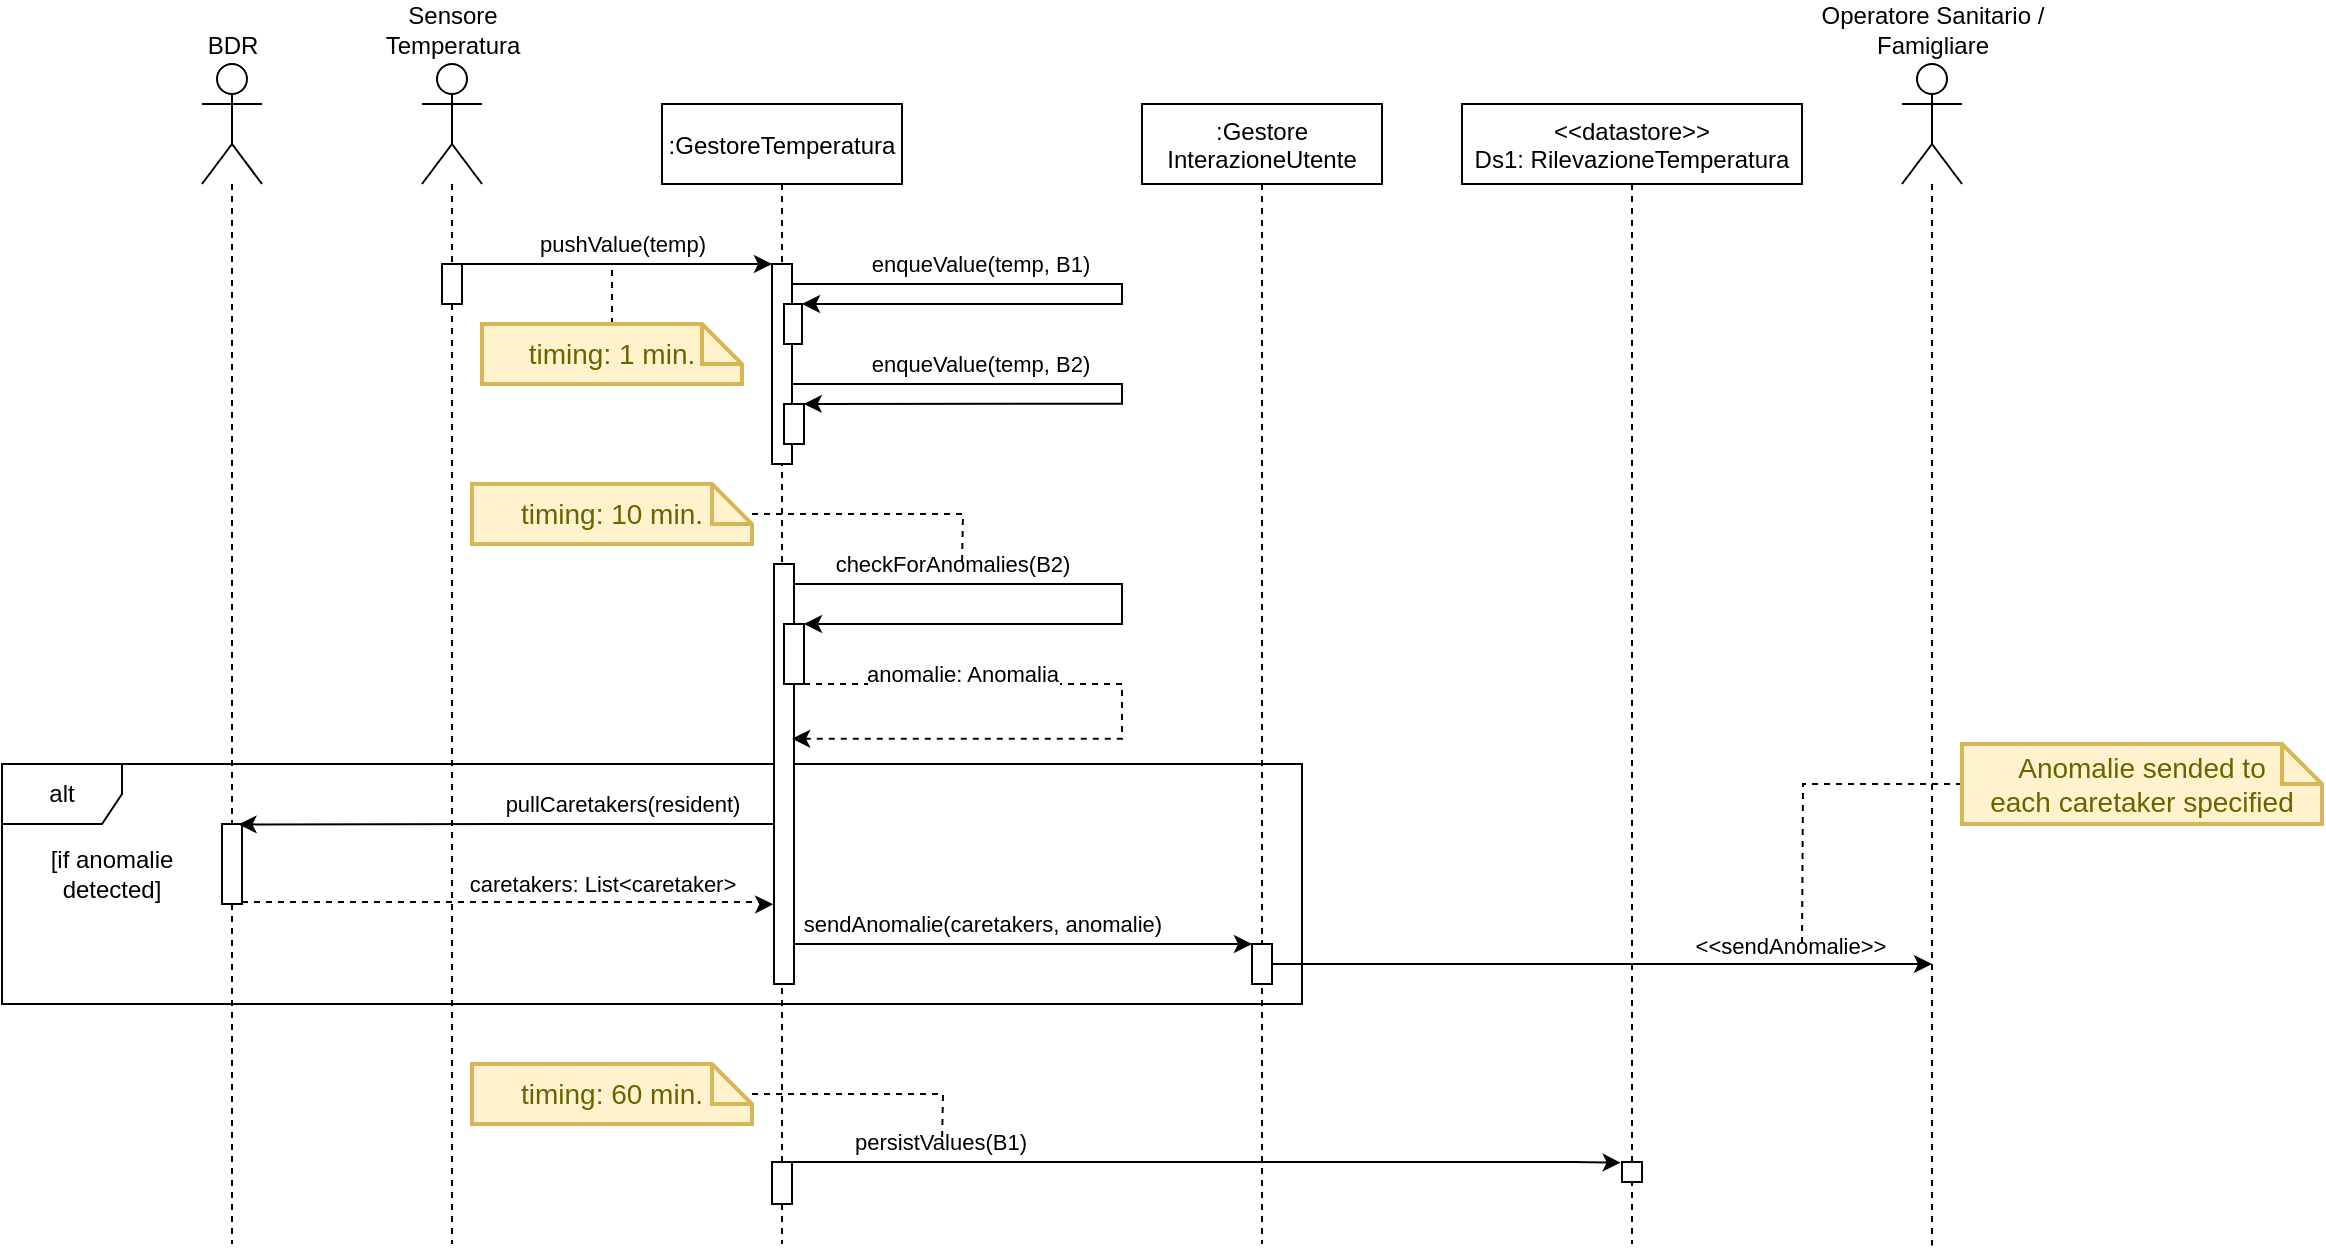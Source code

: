 <mxfile version="20.7.4" type="device" pages="9"><diagram id="kgpKYQtTHZ0yAKxKKP6v" name="Temperatura"><mxGraphModel dx="2284" dy="836" grid="1" gridSize="10" guides="1" tooltips="1" connect="1" arrows="1" fold="1" page="1" pageScale="1" pageWidth="850" pageHeight="1100" math="0" shadow="0"><root><mxCell id="0"/><mxCell id="1" parent="0"/><mxCell id="YevkTBkantPW1AnLJvYj-118" value="alt" style="shape=umlFrame;whiteSpace=wrap;html=1;" parent="1" vertex="1"><mxGeometry x="-90" y="410" width="650" height="120" as="geometry"/></mxCell><mxCell id="3nuBFxr9cyL0pnOWT2aG-1" value=":GestoreTemperatura" style="shape=umlLifeline;perimeter=lifelinePerimeter;container=1;collapsible=0;recursiveResize=0;rounded=0;shadow=0;strokeWidth=1;" parent="1" vertex="1"><mxGeometry x="240" y="80" width="120" height="570" as="geometry"/></mxCell><mxCell id="YevkTBkantPW1AnLJvYj-123" style="edgeStyle=orthogonalEdgeStyle;rounded=0;orthogonalLoop=1;jettySize=auto;html=1;entryX=0.989;entryY=-0.003;entryDx=0;entryDy=0;entryPerimeter=0;startArrow=none;startFill=0;endArrow=classic;endFill=1;" parent="3nuBFxr9cyL0pnOWT2aG-1" edge="1"><mxGeometry relative="1" as="geometry"><Array as="points"><mxPoint x="230" y="140"/><mxPoint x="230" y="150"/></Array><mxPoint x="65" y="140" as="sourcePoint"/><mxPoint x="70.89" y="149.94" as="targetPoint"/></mxGeometry></mxCell><mxCell id="YevkTBkantPW1AnLJvYj-124" value="enqueValue(temp, B2)" style="edgeLabel;html=1;align=center;verticalAlign=middle;resizable=0;points=[];" parent="YevkTBkantPW1AnLJvYj-123" vertex="1" connectable="0"><mxGeometry x="-0.338" relative="1" as="geometry"><mxPoint x="-17" y="-10" as="offset"/></mxGeometry></mxCell><mxCell id="3nuBFxr9cyL0pnOWT2aG-4" value="" style="points=[];perimeter=orthogonalPerimeter;rounded=0;shadow=0;strokeWidth=1;" parent="3nuBFxr9cyL0pnOWT2aG-1" vertex="1"><mxGeometry x="55" y="80" width="10" height="100" as="geometry"/></mxCell><mxCell id="YevkTBkantPW1AnLJvYj-60" value="" style="points=[];perimeter=orthogonalPerimeter;rounded=0;shadow=0;strokeWidth=1;" parent="3nuBFxr9cyL0pnOWT2aG-1" vertex="1"><mxGeometry x="56" y="230" width="10" height="210" as="geometry"/></mxCell><mxCell id="YevkTBkantPW1AnLJvYj-138" style="edgeStyle=orthogonalEdgeStyle;rounded=0;orthogonalLoop=1;jettySize=auto;html=1;entryX=0.905;entryY=0.416;entryDx=0;entryDy=0;entryPerimeter=0;dashed=1;startArrow=none;startFill=0;endArrow=classic;endFill=1;" parent="3nuBFxr9cyL0pnOWT2aG-1" source="YevkTBkantPW1AnLJvYj-61" target="YevkTBkantPW1AnLJvYj-60" edge="1"><mxGeometry relative="1" as="geometry"><Array as="points"><mxPoint x="230" y="290"/><mxPoint x="230" y="317"/></Array></mxGeometry></mxCell><mxCell id="YevkTBkantPW1AnLJvYj-139" value="anomalie: Anomalia" style="edgeLabel;html=1;align=center;verticalAlign=middle;resizable=0;points=[];" parent="YevkTBkantPW1AnLJvYj-138" vertex="1" connectable="0"><mxGeometry x="-0.324" y="2" relative="1" as="geometry"><mxPoint x="-40" y="-3" as="offset"/></mxGeometry></mxCell><mxCell id="YevkTBkantPW1AnLJvYj-61" value="" style="points=[];perimeter=orthogonalPerimeter;rounded=0;shadow=0;strokeWidth=1;" parent="3nuBFxr9cyL0pnOWT2aG-1" vertex="1"><mxGeometry x="61" y="260" width="10" height="30" as="geometry"/></mxCell><mxCell id="YevkTBkantPW1AnLJvYj-62" style="edgeStyle=orthogonalEdgeStyle;rounded=0;orthogonalLoop=1;jettySize=auto;html=1;endArrow=classic;endFill=1;" parent="3nuBFxr9cyL0pnOWT2aG-1" source="YevkTBkantPW1AnLJvYj-60" target="YevkTBkantPW1AnLJvYj-61" edge="1"><mxGeometry relative="1" as="geometry"><mxPoint x="-150" y="200" as="targetPoint"/><Array as="points"><mxPoint x="230" y="240"/><mxPoint x="230" y="260"/></Array></mxGeometry></mxCell><mxCell id="YevkTBkantPW1AnLJvYj-63" value="checkForAnomalies(B2)" style="edgeLabel;html=1;align=center;verticalAlign=middle;resizable=0;points=[];" parent="YevkTBkantPW1AnLJvYj-62" vertex="1" connectable="0"><mxGeometry x="-0.383" y="2" relative="1" as="geometry"><mxPoint x="-27" y="-8" as="offset"/></mxGeometry></mxCell><mxCell id="YevkTBkantPW1AnLJvYj-119" value="" style="points=[];perimeter=orthogonalPerimeter;rounded=0;shadow=0;strokeWidth=1;" parent="3nuBFxr9cyL0pnOWT2aG-1" vertex="1"><mxGeometry x="61" y="100" width="9" height="20" as="geometry"/></mxCell><mxCell id="YevkTBkantPW1AnLJvYj-120" style="edgeStyle=orthogonalEdgeStyle;rounded=0;orthogonalLoop=1;jettySize=auto;html=1;startArrow=none;startFill=0;endArrow=classic;endFill=1;" parent="3nuBFxr9cyL0pnOWT2aG-1" source="3nuBFxr9cyL0pnOWT2aG-4" edge="1"><mxGeometry relative="1" as="geometry"><mxPoint x="70" y="100" as="targetPoint"/><Array as="points"><mxPoint x="230" y="90"/><mxPoint x="230" y="100"/><mxPoint x="70" y="100"/></Array></mxGeometry></mxCell><mxCell id="YevkTBkantPW1AnLJvYj-121" value="enqueValue(temp, B1)" style="edgeLabel;html=1;align=center;verticalAlign=middle;resizable=0;points=[];" parent="YevkTBkantPW1AnLJvYj-120" vertex="1" connectable="0"><mxGeometry x="-0.342" y="-2" relative="1" as="geometry"><mxPoint x="-16" y="-12" as="offset"/></mxGeometry></mxCell><mxCell id="YevkTBkantPW1AnLJvYj-122" value="" style="points=[];perimeter=orthogonalPerimeter;rounded=0;shadow=0;strokeWidth=1;" parent="3nuBFxr9cyL0pnOWT2aG-1" vertex="1"><mxGeometry x="61" y="150" width="10" height="20" as="geometry"/></mxCell><mxCell id="YevkTBkantPW1AnLJvYj-127" value="" style="points=[];perimeter=orthogonalPerimeter;rounded=0;shadow=0;strokeWidth=1;" parent="3nuBFxr9cyL0pnOWT2aG-1" vertex="1"><mxGeometry x="55" y="529" width="10" height="21" as="geometry"/></mxCell><mxCell id="YevkTBkantPW1AnLJvYj-6" style="edgeStyle=orthogonalEdgeStyle;rounded=0;orthogonalLoop=1;jettySize=auto;html=1;dashed=1;endArrow=none;endFill=0;startArrow=none;" parent="1" source="YevkTBkantPW1AnLJvYj-4" edge="1"><mxGeometry relative="1" as="geometry"><mxPoint x="135" y="650" as="targetPoint"/><Array as="points"><mxPoint x="135" y="640"/></Array></mxGeometry></mxCell><mxCell id="YevkTBkantPW1AnLJvYj-1" value="Sensore&lt;br&gt;Temperatura" style="shape=umlActor;verticalLabelPosition=top;verticalAlign=bottom;html=1;outlineConnect=0;labelPosition=center;align=center;" parent="1" vertex="1"><mxGeometry x="120" y="60" width="30" height="60" as="geometry"/></mxCell><mxCell id="YevkTBkantPW1AnLJvYj-8" style="edgeStyle=orthogonalEdgeStyle;rounded=0;orthogonalLoop=1;jettySize=auto;html=1;endArrow=classic;endFill=1;" parent="1" source="YevkTBkantPW1AnLJvYj-4" target="3nuBFxr9cyL0pnOWT2aG-4" edge="1"><mxGeometry relative="1" as="geometry"><Array as="points"><mxPoint x="260" y="160"/><mxPoint x="260" y="160"/></Array></mxGeometry></mxCell><mxCell id="YevkTBkantPW1AnLJvYj-9" value="pushValue(temp)" style="edgeLabel;html=1;align=center;verticalAlign=middle;resizable=0;points=[];" parent="YevkTBkantPW1AnLJvYj-8" vertex="1" connectable="0"><mxGeometry x="0.161" y="-1" relative="1" as="geometry"><mxPoint x="-10" y="-11" as="offset"/></mxGeometry></mxCell><mxCell id="YevkTBkantPW1AnLJvYj-4" value="" style="points=[];perimeter=orthogonalPerimeter;rounded=0;shadow=0;strokeWidth=1;" parent="1" vertex="1"><mxGeometry x="130" y="160" width="10" height="20" as="geometry"/></mxCell><mxCell id="YevkTBkantPW1AnLJvYj-7" value="" style="edgeStyle=orthogonalEdgeStyle;rounded=0;orthogonalLoop=1;jettySize=auto;html=1;dashed=1;endArrow=none;endFill=0;" parent="1" source="YevkTBkantPW1AnLJvYj-1" target="YevkTBkantPW1AnLJvYj-4" edge="1"><mxGeometry relative="1" as="geometry"><mxPoint x="135" y="400" as="targetPoint"/><mxPoint x="135" y="120" as="sourcePoint"/></mxGeometry></mxCell><mxCell id="YevkTBkantPW1AnLJvYj-20" style="edgeStyle=orthogonalEdgeStyle;rounded=0;orthogonalLoop=1;jettySize=auto;html=1;endArrow=none;endFill=0;dashed=1;" parent="1" source="YevkTBkantPW1AnLJvYj-14" edge="1"><mxGeometry relative="1" as="geometry"><mxPoint x="215" y="160" as="targetPoint"/></mxGeometry></mxCell><mxCell id="YevkTBkantPW1AnLJvYj-14" value="timing: 1 min." style="shape=note;strokeWidth=2;fontSize=14;size=20;whiteSpace=wrap;html=1;fillColor=#fff2cc;strokeColor=#d6b656;fontColor=#666600;" parent="1" vertex="1"><mxGeometry x="150" y="190" width="130" height="30" as="geometry"/></mxCell><mxCell id="YevkTBkantPW1AnLJvYj-43" value="&lt;&lt;datastore&gt;&gt;&#10;Ds1: RilevazioneTemperatura" style="shape=umlLifeline;perimeter=lifelinePerimeter;container=1;collapsible=0;recursiveResize=0;rounded=0;shadow=0;strokeWidth=1;" parent="1" vertex="1"><mxGeometry x="640" y="80" width="170" height="570" as="geometry"/></mxCell><mxCell id="YevkTBkantPW1AnLJvYj-128" value="" style="points=[];perimeter=orthogonalPerimeter;rounded=0;shadow=0;strokeWidth=1;" parent="YevkTBkantPW1AnLJvYj-43" vertex="1"><mxGeometry x="80" y="529" width="10" height="10" as="geometry"/></mxCell><mxCell id="YevkTBkantPW1AnLJvYj-75" value=":Gestore&#10;InterazioneUtente" style="shape=umlLifeline;perimeter=lifelinePerimeter;container=1;collapsible=0;recursiveResize=0;rounded=0;shadow=0;strokeWidth=1;" parent="1" vertex="1"><mxGeometry x="480" y="80" width="120" height="570" as="geometry"/></mxCell><mxCell id="YevkTBkantPW1AnLJvYj-78" value="" style="points=[];perimeter=orthogonalPerimeter;rounded=0;shadow=0;strokeWidth=1;" parent="YevkTBkantPW1AnLJvYj-75" vertex="1"><mxGeometry x="55" y="420" width="10" height="20" as="geometry"/></mxCell><mxCell id="YevkTBkantPW1AnLJvYj-106" style="edgeStyle=orthogonalEdgeStyle;rounded=0;orthogonalLoop=1;jettySize=auto;html=1;dashed=1;endArrow=none;endFill=0;startArrow=none;" parent="1" source="YevkTBkantPW1AnLJvYj-107" edge="1"><mxGeometry relative="1" as="geometry"><mxPoint x="25" y="650" as="targetPoint"/></mxGeometry></mxCell><mxCell id="YevkTBkantPW1AnLJvYj-105" value="BDR" style="shape=umlActor;verticalLabelPosition=top;verticalAlign=bottom;html=1;outlineConnect=0;labelPosition=center;align=center;" parent="1" vertex="1"><mxGeometry x="10" y="60" width="30" height="60" as="geometry"/></mxCell><mxCell id="YevkTBkantPW1AnLJvYj-143" style="edgeStyle=orthogonalEdgeStyle;rounded=0;orthogonalLoop=1;jettySize=auto;html=1;startArrow=none;startFill=0;endArrow=classic;endFill=1;dashed=1;entryX=-0.043;entryY=0.815;entryDx=0;entryDy=0;entryPerimeter=0;" parent="1" edge="1"><mxGeometry relative="1" as="geometry"><mxPoint x="295.57" y="480.15" as="targetPoint"/><Array as="points"><mxPoint x="290" y="479"/><mxPoint x="290" y="480"/></Array><mxPoint x="30" y="479.0" as="sourcePoint"/></mxGeometry></mxCell><mxCell id="YevkTBkantPW1AnLJvYj-144" value="caretakers: List&amp;lt;caretaker&amp;gt;" style="edgeLabel;html=1;align=center;verticalAlign=middle;resizable=0;points=[];" parent="YevkTBkantPW1AnLJvYj-143" vertex="1" connectable="0"><mxGeometry x="0.315" relative="1" as="geometry"><mxPoint x="4" y="-9" as="offset"/></mxGeometry></mxCell><mxCell id="YevkTBkantPW1AnLJvYj-107" value="" style="points=[];perimeter=orthogonalPerimeter;rounded=0;shadow=0;strokeWidth=1;" parent="1" vertex="1"><mxGeometry x="20" y="440" width="10" height="40" as="geometry"/></mxCell><mxCell id="YevkTBkantPW1AnLJvYj-108" value="" style="edgeStyle=orthogonalEdgeStyle;rounded=0;orthogonalLoop=1;jettySize=auto;html=1;dashed=1;endArrow=none;endFill=0;" parent="1" source="YevkTBkantPW1AnLJvYj-105" target="YevkTBkantPW1AnLJvYj-107" edge="1"><mxGeometry relative="1" as="geometry"><mxPoint x="25" y="800.833" as="targetPoint"/><mxPoint x="25" y="120" as="sourcePoint"/></mxGeometry></mxCell><mxCell id="YevkTBkantPW1AnLJvYj-104" value="[if anomalie detected]" style="text;html=1;strokeColor=none;fillColor=none;align=center;verticalAlign=middle;whiteSpace=wrap;rounded=0;" parent="1" vertex="1"><mxGeometry x="-80" y="450" width="90" height="30" as="geometry"/></mxCell><mxCell id="YevkTBkantPW1AnLJvYj-126" style="edgeStyle=orthogonalEdgeStyle;rounded=0;orthogonalLoop=1;jettySize=auto;html=1;startArrow=none;startFill=0;endArrow=none;endFill=0;dashed=1;" parent="1" source="YevkTBkantPW1AnLJvYj-125" edge="1"><mxGeometry relative="1" as="geometry"><mxPoint x="390" y="310.0" as="targetPoint"/></mxGeometry></mxCell><mxCell id="YevkTBkantPW1AnLJvYj-125" value="timing: 10 min." style="shape=note;strokeWidth=2;fontSize=14;size=20;whiteSpace=wrap;html=1;fillColor=#fff2cc;strokeColor=#d6b656;fontColor=#666600;" parent="1" vertex="1"><mxGeometry x="145" y="270" width="140" height="30" as="geometry"/></mxCell><mxCell id="YevkTBkantPW1AnLJvYj-134" style="edgeStyle=orthogonalEdgeStyle;rounded=0;orthogonalLoop=1;jettySize=auto;html=1;startArrow=none;startFill=0;endArrow=classic;endFill=1;entryX=-0.067;entryY=0.033;entryDx=0;entryDy=0;entryPerimeter=0;" parent="1" target="YevkTBkantPW1AnLJvYj-128" edge="1"><mxGeometry relative="1" as="geometry"><mxPoint x="695" y="609" as="targetPoint"/><Array as="points"><mxPoint x="695" y="609"/></Array><mxPoint x="305" y="609" as="sourcePoint"/></mxGeometry></mxCell><mxCell id="YevkTBkantPW1AnLJvYj-135" value="persistValues(B1)" style="edgeLabel;html=1;align=center;verticalAlign=middle;resizable=0;points=[];" parent="YevkTBkantPW1AnLJvYj-134" vertex="1" connectable="0"><mxGeometry x="-0.297" y="-2" relative="1" as="geometry"><mxPoint x="-72" y="-12" as="offset"/></mxGeometry></mxCell><mxCell id="YevkTBkantPW1AnLJvYj-137" style="edgeStyle=orthogonalEdgeStyle;rounded=0;orthogonalLoop=1;jettySize=auto;html=1;startArrow=none;startFill=0;endArrow=none;endFill=0;dashed=1;" parent="1" source="YevkTBkantPW1AnLJvYj-136" edge="1"><mxGeometry relative="1" as="geometry"><mxPoint x="380" y="600" as="targetPoint"/></mxGeometry></mxCell><mxCell id="YevkTBkantPW1AnLJvYj-136" value="timing: 60 min." style="shape=note;strokeWidth=2;fontSize=14;size=20;whiteSpace=wrap;html=1;fillColor=#fff2cc;strokeColor=#d6b656;fontColor=#666600;" parent="1" vertex="1"><mxGeometry x="145" y="560" width="140" height="30" as="geometry"/></mxCell><mxCell id="YevkTBkantPW1AnLJvYj-140" style="edgeStyle=orthogonalEdgeStyle;rounded=0;orthogonalLoop=1;jettySize=auto;html=1;entryX=0.829;entryY=0.005;entryDx=0;entryDy=0;entryPerimeter=0;startArrow=none;startFill=0;endArrow=classic;endFill=1;" parent="1" source="YevkTBkantPW1AnLJvYj-60" target="YevkTBkantPW1AnLJvYj-107" edge="1"><mxGeometry relative="1" as="geometry"><Array as="points"><mxPoint x="160" y="440"/><mxPoint x="160" y="440"/></Array></mxGeometry></mxCell><mxCell id="YevkTBkantPW1AnLJvYj-141" value="pullCaretakers(resident)" style="edgeLabel;html=1;align=center;verticalAlign=middle;resizable=0;points=[];" parent="YevkTBkantPW1AnLJvYj-140" vertex="1" connectable="0"><mxGeometry x="-0.288" y="4" relative="1" as="geometry"><mxPoint x="19" y="-14" as="offset"/></mxGeometry></mxCell><mxCell id="YevkTBkantPW1AnLJvYj-145" style="edgeStyle=orthogonalEdgeStyle;rounded=0;orthogonalLoop=1;jettySize=auto;html=1;startArrow=none;startFill=0;endArrow=classic;endFill=1;" parent="1" source="YevkTBkantPW1AnLJvYj-60" target="YevkTBkantPW1AnLJvYj-78" edge="1"><mxGeometry relative="1" as="geometry"><Array as="points"><mxPoint x="440" y="500"/><mxPoint x="440" y="500"/></Array></mxGeometry></mxCell><mxCell id="YevkTBkantPW1AnLJvYj-146" value="sendAnomalie(caretakers, anomalie)" style="edgeLabel;html=1;align=center;verticalAlign=middle;resizable=0;points=[];" parent="YevkTBkantPW1AnLJvYj-145" vertex="1" connectable="0"><mxGeometry x="-0.256" y="1" relative="1" as="geometry"><mxPoint x="9" y="-9" as="offset"/></mxGeometry></mxCell><mxCell id="TY58OYNJISogU0g-Qe9f-2" style="edgeStyle=orthogonalEdgeStyle;rounded=0;orthogonalLoop=1;jettySize=auto;html=1;endArrow=none;endFill=0;dashed=1;" parent="1" source="TY58OYNJISogU0g-Qe9f-1" edge="1"><mxGeometry relative="1" as="geometry"><mxPoint x="875" y="650.69" as="targetPoint"/></mxGeometry></mxCell><mxCell id="TY58OYNJISogU0g-Qe9f-1" value="Operatore Sanitario /&lt;br&gt;Famigliare" style="shape=umlActor;verticalLabelPosition=top;verticalAlign=bottom;html=1;outlineConnect=0;labelPosition=center;align=center;" parent="1" vertex="1"><mxGeometry x="860" y="60" width="30" height="60" as="geometry"/></mxCell><mxCell id="TY58OYNJISogU0g-Qe9f-3" style="edgeStyle=orthogonalEdgeStyle;rounded=0;orthogonalLoop=1;jettySize=auto;html=1;endArrow=classic;endFill=1;" parent="1" source="YevkTBkantPW1AnLJvYj-78" edge="1"><mxGeometry relative="1" as="geometry"><mxPoint x="875" y="510" as="targetPoint"/><mxPoint x="550" y="510" as="sourcePoint"/></mxGeometry></mxCell><mxCell id="TY58OYNJISogU0g-Qe9f-4" value="&amp;lt;&amp;lt;sendAnomalie&amp;gt;&amp;gt;" style="edgeLabel;html=1;align=center;verticalAlign=middle;resizable=0;points=[];" parent="TY58OYNJISogU0g-Qe9f-3" vertex="1" connectable="0"><mxGeometry x="0.288" y="1" relative="1" as="geometry"><mxPoint x="46" y="-9" as="offset"/></mxGeometry></mxCell><mxCell id="TY58OYNJISogU0g-Qe9f-6" style="edgeStyle=orthogonalEdgeStyle;rounded=0;orthogonalLoop=1;jettySize=auto;html=1;endArrow=none;endFill=0;dashed=1;" parent="1" source="TY58OYNJISogU0g-Qe9f-5" edge="1"><mxGeometry relative="1" as="geometry"><mxPoint x="810" y="500" as="targetPoint"/></mxGeometry></mxCell><mxCell id="TY58OYNJISogU0g-Qe9f-5" value="Anomalie sended to&lt;br&gt;each caretaker specified" style="shape=note;strokeWidth=2;fontSize=14;size=20;whiteSpace=wrap;html=1;fillColor=#fff2cc;strokeColor=#d6b656;fontColor=#666600;" parent="1" vertex="1"><mxGeometry x="890" y="400" width="180" height="40" as="geometry"/></mxCell></root></mxGraphModel></diagram><diagram id="3sxNgQ_MsldBpuiTuOtI" name="Accelerazione"><mxGraphModel dx="934" dy="611" grid="1" gridSize="10" guides="1" tooltips="1" connect="1" arrows="1" fold="1" page="1" pageScale="1" pageWidth="850" pageHeight="1100" math="0" shadow="0"><root><mxCell id="0"/><mxCell id="1" parent="0"/><mxCell id="PR_13U1Lg6tkXN6W4UqR-1" value=":Gestore&#10;Accelerazione" style="shape=umlLifeline;perimeter=lifelinePerimeter;container=1;collapsible=0;recursiveResize=0;rounded=0;shadow=0;strokeWidth=1;" parent="1" vertex="1"><mxGeometry x="330" y="60" width="120" height="570" as="geometry"/></mxCell><mxCell id="PR_13U1Lg6tkXN6W4UqR-2" style="edgeStyle=orthogonalEdgeStyle;rounded=0;orthogonalLoop=1;jettySize=auto;html=1;entryX=0.9;entryY=0.733;entryDx=0;entryDy=0;entryPerimeter=0;startArrow=none;startFill=0;endArrow=classic;endFill=1;" parent="PR_13U1Lg6tkXN6W4UqR-1" source="PR_13U1Lg6tkXN6W4UqR-4" target="PR_13U1Lg6tkXN6W4UqR-14" edge="1"><mxGeometry relative="1" as="geometry"><Array as="points"><mxPoint x="230" y="140"/><mxPoint x="230" y="165"/></Array></mxGeometry></mxCell><mxCell id="PR_13U1Lg6tkXN6W4UqR-3" value="enqueValue(acc, B4)" style="edgeLabel;html=1;align=center;verticalAlign=middle;resizable=0;points=[];" parent="PR_13U1Lg6tkXN6W4UqR-2" vertex="1" connectable="0"><mxGeometry x="-0.338" relative="1" as="geometry"><mxPoint x="-17" y="-10" as="offset"/></mxGeometry></mxCell><mxCell id="PR_13U1Lg6tkXN6W4UqR-4" value="" style="points=[];perimeter=orthogonalPerimeter;rounded=0;shadow=0;strokeWidth=1;" parent="PR_13U1Lg6tkXN6W4UqR-1" vertex="1"><mxGeometry x="55" y="70" width="10" height="110" as="geometry"/></mxCell><mxCell id="PR_13U1Lg6tkXN6W4UqR-5" value="" style="points=[];perimeter=orthogonalPerimeter;rounded=0;shadow=0;strokeWidth=1;" parent="PR_13U1Lg6tkXN6W4UqR-1" vertex="1"><mxGeometry x="56" y="230" width="10" height="210" as="geometry"/></mxCell><mxCell id="PR_13U1Lg6tkXN6W4UqR-6" style="edgeStyle=orthogonalEdgeStyle;rounded=0;orthogonalLoop=1;jettySize=auto;html=1;entryX=0.905;entryY=0.416;entryDx=0;entryDy=0;entryPerimeter=0;dashed=1;startArrow=none;startFill=0;endArrow=classic;endFill=1;" parent="PR_13U1Lg6tkXN6W4UqR-1" source="PR_13U1Lg6tkXN6W4UqR-8" target="PR_13U1Lg6tkXN6W4UqR-5" edge="1"><mxGeometry relative="1" as="geometry"><Array as="points"><mxPoint x="230" y="290"/><mxPoint x="230" y="317"/></Array></mxGeometry></mxCell><mxCell id="PR_13U1Lg6tkXN6W4UqR-7" value="anomalie: Anomalia" style="edgeLabel;html=1;align=center;verticalAlign=middle;resizable=0;points=[];" parent="PR_13U1Lg6tkXN6W4UqR-6" vertex="1" connectable="0"><mxGeometry x="-0.324" y="2" relative="1" as="geometry"><mxPoint x="-40" y="-3" as="offset"/></mxGeometry></mxCell><mxCell id="PR_13U1Lg6tkXN6W4UqR-8" value="" style="points=[];perimeter=orthogonalPerimeter;rounded=0;shadow=0;strokeWidth=1;" parent="PR_13U1Lg6tkXN6W4UqR-1" vertex="1"><mxGeometry x="61" y="260" width="10" height="30" as="geometry"/></mxCell><mxCell id="PR_13U1Lg6tkXN6W4UqR-9" style="edgeStyle=orthogonalEdgeStyle;rounded=0;orthogonalLoop=1;jettySize=auto;html=1;endArrow=classic;endFill=1;" parent="PR_13U1Lg6tkXN6W4UqR-1" source="PR_13U1Lg6tkXN6W4UqR-5" target="PR_13U1Lg6tkXN6W4UqR-8" edge="1"><mxGeometry relative="1" as="geometry"><mxPoint x="-150" y="200" as="targetPoint"/><Array as="points"><mxPoint x="230" y="240"/><mxPoint x="230" y="260"/></Array></mxGeometry></mxCell><mxCell id="PR_13U1Lg6tkXN6W4UqR-10" value="checkForAnomalies(B4)" style="edgeLabel;html=1;align=center;verticalAlign=middle;resizable=0;points=[];" parent="PR_13U1Lg6tkXN6W4UqR-9" vertex="1" connectable="0"><mxGeometry x="-0.383" y="2" relative="1" as="geometry"><mxPoint x="-27" y="-8" as="offset"/></mxGeometry></mxCell><mxCell id="PR_13U1Lg6tkXN6W4UqR-11" value="" style="points=[];perimeter=orthogonalPerimeter;rounded=0;shadow=0;strokeWidth=1;" parent="PR_13U1Lg6tkXN6W4UqR-1" vertex="1"><mxGeometry x="61" y="100" width="10" height="20" as="geometry"/></mxCell><mxCell id="PR_13U1Lg6tkXN6W4UqR-12" style="edgeStyle=orthogonalEdgeStyle;rounded=0;orthogonalLoop=1;jettySize=auto;html=1;startArrow=none;startFill=0;endArrow=classic;endFill=1;" parent="PR_13U1Lg6tkXN6W4UqR-1" source="PR_13U1Lg6tkXN6W4UqR-4" edge="1"><mxGeometry relative="1" as="geometry"><mxPoint x="70" y="110" as="targetPoint"/><Array as="points"><mxPoint x="230" y="90"/><mxPoint x="230" y="110"/></Array></mxGeometry></mxCell><mxCell id="PR_13U1Lg6tkXN6W4UqR-13" value="enqueValue(acc, B3)" style="edgeLabel;html=1;align=center;verticalAlign=middle;resizable=0;points=[];" parent="PR_13U1Lg6tkXN6W4UqR-12" vertex="1" connectable="0"><mxGeometry x="-0.342" y="-2" relative="1" as="geometry"><mxPoint x="-16" y="-12" as="offset"/></mxGeometry></mxCell><mxCell id="PR_13U1Lg6tkXN6W4UqR-14" value="" style="points=[];perimeter=orthogonalPerimeter;rounded=0;shadow=0;strokeWidth=1;" parent="PR_13U1Lg6tkXN6W4UqR-1" vertex="1"><mxGeometry x="61" y="150" width="10" height="20" as="geometry"/></mxCell><mxCell id="PR_13U1Lg6tkXN6W4UqR-15" value="" style="points=[];perimeter=orthogonalPerimeter;rounded=0;shadow=0;strokeWidth=1;" parent="PR_13U1Lg6tkXN6W4UqR-1" vertex="1"><mxGeometry x="55" y="520" width="10" height="40" as="geometry"/></mxCell><mxCell id="PR_13U1Lg6tkXN6W4UqR-16" style="edgeStyle=orthogonalEdgeStyle;rounded=0;orthogonalLoop=1;jettySize=auto;html=1;dashed=1;endArrow=none;endFill=0;startArrow=none;" parent="1" source="PR_13U1Lg6tkXN6W4UqR-20" edge="1"><mxGeometry relative="1" as="geometry"><mxPoint x="225" y="630" as="targetPoint"/><Array as="points"><mxPoint x="225" y="620"/></Array></mxGeometry></mxCell><mxCell id="PR_13U1Lg6tkXN6W4UqR-17" value="Sensore&lt;br&gt;Accelerazione" style="shape=umlActor;verticalLabelPosition=top;verticalAlign=bottom;html=1;outlineConnect=0;labelPosition=center;align=center;" parent="1" vertex="1"><mxGeometry x="210" y="40" width="30" height="60" as="geometry"/></mxCell><mxCell id="PR_13U1Lg6tkXN6W4UqR-18" style="edgeStyle=orthogonalEdgeStyle;rounded=0;orthogonalLoop=1;jettySize=auto;html=1;endArrow=classic;endFill=1;" parent="1" source="PR_13U1Lg6tkXN6W4UqR-20" target="PR_13U1Lg6tkXN6W4UqR-4" edge="1"><mxGeometry relative="1" as="geometry"><Array as="points"><mxPoint x="350" y="140"/><mxPoint x="350" y="140"/></Array></mxGeometry></mxCell><mxCell id="PR_13U1Lg6tkXN6W4UqR-19" value="pushValue(acc)" style="edgeLabel;html=1;align=center;verticalAlign=middle;resizable=0;points=[];" parent="PR_13U1Lg6tkXN6W4UqR-18" vertex="1" connectable="0"><mxGeometry x="0.161" y="-1" relative="1" as="geometry"><mxPoint x="-10" y="-11" as="offset"/></mxGeometry></mxCell><mxCell id="PR_13U1Lg6tkXN6W4UqR-20" value="" style="points=[];perimeter=orthogonalPerimeter;rounded=0;shadow=0;strokeWidth=1;" parent="1" vertex="1"><mxGeometry x="220" y="130" width="10" height="20" as="geometry"/></mxCell><mxCell id="PR_13U1Lg6tkXN6W4UqR-21" value="" style="edgeStyle=orthogonalEdgeStyle;rounded=0;orthogonalLoop=1;jettySize=auto;html=1;dashed=1;endArrow=none;endFill=0;" parent="1" source="PR_13U1Lg6tkXN6W4UqR-17" target="PR_13U1Lg6tkXN6W4UqR-20" edge="1"><mxGeometry relative="1" as="geometry"><mxPoint x="225" y="380" as="targetPoint"/><mxPoint x="225" y="100" as="sourcePoint"/></mxGeometry></mxCell><mxCell id="PR_13U1Lg6tkXN6W4UqR-22" style="edgeStyle=orthogonalEdgeStyle;rounded=0;orthogonalLoop=1;jettySize=auto;html=1;endArrow=none;endFill=0;dashed=1;" parent="1" source="PR_13U1Lg6tkXN6W4UqR-23" edge="1"><mxGeometry relative="1" as="geometry"><mxPoint x="305" y="140" as="targetPoint"/></mxGeometry></mxCell><mxCell id="PR_13U1Lg6tkXN6W4UqR-23" value="timing: 20&lt;br&gt;millisec." style="shape=note;strokeWidth=2;fontSize=14;size=20;whiteSpace=wrap;html=1;fillColor=#fff2cc;strokeColor=#d6b656;fontColor=#666600;" parent="1" vertex="1"><mxGeometry x="240" y="170" width="130" height="40" as="geometry"/></mxCell><mxCell id="PR_13U1Lg6tkXN6W4UqR-24" value="&lt;&lt;datastore&gt;&gt;&#10;Ds2" style="shape=umlLifeline;perimeter=lifelinePerimeter;container=1;collapsible=0;recursiveResize=0;rounded=0;shadow=0;strokeWidth=1;" parent="1" vertex="1"><mxGeometry x="730" y="60" width="120" height="570" as="geometry"/></mxCell><mxCell id="PR_13U1Lg6tkXN6W4UqR-25" value="" style="points=[];perimeter=orthogonalPerimeter;rounded=0;shadow=0;strokeWidth=1;" parent="PR_13U1Lg6tkXN6W4UqR-24" vertex="1"><mxGeometry x="55" y="530" width="10" height="20" as="geometry"/></mxCell><mxCell id="PR_13U1Lg6tkXN6W4UqR-26" value=":Gestore&#10;InterazioneUtente" style="shape=umlLifeline;perimeter=lifelinePerimeter;container=1;collapsible=0;recursiveResize=0;rounded=0;shadow=0;strokeWidth=1;" parent="1" vertex="1"><mxGeometry x="570" y="60" width="120" height="570" as="geometry"/></mxCell><mxCell id="PR_13U1Lg6tkXN6W4UqR-27" value="" style="points=[];perimeter=orthogonalPerimeter;rounded=0;shadow=0;strokeWidth=1;" parent="PR_13U1Lg6tkXN6W4UqR-26" vertex="1"><mxGeometry x="55" y="420" width="10" height="20" as="geometry"/></mxCell><mxCell id="PR_13U1Lg6tkXN6W4UqR-28" style="edgeStyle=orthogonalEdgeStyle;rounded=0;orthogonalLoop=1;jettySize=auto;html=1;dashed=1;endArrow=none;endFill=0;startArrow=none;" parent="1" source="PR_13U1Lg6tkXN6W4UqR-32" edge="1"><mxGeometry relative="1" as="geometry"><mxPoint x="115" y="630" as="targetPoint"/></mxGeometry></mxCell><mxCell id="PR_13U1Lg6tkXN6W4UqR-29" value="BDR" style="shape=umlActor;verticalLabelPosition=top;verticalAlign=bottom;html=1;outlineConnect=0;labelPosition=center;align=center;" parent="1" vertex="1"><mxGeometry x="100" y="40" width="30" height="60" as="geometry"/></mxCell><mxCell id="PR_13U1Lg6tkXN6W4UqR-30" style="edgeStyle=orthogonalEdgeStyle;rounded=0;orthogonalLoop=1;jettySize=auto;html=1;startArrow=none;startFill=0;endArrow=classic;endFill=1;dashed=1;" parent="1" source="PR_13U1Lg6tkXN6W4UqR-32" edge="1"><mxGeometry relative="1" as="geometry"><mxPoint x="396" y="460" as="targetPoint"/><Array as="points"><mxPoint x="396" y="460"/></Array></mxGeometry></mxCell><mxCell id="PR_13U1Lg6tkXN6W4UqR-31" value="caretakers: List&amp;lt;caretaker&amp;gt;" style="edgeLabel;html=1;align=center;verticalAlign=middle;resizable=0;points=[];" parent="PR_13U1Lg6tkXN6W4UqR-30" vertex="1" connectable="0"><mxGeometry x="0.315" relative="1" as="geometry"><mxPoint x="4" y="-9" as="offset"/></mxGeometry></mxCell><mxCell id="PR_13U1Lg6tkXN6W4UqR-32" value="" style="points=[];perimeter=orthogonalPerimeter;rounded=0;shadow=0;strokeWidth=1;" parent="1" vertex="1"><mxGeometry x="110" y="420" width="10" height="40" as="geometry"/></mxCell><mxCell id="PR_13U1Lg6tkXN6W4UqR-33" value="" style="edgeStyle=orthogonalEdgeStyle;rounded=0;orthogonalLoop=1;jettySize=auto;html=1;dashed=1;endArrow=none;endFill=0;" parent="1" source="PR_13U1Lg6tkXN6W4UqR-29" target="PR_13U1Lg6tkXN6W4UqR-32" edge="1"><mxGeometry relative="1" as="geometry"><mxPoint x="115" y="780.833" as="targetPoint"/><mxPoint x="115" y="100" as="sourcePoint"/></mxGeometry></mxCell><mxCell id="PR_13U1Lg6tkXN6W4UqR-34" value="[if anomalie detected]" style="text;html=1;strokeColor=none;fillColor=none;align=center;verticalAlign=middle;whiteSpace=wrap;rounded=0;" parent="1" vertex="1"><mxGeometry x="10" y="430" width="90" height="30" as="geometry"/></mxCell><mxCell id="PR_13U1Lg6tkXN6W4UqR-35" value="alt" style="shape=umlFrame;whiteSpace=wrap;html=1;" parent="1" vertex="1"><mxGeometry y="390" width="650" height="120" as="geometry"/></mxCell><mxCell id="PR_13U1Lg6tkXN6W4UqR-36" style="edgeStyle=orthogonalEdgeStyle;rounded=0;orthogonalLoop=1;jettySize=auto;html=1;startArrow=none;startFill=0;endArrow=none;endFill=0;dashed=1;" parent="1" source="PR_13U1Lg6tkXN6W4UqR-37" edge="1"><mxGeometry relative="1" as="geometry"><mxPoint x="480" y="290" as="targetPoint"/></mxGeometry></mxCell><mxCell id="PR_13U1Lg6tkXN6W4UqR-37" value="timing: 2 sec." style="shape=note;strokeWidth=2;fontSize=14;size=20;whiteSpace=wrap;html=1;fillColor=#fff2cc;strokeColor=#d6b656;fontColor=#666600;" parent="1" vertex="1"><mxGeometry x="235" y="250" width="140" height="30" as="geometry"/></mxCell><mxCell id="PR_13U1Lg6tkXN6W4UqR-38" style="edgeStyle=orthogonalEdgeStyle;rounded=0;orthogonalLoop=1;jettySize=auto;html=1;startArrow=none;startFill=0;endArrow=classic;endFill=1;" parent="1" source="PR_13U1Lg6tkXN6W4UqR-15" edge="1"><mxGeometry relative="1" as="geometry"><mxPoint x="785.0" y="590" as="targetPoint"/><Array as="points"><mxPoint x="785" y="590"/></Array></mxGeometry></mxCell><mxCell id="PR_13U1Lg6tkXN6W4UqR-39" value="persistValues(B3)" style="edgeLabel;html=1;align=center;verticalAlign=middle;resizable=0;points=[];" parent="PR_13U1Lg6tkXN6W4UqR-38" vertex="1" connectable="0"><mxGeometry x="-0.297" y="-2" relative="1" as="geometry"><mxPoint x="-72" y="-12" as="offset"/></mxGeometry></mxCell><mxCell id="PR_13U1Lg6tkXN6W4UqR-40" style="edgeStyle=orthogonalEdgeStyle;rounded=0;orthogonalLoop=1;jettySize=auto;html=1;startArrow=none;startFill=0;endArrow=none;endFill=0;dashed=1;" parent="1" source="PR_13U1Lg6tkXN6W4UqR-41" edge="1"><mxGeometry relative="1" as="geometry"><mxPoint x="470" y="580" as="targetPoint"/></mxGeometry></mxCell><mxCell id="PR_13U1Lg6tkXN6W4UqR-41" value="timing: 2 min." style="shape=note;strokeWidth=2;fontSize=14;size=20;whiteSpace=wrap;html=1;fillColor=#fff2cc;strokeColor=#d6b656;fontColor=#666600;" parent="1" vertex="1"><mxGeometry x="235" y="540" width="140" height="30" as="geometry"/></mxCell><mxCell id="PR_13U1Lg6tkXN6W4UqR-42" style="edgeStyle=orthogonalEdgeStyle;rounded=0;orthogonalLoop=1;jettySize=auto;html=1;entryX=0.829;entryY=0.005;entryDx=0;entryDy=0;entryPerimeter=0;startArrow=none;startFill=0;endArrow=classic;endFill=1;" parent="1" source="PR_13U1Lg6tkXN6W4UqR-5" target="PR_13U1Lg6tkXN6W4UqR-32" edge="1"><mxGeometry relative="1" as="geometry"><Array as="points"><mxPoint x="250" y="420"/><mxPoint x="250" y="420"/></Array></mxGeometry></mxCell><mxCell id="PR_13U1Lg6tkXN6W4UqR-43" value="pullCaretakers(resident)" style="edgeLabel;html=1;align=center;verticalAlign=middle;resizable=0;points=[];" parent="PR_13U1Lg6tkXN6W4UqR-42" vertex="1" connectable="0"><mxGeometry x="-0.288" y="4" relative="1" as="geometry"><mxPoint x="19" y="-14" as="offset"/></mxGeometry></mxCell><mxCell id="PR_13U1Lg6tkXN6W4UqR-44" style="edgeStyle=orthogonalEdgeStyle;rounded=0;orthogonalLoop=1;jettySize=auto;html=1;startArrow=none;startFill=0;endArrow=classic;endFill=1;" parent="1" source="PR_13U1Lg6tkXN6W4UqR-5" target="PR_13U1Lg6tkXN6W4UqR-27" edge="1"><mxGeometry relative="1" as="geometry"><Array as="points"><mxPoint x="530" y="480"/><mxPoint x="530" y="480"/></Array></mxGeometry></mxCell><mxCell id="PR_13U1Lg6tkXN6W4UqR-45" value="sendAnomalie(caretakers, anomalie)" style="edgeLabel;html=1;align=center;verticalAlign=middle;resizable=0;points=[];" parent="PR_13U1Lg6tkXN6W4UqR-44" vertex="1" connectable="0"><mxGeometry x="-0.256" y="1" relative="1" as="geometry"><mxPoint x="9" y="-9" as="offset"/></mxGeometry></mxCell><mxCell id="t20_r2QmHQZ278TRz-ji-1" value=":Gestore&#10;Accelerazione" style="shape=umlLifeline;perimeter=lifelinePerimeter;container=1;collapsible=0;recursiveResize=0;rounded=0;shadow=0;strokeWidth=1;" parent="1" vertex="1"><mxGeometry x="750" y="760" width="120" height="570" as="geometry"/></mxCell><mxCell id="t20_r2QmHQZ278TRz-ji-2" style="edgeStyle=orthogonalEdgeStyle;rounded=0;orthogonalLoop=1;jettySize=auto;html=1;entryX=0.989;entryY=-0.003;entryDx=0;entryDy=0;entryPerimeter=0;startArrow=none;startFill=0;endArrow=classic;endFill=1;" parent="t20_r2QmHQZ278TRz-ji-1" edge="1"><mxGeometry relative="1" as="geometry"><Array as="points"><mxPoint x="230" y="140"/><mxPoint x="230" y="150"/></Array><mxPoint x="65" y="140" as="sourcePoint"/><mxPoint x="70.89" y="149.94" as="targetPoint"/></mxGeometry></mxCell><mxCell id="t20_r2QmHQZ278TRz-ji-3" value="enqueValue(acc, B4)" style="edgeLabel;html=1;align=center;verticalAlign=middle;resizable=0;points=[];" parent="t20_r2QmHQZ278TRz-ji-2" vertex="1" connectable="0"><mxGeometry x="-0.338" relative="1" as="geometry"><mxPoint x="-17" y="-10" as="offset"/></mxGeometry></mxCell><mxCell id="t20_r2QmHQZ278TRz-ji-4" value="" style="points=[];perimeter=orthogonalPerimeter;rounded=0;shadow=0;strokeWidth=1;" parent="t20_r2QmHQZ278TRz-ji-1" vertex="1"><mxGeometry x="55" y="80" width="10" height="100" as="geometry"/></mxCell><mxCell id="t20_r2QmHQZ278TRz-ji-5" value="" style="points=[];perimeter=orthogonalPerimeter;rounded=0;shadow=0;strokeWidth=1;" parent="t20_r2QmHQZ278TRz-ji-1" vertex="1"><mxGeometry x="56" y="230" width="10" height="210" as="geometry"/></mxCell><mxCell id="t20_r2QmHQZ278TRz-ji-6" style="edgeStyle=orthogonalEdgeStyle;rounded=0;orthogonalLoop=1;jettySize=auto;html=1;entryX=0.905;entryY=0.416;entryDx=0;entryDy=0;entryPerimeter=0;dashed=1;startArrow=none;startFill=0;endArrow=classic;endFill=1;" parent="t20_r2QmHQZ278TRz-ji-1" source="t20_r2QmHQZ278TRz-ji-8" target="t20_r2QmHQZ278TRz-ji-5" edge="1"><mxGeometry relative="1" as="geometry"><Array as="points"><mxPoint x="230" y="290"/><mxPoint x="230" y="317"/></Array></mxGeometry></mxCell><mxCell id="t20_r2QmHQZ278TRz-ji-7" value="anomalie: Anomalia" style="edgeLabel;html=1;align=center;verticalAlign=middle;resizable=0;points=[];" parent="t20_r2QmHQZ278TRz-ji-6" vertex="1" connectable="0"><mxGeometry x="-0.324" y="2" relative="1" as="geometry"><mxPoint x="-40" y="-3" as="offset"/></mxGeometry></mxCell><mxCell id="t20_r2QmHQZ278TRz-ji-8" value="" style="points=[];perimeter=orthogonalPerimeter;rounded=0;shadow=0;strokeWidth=1;" parent="t20_r2QmHQZ278TRz-ji-1" vertex="1"><mxGeometry x="61" y="260" width="10" height="30" as="geometry"/></mxCell><mxCell id="t20_r2QmHQZ278TRz-ji-9" style="edgeStyle=orthogonalEdgeStyle;rounded=0;orthogonalLoop=1;jettySize=auto;html=1;endArrow=classic;endFill=1;" parent="t20_r2QmHQZ278TRz-ji-1" source="t20_r2QmHQZ278TRz-ji-5" target="t20_r2QmHQZ278TRz-ji-8" edge="1"><mxGeometry relative="1" as="geometry"><mxPoint x="-150" y="200" as="targetPoint"/><Array as="points"><mxPoint x="230" y="240"/><mxPoint x="230" y="260"/></Array></mxGeometry></mxCell><mxCell id="t20_r2QmHQZ278TRz-ji-10" value="checkForAnomalies(B4)" style="edgeLabel;html=1;align=center;verticalAlign=middle;resizable=0;points=[];" parent="t20_r2QmHQZ278TRz-ji-9" vertex="1" connectable="0"><mxGeometry x="-0.383" y="2" relative="1" as="geometry"><mxPoint x="-27" y="-8" as="offset"/></mxGeometry></mxCell><mxCell id="t20_r2QmHQZ278TRz-ji-11" value="" style="points=[];perimeter=orthogonalPerimeter;rounded=0;shadow=0;strokeWidth=1;" parent="t20_r2QmHQZ278TRz-ji-1" vertex="1"><mxGeometry x="61" y="100" width="9" height="20" as="geometry"/></mxCell><mxCell id="t20_r2QmHQZ278TRz-ji-12" style="edgeStyle=orthogonalEdgeStyle;rounded=0;orthogonalLoop=1;jettySize=auto;html=1;startArrow=none;startFill=0;endArrow=classic;endFill=1;" parent="t20_r2QmHQZ278TRz-ji-1" source="t20_r2QmHQZ278TRz-ji-4" edge="1"><mxGeometry relative="1" as="geometry"><mxPoint x="70" y="100" as="targetPoint"/><Array as="points"><mxPoint x="230" y="90"/><mxPoint x="230" y="100"/><mxPoint x="70" y="100"/></Array></mxGeometry></mxCell><mxCell id="t20_r2QmHQZ278TRz-ji-13" value="enqueValue(acc, B3)" style="edgeLabel;html=1;align=center;verticalAlign=middle;resizable=0;points=[];" parent="t20_r2QmHQZ278TRz-ji-12" vertex="1" connectable="0"><mxGeometry x="-0.342" y="-2" relative="1" as="geometry"><mxPoint x="-16" y="-12" as="offset"/></mxGeometry></mxCell><mxCell id="t20_r2QmHQZ278TRz-ji-14" value="" style="points=[];perimeter=orthogonalPerimeter;rounded=0;shadow=0;strokeWidth=1;" parent="t20_r2QmHQZ278TRz-ji-1" vertex="1"><mxGeometry x="61" y="150" width="10" height="20" as="geometry"/></mxCell><mxCell id="t20_r2QmHQZ278TRz-ji-15" value="" style="points=[];perimeter=orthogonalPerimeter;rounded=0;shadow=0;strokeWidth=1;" parent="t20_r2QmHQZ278TRz-ji-1" vertex="1"><mxGeometry x="55" y="529" width="10" height="21" as="geometry"/></mxCell><mxCell id="t20_r2QmHQZ278TRz-ji-16" style="edgeStyle=orthogonalEdgeStyle;rounded=0;orthogonalLoop=1;jettySize=auto;html=1;dashed=1;endArrow=none;endFill=0;startArrow=none;" parent="1" source="t20_r2QmHQZ278TRz-ji-20" edge="1"><mxGeometry relative="1" as="geometry"><mxPoint x="645" y="1330" as="targetPoint"/><Array as="points"><mxPoint x="645" y="1320"/></Array></mxGeometry></mxCell><mxCell id="t20_r2QmHQZ278TRz-ji-17" value="Sensore&lt;br&gt;Accelerazione" style="shape=umlActor;verticalLabelPosition=top;verticalAlign=bottom;html=1;outlineConnect=0;labelPosition=center;align=center;" parent="1" vertex="1"><mxGeometry x="630" y="740" width="30" height="60" as="geometry"/></mxCell><mxCell id="t20_r2QmHQZ278TRz-ji-18" style="edgeStyle=orthogonalEdgeStyle;rounded=0;orthogonalLoop=1;jettySize=auto;html=1;endArrow=classic;endFill=1;" parent="1" source="t20_r2QmHQZ278TRz-ji-20" target="t20_r2QmHQZ278TRz-ji-4" edge="1"><mxGeometry relative="1" as="geometry"><Array as="points"><mxPoint x="770" y="840"/><mxPoint x="770" y="840"/></Array></mxGeometry></mxCell><mxCell id="t20_r2QmHQZ278TRz-ji-19" value="pushValue(acc)" style="edgeLabel;html=1;align=center;verticalAlign=middle;resizable=0;points=[];" parent="t20_r2QmHQZ278TRz-ji-18" vertex="1" connectable="0"><mxGeometry x="0.161" y="-1" relative="1" as="geometry"><mxPoint x="-10" y="-11" as="offset"/></mxGeometry></mxCell><mxCell id="t20_r2QmHQZ278TRz-ji-20" value="" style="points=[];perimeter=orthogonalPerimeter;rounded=0;shadow=0;strokeWidth=1;" parent="1" vertex="1"><mxGeometry x="640" y="840" width="10" height="20" as="geometry"/></mxCell><mxCell id="t20_r2QmHQZ278TRz-ji-21" value="" style="edgeStyle=orthogonalEdgeStyle;rounded=0;orthogonalLoop=1;jettySize=auto;html=1;dashed=1;endArrow=none;endFill=0;" parent="1" source="t20_r2QmHQZ278TRz-ji-17" target="t20_r2QmHQZ278TRz-ji-20" edge="1"><mxGeometry relative="1" as="geometry"><mxPoint x="645" y="1080" as="targetPoint"/><mxPoint x="645" y="800" as="sourcePoint"/></mxGeometry></mxCell><mxCell id="t20_r2QmHQZ278TRz-ji-22" style="edgeStyle=orthogonalEdgeStyle;rounded=0;orthogonalLoop=1;jettySize=auto;html=1;endArrow=none;endFill=0;dashed=1;" parent="1" source="t20_r2QmHQZ278TRz-ji-23" edge="1"><mxGeometry relative="1" as="geometry"><mxPoint x="725" y="840" as="targetPoint"/></mxGeometry></mxCell><mxCell id="t20_r2QmHQZ278TRz-ji-23" value="timing: 20&lt;br&gt;millisec." style="shape=note;strokeWidth=2;fontSize=14;size=20;whiteSpace=wrap;html=1;fillColor=#fff2cc;strokeColor=#d6b656;fontColor=#666600;" parent="1" vertex="1"><mxGeometry x="660" y="870" width="130" height="40" as="geometry"/></mxCell><mxCell id="t20_r2QmHQZ278TRz-ji-24" value="&lt;&lt;datastore&gt;&gt;&#10;Ds2: RilevazioneAccelerazione" style="shape=umlLifeline;perimeter=lifelinePerimeter;container=1;collapsible=0;recursiveResize=0;rounded=0;shadow=0;strokeWidth=1;" parent="1" vertex="1"><mxGeometry x="1150" y="760" width="170" height="570" as="geometry"/></mxCell><mxCell id="t20_r2QmHQZ278TRz-ji-25" value="" style="points=[];perimeter=orthogonalPerimeter;rounded=0;shadow=0;strokeWidth=1;" parent="t20_r2QmHQZ278TRz-ji-24" vertex="1"><mxGeometry x="80" y="529" width="10" height="10" as="geometry"/></mxCell><mxCell id="t20_r2QmHQZ278TRz-ji-26" value=":Gestore&#10;InterazioneUtente" style="shape=umlLifeline;perimeter=lifelinePerimeter;container=1;collapsible=0;recursiveResize=0;rounded=0;shadow=0;strokeWidth=1;" parent="1" vertex="1"><mxGeometry x="990" y="760" width="120" height="570" as="geometry"/></mxCell><mxCell id="t20_r2QmHQZ278TRz-ji-27" value="" style="points=[];perimeter=orthogonalPerimeter;rounded=0;shadow=0;strokeWidth=1;" parent="t20_r2QmHQZ278TRz-ji-26" vertex="1"><mxGeometry x="55" y="420" width="10" height="20" as="geometry"/></mxCell><mxCell id="t20_r2QmHQZ278TRz-ji-28" style="edgeStyle=orthogonalEdgeStyle;rounded=0;orthogonalLoop=1;jettySize=auto;html=1;dashed=1;endArrow=none;endFill=0;startArrow=none;" parent="1" source="t20_r2QmHQZ278TRz-ji-32" edge="1"><mxGeometry relative="1" as="geometry"><mxPoint x="535" y="1330" as="targetPoint"/></mxGeometry></mxCell><mxCell id="t20_r2QmHQZ278TRz-ji-29" value="BDR" style="shape=umlActor;verticalLabelPosition=top;verticalAlign=bottom;html=1;outlineConnect=0;labelPosition=center;align=center;" parent="1" vertex="1"><mxGeometry x="520" y="740" width="30" height="60" as="geometry"/></mxCell><mxCell id="t20_r2QmHQZ278TRz-ji-30" style="edgeStyle=orthogonalEdgeStyle;rounded=0;orthogonalLoop=1;jettySize=auto;html=1;startArrow=none;startFill=0;endArrow=classic;endFill=1;dashed=1;entryX=-0.043;entryY=0.815;entryDx=0;entryDy=0;entryPerimeter=0;" parent="1" edge="1"><mxGeometry relative="1" as="geometry"><mxPoint x="805.57" y="1160.15" as="targetPoint"/><Array as="points"><mxPoint x="800" y="1159"/><mxPoint x="800" y="1160"/></Array><mxPoint x="540" y="1159" as="sourcePoint"/></mxGeometry></mxCell><mxCell id="t20_r2QmHQZ278TRz-ji-31" value="caretakers: List&amp;lt;caretaker&amp;gt;" style="edgeLabel;html=1;align=center;verticalAlign=middle;resizable=0;points=[];" parent="t20_r2QmHQZ278TRz-ji-30" vertex="1" connectable="0"><mxGeometry x="0.315" relative="1" as="geometry"><mxPoint x="4" y="-9" as="offset"/></mxGeometry></mxCell><mxCell id="t20_r2QmHQZ278TRz-ji-32" value="" style="points=[];perimeter=orthogonalPerimeter;rounded=0;shadow=0;strokeWidth=1;" parent="1" vertex="1"><mxGeometry x="530" y="1120" width="10" height="40" as="geometry"/></mxCell><mxCell id="t20_r2QmHQZ278TRz-ji-33" value="" style="edgeStyle=orthogonalEdgeStyle;rounded=0;orthogonalLoop=1;jettySize=auto;html=1;dashed=1;endArrow=none;endFill=0;" parent="1" source="t20_r2QmHQZ278TRz-ji-29" target="t20_r2QmHQZ278TRz-ji-32" edge="1"><mxGeometry relative="1" as="geometry"><mxPoint x="535" y="1480.833" as="targetPoint"/><mxPoint x="535" y="800" as="sourcePoint"/></mxGeometry></mxCell><mxCell id="t20_r2QmHQZ278TRz-ji-34" value="[if anomalie detected]" style="text;html=1;strokeColor=none;fillColor=none;align=center;verticalAlign=middle;whiteSpace=wrap;rounded=0;" parent="1" vertex="1"><mxGeometry x="430" y="1130" width="90" height="30" as="geometry"/></mxCell><mxCell id="t20_r2QmHQZ278TRz-ji-35" style="edgeStyle=orthogonalEdgeStyle;rounded=0;orthogonalLoop=1;jettySize=auto;html=1;startArrow=none;startFill=0;endArrow=none;endFill=0;dashed=1;" parent="1" source="t20_r2QmHQZ278TRz-ji-36" edge="1"><mxGeometry relative="1" as="geometry"><mxPoint x="900" y="990" as="targetPoint"/></mxGeometry></mxCell><mxCell id="t20_r2QmHQZ278TRz-ji-36" value="timing: 2 sec." style="shape=note;strokeWidth=2;fontSize=14;size=20;whiteSpace=wrap;html=1;fillColor=#fff2cc;strokeColor=#d6b656;fontColor=#666600;" parent="1" vertex="1"><mxGeometry x="655" y="950" width="140" height="30" as="geometry"/></mxCell><mxCell id="t20_r2QmHQZ278TRz-ji-37" style="edgeStyle=orthogonalEdgeStyle;rounded=0;orthogonalLoop=1;jettySize=auto;html=1;startArrow=none;startFill=0;endArrow=classic;endFill=1;entryX=-0.067;entryY=0.033;entryDx=0;entryDy=0;entryPerimeter=0;" parent="1" target="t20_r2QmHQZ278TRz-ji-25" edge="1"><mxGeometry relative="1" as="geometry"><mxPoint x="1205" y="1289" as="targetPoint"/><Array as="points"><mxPoint x="1205" y="1289"/></Array><mxPoint x="815" y="1289" as="sourcePoint"/></mxGeometry></mxCell><mxCell id="t20_r2QmHQZ278TRz-ji-38" value="persistValues(B3)" style="edgeLabel;html=1;align=center;verticalAlign=middle;resizable=0;points=[];" parent="t20_r2QmHQZ278TRz-ji-37" vertex="1" connectable="0"><mxGeometry x="-0.297" y="-2" relative="1" as="geometry"><mxPoint x="-72" y="-12" as="offset"/></mxGeometry></mxCell><mxCell id="t20_r2QmHQZ278TRz-ji-39" style="edgeStyle=orthogonalEdgeStyle;rounded=0;orthogonalLoop=1;jettySize=auto;html=1;startArrow=none;startFill=0;endArrow=none;endFill=0;dashed=1;" parent="1" source="t20_r2QmHQZ278TRz-ji-40" edge="1"><mxGeometry relative="1" as="geometry"><mxPoint x="890" y="1280" as="targetPoint"/></mxGeometry></mxCell><mxCell id="t20_r2QmHQZ278TRz-ji-40" value="timing: 2 min." style="shape=note;strokeWidth=2;fontSize=14;size=20;whiteSpace=wrap;html=1;fillColor=#fff2cc;strokeColor=#d6b656;fontColor=#666600;" parent="1" vertex="1"><mxGeometry x="655" y="1240" width="140" height="30" as="geometry"/></mxCell><mxCell id="t20_r2QmHQZ278TRz-ji-41" style="edgeStyle=orthogonalEdgeStyle;rounded=0;orthogonalLoop=1;jettySize=auto;html=1;entryX=0.829;entryY=0.005;entryDx=0;entryDy=0;entryPerimeter=0;startArrow=none;startFill=0;endArrow=classic;endFill=1;" parent="1" source="t20_r2QmHQZ278TRz-ji-5" target="t20_r2QmHQZ278TRz-ji-32" edge="1"><mxGeometry relative="1" as="geometry"><Array as="points"><mxPoint x="670" y="1120"/><mxPoint x="670" y="1120"/></Array></mxGeometry></mxCell><mxCell id="t20_r2QmHQZ278TRz-ji-42" value="pullCaretakers(resident)" style="edgeLabel;html=1;align=center;verticalAlign=middle;resizable=0;points=[];" parent="t20_r2QmHQZ278TRz-ji-41" vertex="1" connectable="0"><mxGeometry x="-0.288" y="4" relative="1" as="geometry"><mxPoint x="19" y="-14" as="offset"/></mxGeometry></mxCell><mxCell id="t20_r2QmHQZ278TRz-ji-43" style="edgeStyle=orthogonalEdgeStyle;rounded=0;orthogonalLoop=1;jettySize=auto;html=1;startArrow=none;startFill=0;endArrow=classic;endFill=1;" parent="1" source="t20_r2QmHQZ278TRz-ji-5" target="t20_r2QmHQZ278TRz-ji-27" edge="1"><mxGeometry relative="1" as="geometry"><Array as="points"><mxPoint x="950" y="1180"/><mxPoint x="950" y="1180"/></Array></mxGeometry></mxCell><mxCell id="t20_r2QmHQZ278TRz-ji-44" value="sendAnomalie(caretakers, anomalie)" style="edgeLabel;html=1;align=center;verticalAlign=middle;resizable=0;points=[];" parent="t20_r2QmHQZ278TRz-ji-43" vertex="1" connectable="0"><mxGeometry x="-0.256" y="1" relative="1" as="geometry"><mxPoint x="9" y="-9" as="offset"/></mxGeometry></mxCell><mxCell id="t20_r2QmHQZ278TRz-ji-45" style="edgeStyle=orthogonalEdgeStyle;rounded=0;orthogonalLoop=1;jettySize=auto;html=1;endArrow=none;endFill=0;dashed=1;" parent="1" source="t20_r2QmHQZ278TRz-ji-46" edge="1"><mxGeometry relative="1" as="geometry"><mxPoint x="1385" y="1330.69" as="targetPoint"/></mxGeometry></mxCell><mxCell id="t20_r2QmHQZ278TRz-ji-46" value="Operatore Sanitario /&lt;br&gt;Famigliare" style="shape=umlActor;verticalLabelPosition=top;verticalAlign=bottom;html=1;outlineConnect=0;labelPosition=center;align=center;" parent="1" vertex="1"><mxGeometry x="1370" y="740" width="30" height="60" as="geometry"/></mxCell><mxCell id="t20_r2QmHQZ278TRz-ji-47" style="edgeStyle=orthogonalEdgeStyle;rounded=0;orthogonalLoop=1;jettySize=auto;html=1;endArrow=classic;endFill=1;" parent="1" source="t20_r2QmHQZ278TRz-ji-27" edge="1"><mxGeometry relative="1" as="geometry"><mxPoint x="1385" y="1190" as="targetPoint"/><mxPoint x="1060" y="1190" as="sourcePoint"/></mxGeometry></mxCell><mxCell id="t20_r2QmHQZ278TRz-ji-48" value="&amp;lt;&amp;lt;sendAnomalie&amp;gt;&amp;gt;" style="edgeLabel;html=1;align=center;verticalAlign=middle;resizable=0;points=[];" parent="t20_r2QmHQZ278TRz-ji-47" vertex="1" connectable="0"><mxGeometry x="0.288" y="1" relative="1" as="geometry"><mxPoint x="46" y="-9" as="offset"/></mxGeometry></mxCell><mxCell id="t20_r2QmHQZ278TRz-ji-49" value="alt" style="shape=umlFrame;whiteSpace=wrap;html=1;" parent="1" vertex="1"><mxGeometry x="420" y="1090" width="650" height="120" as="geometry"/></mxCell><mxCell id="t20_r2QmHQZ278TRz-ji-50" style="edgeStyle=orthogonalEdgeStyle;rounded=0;orthogonalLoop=1;jettySize=auto;html=1;endArrow=none;endFill=0;dashed=1;" parent="1" source="t20_r2QmHQZ278TRz-ji-51" edge="1"><mxGeometry relative="1" as="geometry"><mxPoint x="1320" y="1180" as="targetPoint"/></mxGeometry></mxCell><mxCell id="t20_r2QmHQZ278TRz-ji-51" value="Anomalie sended to&lt;br&gt;each caretaker specified" style="shape=note;strokeWidth=2;fontSize=14;size=20;whiteSpace=wrap;html=1;fillColor=#fff2cc;strokeColor=#d6b656;fontColor=#666600;" parent="1" vertex="1"><mxGeometry x="1400" y="1080" width="180" height="40" as="geometry"/></mxCell></root></mxGraphModel></diagram><diagram id="jkVY9ZusvhmTz9m69C_a" name="Battiti"><mxGraphModel dx="1434" dy="836" grid="1" gridSize="10" guides="1" tooltips="1" connect="1" arrows="1" fold="1" page="1" pageScale="1" pageWidth="850" pageHeight="1100" math="0" shadow="0"><root><mxCell id="0"/><mxCell id="1" parent="0"/><mxCell id="mmTqQ0Sj1vZ2xq693fz9-1" value=":GestoreBattiti" style="shape=umlLifeline;perimeter=lifelinePerimeter;container=1;collapsible=0;recursiveResize=0;rounded=0;shadow=0;strokeWidth=1;" parent="1" vertex="1"><mxGeometry x="330" y="60" width="120" height="570" as="geometry"/></mxCell><mxCell id="mmTqQ0Sj1vZ2xq693fz9-2" style="edgeStyle=orthogonalEdgeStyle;rounded=0;orthogonalLoop=1;jettySize=auto;html=1;entryX=0.9;entryY=0.733;entryDx=0;entryDy=0;entryPerimeter=0;startArrow=none;startFill=0;endArrow=classic;endFill=1;" parent="mmTqQ0Sj1vZ2xq693fz9-1" source="mmTqQ0Sj1vZ2xq693fz9-4" target="mmTqQ0Sj1vZ2xq693fz9-14" edge="1"><mxGeometry relative="1" as="geometry"><Array as="points"><mxPoint x="230" y="140"/><mxPoint x="230" y="165"/></Array></mxGeometry></mxCell><mxCell id="mmTqQ0Sj1vZ2xq693fz9-3" value="enqueValue(bat, B6)" style="edgeLabel;html=1;align=center;verticalAlign=middle;resizable=0;points=[];" parent="mmTqQ0Sj1vZ2xq693fz9-2" vertex="1" connectable="0"><mxGeometry x="-0.338" relative="1" as="geometry"><mxPoint x="-17" y="-10" as="offset"/></mxGeometry></mxCell><mxCell id="mmTqQ0Sj1vZ2xq693fz9-4" value="" style="points=[];perimeter=orthogonalPerimeter;rounded=0;shadow=0;strokeWidth=1;" parent="mmTqQ0Sj1vZ2xq693fz9-1" vertex="1"><mxGeometry x="55" y="70" width="10" height="110" as="geometry"/></mxCell><mxCell id="mmTqQ0Sj1vZ2xq693fz9-5" value="" style="points=[];perimeter=orthogonalPerimeter;rounded=0;shadow=0;strokeWidth=1;" parent="mmTqQ0Sj1vZ2xq693fz9-1" vertex="1"><mxGeometry x="56" y="230" width="10" height="210" as="geometry"/></mxCell><mxCell id="mmTqQ0Sj1vZ2xq693fz9-6" style="edgeStyle=orthogonalEdgeStyle;rounded=0;orthogonalLoop=1;jettySize=auto;html=1;entryX=0.905;entryY=0.416;entryDx=0;entryDy=0;entryPerimeter=0;dashed=1;startArrow=none;startFill=0;endArrow=classic;endFill=1;" parent="mmTqQ0Sj1vZ2xq693fz9-1" source="mmTqQ0Sj1vZ2xq693fz9-8" target="mmTqQ0Sj1vZ2xq693fz9-5" edge="1"><mxGeometry relative="1" as="geometry"><Array as="points"><mxPoint x="230" y="290"/><mxPoint x="230" y="317"/></Array></mxGeometry></mxCell><mxCell id="mmTqQ0Sj1vZ2xq693fz9-7" value="anomalie: Anomalia" style="edgeLabel;html=1;align=center;verticalAlign=middle;resizable=0;points=[];" parent="mmTqQ0Sj1vZ2xq693fz9-6" vertex="1" connectable="0"><mxGeometry x="-0.324" y="2" relative="1" as="geometry"><mxPoint x="-40" y="-3" as="offset"/></mxGeometry></mxCell><mxCell id="mmTqQ0Sj1vZ2xq693fz9-8" value="" style="points=[];perimeter=orthogonalPerimeter;rounded=0;shadow=0;strokeWidth=1;" parent="mmTqQ0Sj1vZ2xq693fz9-1" vertex="1"><mxGeometry x="61" y="260" width="10" height="30" as="geometry"/></mxCell><mxCell id="mmTqQ0Sj1vZ2xq693fz9-9" style="edgeStyle=orthogonalEdgeStyle;rounded=0;orthogonalLoop=1;jettySize=auto;html=1;endArrow=classic;endFill=1;" parent="mmTqQ0Sj1vZ2xq693fz9-1" source="mmTqQ0Sj1vZ2xq693fz9-5" target="mmTqQ0Sj1vZ2xq693fz9-8" edge="1"><mxGeometry relative="1" as="geometry"><mxPoint x="-150" y="200" as="targetPoint"/><Array as="points"><mxPoint x="230" y="240"/><mxPoint x="230" y="260"/></Array></mxGeometry></mxCell><mxCell id="mmTqQ0Sj1vZ2xq693fz9-10" value="checkForAnomalies(B6)" style="edgeLabel;html=1;align=center;verticalAlign=middle;resizable=0;points=[];" parent="mmTqQ0Sj1vZ2xq693fz9-9" vertex="1" connectable="0"><mxGeometry x="-0.383" y="2" relative="1" as="geometry"><mxPoint x="-27" y="-8" as="offset"/></mxGeometry></mxCell><mxCell id="mmTqQ0Sj1vZ2xq693fz9-11" value="" style="points=[];perimeter=orthogonalPerimeter;rounded=0;shadow=0;strokeWidth=1;" parent="mmTqQ0Sj1vZ2xq693fz9-1" vertex="1"><mxGeometry x="61" y="100" width="10" height="20" as="geometry"/></mxCell><mxCell id="mmTqQ0Sj1vZ2xq693fz9-12" style="edgeStyle=orthogonalEdgeStyle;rounded=0;orthogonalLoop=1;jettySize=auto;html=1;startArrow=none;startFill=0;endArrow=classic;endFill=1;" parent="mmTqQ0Sj1vZ2xq693fz9-1" source="mmTqQ0Sj1vZ2xq693fz9-4" edge="1"><mxGeometry relative="1" as="geometry"><mxPoint x="70" y="110" as="targetPoint"/><Array as="points"><mxPoint x="230" y="90"/><mxPoint x="230" y="110"/></Array></mxGeometry></mxCell><mxCell id="mmTqQ0Sj1vZ2xq693fz9-13" value="enqueValue(bat, B5)" style="edgeLabel;html=1;align=center;verticalAlign=middle;resizable=0;points=[];" parent="mmTqQ0Sj1vZ2xq693fz9-12" vertex="1" connectable="0"><mxGeometry x="-0.342" y="-2" relative="1" as="geometry"><mxPoint x="-16" y="-12" as="offset"/></mxGeometry></mxCell><mxCell id="mmTqQ0Sj1vZ2xq693fz9-14" value="" style="points=[];perimeter=orthogonalPerimeter;rounded=0;shadow=0;strokeWidth=1;" parent="mmTqQ0Sj1vZ2xq693fz9-1" vertex="1"><mxGeometry x="61" y="150" width="10" height="20" as="geometry"/></mxCell><mxCell id="mmTqQ0Sj1vZ2xq693fz9-15" value="" style="points=[];perimeter=orthogonalPerimeter;rounded=0;shadow=0;strokeWidth=1;" parent="mmTqQ0Sj1vZ2xq693fz9-1" vertex="1"><mxGeometry x="55" y="520" width="10" height="40" as="geometry"/></mxCell><mxCell id="mmTqQ0Sj1vZ2xq693fz9-16" style="edgeStyle=orthogonalEdgeStyle;rounded=0;orthogonalLoop=1;jettySize=auto;html=1;dashed=1;endArrow=none;endFill=0;startArrow=none;" parent="1" source="mmTqQ0Sj1vZ2xq693fz9-20" edge="1"><mxGeometry relative="1" as="geometry"><mxPoint x="225" y="630" as="targetPoint"/><Array as="points"><mxPoint x="225" y="620"/></Array></mxGeometry></mxCell><mxCell id="mmTqQ0Sj1vZ2xq693fz9-17" value="Sensore&lt;br&gt;Battiti" style="shape=umlActor;verticalLabelPosition=top;verticalAlign=bottom;html=1;outlineConnect=0;labelPosition=center;align=center;" parent="1" vertex="1"><mxGeometry x="210" y="40" width="30" height="60" as="geometry"/></mxCell><mxCell id="mmTqQ0Sj1vZ2xq693fz9-18" style="edgeStyle=orthogonalEdgeStyle;rounded=0;orthogonalLoop=1;jettySize=auto;html=1;endArrow=classic;endFill=1;" parent="1" source="mmTqQ0Sj1vZ2xq693fz9-20" target="mmTqQ0Sj1vZ2xq693fz9-4" edge="1"><mxGeometry relative="1" as="geometry"><Array as="points"><mxPoint x="350" y="140"/><mxPoint x="350" y="140"/></Array></mxGeometry></mxCell><mxCell id="mmTqQ0Sj1vZ2xq693fz9-19" value="pushValue(bat)" style="edgeLabel;html=1;align=center;verticalAlign=middle;resizable=0;points=[];" parent="mmTqQ0Sj1vZ2xq693fz9-18" vertex="1" connectable="0"><mxGeometry x="0.161" y="-1" relative="1" as="geometry"><mxPoint x="-10" y="-11" as="offset"/></mxGeometry></mxCell><mxCell id="mmTqQ0Sj1vZ2xq693fz9-20" value="" style="points=[];perimeter=orthogonalPerimeter;rounded=0;shadow=0;strokeWidth=1;" parent="1" vertex="1"><mxGeometry x="220" y="130" width="10" height="20" as="geometry"/></mxCell><mxCell id="mmTqQ0Sj1vZ2xq693fz9-21" value="" style="edgeStyle=orthogonalEdgeStyle;rounded=0;orthogonalLoop=1;jettySize=auto;html=1;dashed=1;endArrow=none;endFill=0;" parent="1" source="mmTqQ0Sj1vZ2xq693fz9-17" target="mmTqQ0Sj1vZ2xq693fz9-20" edge="1"><mxGeometry relative="1" as="geometry"><mxPoint x="225" y="380" as="targetPoint"/><mxPoint x="225" y="100" as="sourcePoint"/></mxGeometry></mxCell><mxCell id="mmTqQ0Sj1vZ2xq693fz9-22" style="edgeStyle=orthogonalEdgeStyle;rounded=0;orthogonalLoop=1;jettySize=auto;html=1;endArrow=none;endFill=0;dashed=1;" parent="1" source="mmTqQ0Sj1vZ2xq693fz9-23" edge="1"><mxGeometry relative="1" as="geometry"><mxPoint x="305" y="140" as="targetPoint"/></mxGeometry></mxCell><mxCell id="mmTqQ0Sj1vZ2xq693fz9-23" value="timing: 100&lt;br&gt;millisec." style="shape=note;strokeWidth=2;fontSize=14;size=20;whiteSpace=wrap;html=1;fillColor=#fff2cc;strokeColor=#d6b656;fontColor=#666600;" parent="1" vertex="1"><mxGeometry x="240" y="170" width="130" height="40" as="geometry"/></mxCell><mxCell id="mmTqQ0Sj1vZ2xq693fz9-24" value="&lt;&lt;datastore&gt;&gt;&#10;Ds3" style="shape=umlLifeline;perimeter=lifelinePerimeter;container=1;collapsible=0;recursiveResize=0;rounded=0;shadow=0;strokeWidth=1;" parent="1" vertex="1"><mxGeometry x="730" y="60" width="120" height="570" as="geometry"/></mxCell><mxCell id="mmTqQ0Sj1vZ2xq693fz9-25" value="" style="points=[];perimeter=orthogonalPerimeter;rounded=0;shadow=0;strokeWidth=1;" parent="mmTqQ0Sj1vZ2xq693fz9-24" vertex="1"><mxGeometry x="55" y="530" width="10" height="20" as="geometry"/></mxCell><mxCell id="mmTqQ0Sj1vZ2xq693fz9-26" value=":Gestore&#10;InterazioneUtente" style="shape=umlLifeline;perimeter=lifelinePerimeter;container=1;collapsible=0;recursiveResize=0;rounded=0;shadow=0;strokeWidth=1;" parent="1" vertex="1"><mxGeometry x="570" y="60" width="120" height="570" as="geometry"/></mxCell><mxCell id="mmTqQ0Sj1vZ2xq693fz9-27" value="" style="points=[];perimeter=orthogonalPerimeter;rounded=0;shadow=0;strokeWidth=1;" parent="mmTqQ0Sj1vZ2xq693fz9-26" vertex="1"><mxGeometry x="55" y="420" width="10" height="20" as="geometry"/></mxCell><mxCell id="mmTqQ0Sj1vZ2xq693fz9-28" style="edgeStyle=orthogonalEdgeStyle;rounded=0;orthogonalLoop=1;jettySize=auto;html=1;dashed=1;endArrow=none;endFill=0;startArrow=none;" parent="1" source="mmTqQ0Sj1vZ2xq693fz9-32" edge="1"><mxGeometry relative="1" as="geometry"><mxPoint x="115" y="630" as="targetPoint"/></mxGeometry></mxCell><mxCell id="mmTqQ0Sj1vZ2xq693fz9-29" value="BDR" style="shape=umlActor;verticalLabelPosition=top;verticalAlign=bottom;html=1;outlineConnect=0;labelPosition=center;align=center;" parent="1" vertex="1"><mxGeometry x="100" y="40" width="30" height="60" as="geometry"/></mxCell><mxCell id="mmTqQ0Sj1vZ2xq693fz9-30" style="edgeStyle=orthogonalEdgeStyle;rounded=0;orthogonalLoop=1;jettySize=auto;html=1;startArrow=none;startFill=0;endArrow=classic;endFill=1;dashed=1;" parent="1" source="mmTqQ0Sj1vZ2xq693fz9-32" edge="1"><mxGeometry relative="1" as="geometry"><mxPoint x="396" y="460" as="targetPoint"/><Array as="points"><mxPoint x="396" y="460"/></Array></mxGeometry></mxCell><mxCell id="mmTqQ0Sj1vZ2xq693fz9-31" value="caretakers: List&amp;lt;caretaker&amp;gt;" style="edgeLabel;html=1;align=center;verticalAlign=middle;resizable=0;points=[];" parent="mmTqQ0Sj1vZ2xq693fz9-30" vertex="1" connectable="0"><mxGeometry x="0.315" relative="1" as="geometry"><mxPoint x="4" y="-9" as="offset"/></mxGeometry></mxCell><mxCell id="mmTqQ0Sj1vZ2xq693fz9-32" value="" style="points=[];perimeter=orthogonalPerimeter;rounded=0;shadow=0;strokeWidth=1;" parent="1" vertex="1"><mxGeometry x="110" y="420" width="10" height="40" as="geometry"/></mxCell><mxCell id="mmTqQ0Sj1vZ2xq693fz9-33" value="" style="edgeStyle=orthogonalEdgeStyle;rounded=0;orthogonalLoop=1;jettySize=auto;html=1;dashed=1;endArrow=none;endFill=0;" parent="1" source="mmTqQ0Sj1vZ2xq693fz9-29" target="mmTqQ0Sj1vZ2xq693fz9-32" edge="1"><mxGeometry relative="1" as="geometry"><mxPoint x="115" y="780.833" as="targetPoint"/><mxPoint x="115" y="100" as="sourcePoint"/></mxGeometry></mxCell><mxCell id="mmTqQ0Sj1vZ2xq693fz9-34" value="[if anomalie detected]" style="text;html=1;strokeColor=none;fillColor=none;align=center;verticalAlign=middle;whiteSpace=wrap;rounded=0;" parent="1" vertex="1"><mxGeometry x="10" y="430" width="90" height="30" as="geometry"/></mxCell><mxCell id="mmTqQ0Sj1vZ2xq693fz9-35" value="alt" style="shape=umlFrame;whiteSpace=wrap;html=1;" parent="1" vertex="1"><mxGeometry y="390" width="650" height="120" as="geometry"/></mxCell><mxCell id="mmTqQ0Sj1vZ2xq693fz9-36" style="edgeStyle=orthogonalEdgeStyle;rounded=0;orthogonalLoop=1;jettySize=auto;html=1;startArrow=none;startFill=0;endArrow=none;endFill=0;dashed=1;" parent="1" source="mmTqQ0Sj1vZ2xq693fz9-37" edge="1"><mxGeometry relative="1" as="geometry"><mxPoint x="480" y="290" as="targetPoint"/></mxGeometry></mxCell><mxCell id="mmTqQ0Sj1vZ2xq693fz9-37" value="timing: 2 min." style="shape=note;strokeWidth=2;fontSize=14;size=20;whiteSpace=wrap;html=1;fillColor=#fff2cc;strokeColor=#d6b656;fontColor=#666600;" parent="1" vertex="1"><mxGeometry x="235" y="250" width="140" height="30" as="geometry"/></mxCell><mxCell id="mmTqQ0Sj1vZ2xq693fz9-38" style="edgeStyle=orthogonalEdgeStyle;rounded=0;orthogonalLoop=1;jettySize=auto;html=1;startArrow=none;startFill=0;endArrow=classic;endFill=1;" parent="1" source="mmTqQ0Sj1vZ2xq693fz9-15" edge="1"><mxGeometry relative="1" as="geometry"><mxPoint x="785.0" y="590" as="targetPoint"/><Array as="points"><mxPoint x="785" y="590"/></Array></mxGeometry></mxCell><mxCell id="mmTqQ0Sj1vZ2xq693fz9-39" value="persistValues(B5)" style="edgeLabel;html=1;align=center;verticalAlign=middle;resizable=0;points=[];" parent="mmTqQ0Sj1vZ2xq693fz9-38" vertex="1" connectable="0"><mxGeometry x="-0.297" y="-2" relative="1" as="geometry"><mxPoint x="-72" y="-12" as="offset"/></mxGeometry></mxCell><mxCell id="mmTqQ0Sj1vZ2xq693fz9-40" style="edgeStyle=orthogonalEdgeStyle;rounded=0;orthogonalLoop=1;jettySize=auto;html=1;startArrow=none;startFill=0;endArrow=none;endFill=0;dashed=1;" parent="1" source="mmTqQ0Sj1vZ2xq693fz9-41" edge="1"><mxGeometry relative="1" as="geometry"><mxPoint x="470" y="580" as="targetPoint"/></mxGeometry></mxCell><mxCell id="mmTqQ0Sj1vZ2xq693fz9-41" value="timing: 5 min." style="shape=note;strokeWidth=2;fontSize=14;size=20;whiteSpace=wrap;html=1;fillColor=#fff2cc;strokeColor=#d6b656;fontColor=#666600;" parent="1" vertex="1"><mxGeometry x="235" y="540" width="140" height="30" as="geometry"/></mxCell><mxCell id="mmTqQ0Sj1vZ2xq693fz9-42" style="edgeStyle=orthogonalEdgeStyle;rounded=0;orthogonalLoop=1;jettySize=auto;html=1;entryX=0.829;entryY=0.005;entryDx=0;entryDy=0;entryPerimeter=0;startArrow=none;startFill=0;endArrow=classic;endFill=1;" parent="1" source="mmTqQ0Sj1vZ2xq693fz9-5" target="mmTqQ0Sj1vZ2xq693fz9-32" edge="1"><mxGeometry relative="1" as="geometry"><Array as="points"><mxPoint x="250" y="420"/><mxPoint x="250" y="420"/></Array></mxGeometry></mxCell><mxCell id="mmTqQ0Sj1vZ2xq693fz9-43" value="pullCaretakers(resident)" style="edgeLabel;html=1;align=center;verticalAlign=middle;resizable=0;points=[];" parent="mmTqQ0Sj1vZ2xq693fz9-42" vertex="1" connectable="0"><mxGeometry x="-0.288" y="4" relative="1" as="geometry"><mxPoint x="19" y="-14" as="offset"/></mxGeometry></mxCell><mxCell id="mmTqQ0Sj1vZ2xq693fz9-44" style="edgeStyle=orthogonalEdgeStyle;rounded=0;orthogonalLoop=1;jettySize=auto;html=1;startArrow=none;startFill=0;endArrow=classic;endFill=1;" parent="1" source="mmTqQ0Sj1vZ2xq693fz9-5" target="mmTqQ0Sj1vZ2xq693fz9-27" edge="1"><mxGeometry relative="1" as="geometry"><Array as="points"><mxPoint x="530" y="480"/><mxPoint x="530" y="480"/></Array></mxGeometry></mxCell><mxCell id="mmTqQ0Sj1vZ2xq693fz9-45" value="sendAnomalie(caretakers, anomalie)" style="edgeLabel;html=1;align=center;verticalAlign=middle;resizable=0;points=[];" parent="mmTqQ0Sj1vZ2xq693fz9-44" vertex="1" connectable="0"><mxGeometry x="-0.256" y="1" relative="1" as="geometry"><mxPoint x="9" y="-9" as="offset"/></mxGeometry></mxCell><mxCell id="lPZhTLmygTvA52kIKKUj-1" value=":GestoreBattiti" style="shape=umlLifeline;perimeter=lifelinePerimeter;container=1;collapsible=0;recursiveResize=0;rounded=0;shadow=0;strokeWidth=1;" vertex="1" parent="1"><mxGeometry x="590" y="1030" width="120" height="570" as="geometry"/></mxCell><mxCell id="lPZhTLmygTvA52kIKKUj-2" style="edgeStyle=orthogonalEdgeStyle;rounded=0;orthogonalLoop=1;jettySize=auto;html=1;entryX=0.989;entryY=-0.003;entryDx=0;entryDy=0;entryPerimeter=0;startArrow=none;startFill=0;endArrow=classic;endFill=1;" edge="1" parent="lPZhTLmygTvA52kIKKUj-1"><mxGeometry relative="1" as="geometry"><Array as="points"><mxPoint x="230" y="140"/><mxPoint x="230" y="150"/></Array><mxPoint x="65" y="140" as="sourcePoint"/><mxPoint x="70.89" y="149.94" as="targetPoint"/></mxGeometry></mxCell><mxCell id="lPZhTLmygTvA52kIKKUj-3" value="enqueValue(bat, B6)" style="edgeLabel;html=1;align=center;verticalAlign=middle;resizable=0;points=[];" vertex="1" connectable="0" parent="lPZhTLmygTvA52kIKKUj-2"><mxGeometry x="-0.338" relative="1" as="geometry"><mxPoint x="-17" y="-10" as="offset"/></mxGeometry></mxCell><mxCell id="lPZhTLmygTvA52kIKKUj-4" value="" style="points=[];perimeter=orthogonalPerimeter;rounded=0;shadow=0;strokeWidth=1;" vertex="1" parent="lPZhTLmygTvA52kIKKUj-1"><mxGeometry x="55" y="80" width="10" height="100" as="geometry"/></mxCell><mxCell id="lPZhTLmygTvA52kIKKUj-5" value="" style="points=[];perimeter=orthogonalPerimeter;rounded=0;shadow=0;strokeWidth=1;" vertex="1" parent="lPZhTLmygTvA52kIKKUj-1"><mxGeometry x="56" y="230" width="10" height="210" as="geometry"/></mxCell><mxCell id="lPZhTLmygTvA52kIKKUj-6" style="edgeStyle=orthogonalEdgeStyle;rounded=0;orthogonalLoop=1;jettySize=auto;html=1;entryX=0.905;entryY=0.416;entryDx=0;entryDy=0;entryPerimeter=0;dashed=1;startArrow=none;startFill=0;endArrow=classic;endFill=1;" edge="1" parent="lPZhTLmygTvA52kIKKUj-1" source="lPZhTLmygTvA52kIKKUj-8" target="lPZhTLmygTvA52kIKKUj-5"><mxGeometry relative="1" as="geometry"><Array as="points"><mxPoint x="230" y="290"/><mxPoint x="230" y="317"/></Array></mxGeometry></mxCell><mxCell id="lPZhTLmygTvA52kIKKUj-7" value="anomalie: Anomalia" style="edgeLabel;html=1;align=center;verticalAlign=middle;resizable=0;points=[];" vertex="1" connectable="0" parent="lPZhTLmygTvA52kIKKUj-6"><mxGeometry x="-0.324" y="2" relative="1" as="geometry"><mxPoint x="-40" y="-3" as="offset"/></mxGeometry></mxCell><mxCell id="lPZhTLmygTvA52kIKKUj-8" value="" style="points=[];perimeter=orthogonalPerimeter;rounded=0;shadow=0;strokeWidth=1;" vertex="1" parent="lPZhTLmygTvA52kIKKUj-1"><mxGeometry x="61" y="260" width="10" height="30" as="geometry"/></mxCell><mxCell id="lPZhTLmygTvA52kIKKUj-9" style="edgeStyle=orthogonalEdgeStyle;rounded=0;orthogonalLoop=1;jettySize=auto;html=1;endArrow=classic;endFill=1;" edge="1" parent="lPZhTLmygTvA52kIKKUj-1" source="lPZhTLmygTvA52kIKKUj-5" target="lPZhTLmygTvA52kIKKUj-8"><mxGeometry relative="1" as="geometry"><mxPoint x="-150" y="200" as="targetPoint"/><Array as="points"><mxPoint x="230" y="240"/><mxPoint x="230" y="260"/></Array></mxGeometry></mxCell><mxCell id="lPZhTLmygTvA52kIKKUj-10" value="checkForAnomalies(B6)" style="edgeLabel;html=1;align=center;verticalAlign=middle;resizable=0;points=[];" vertex="1" connectable="0" parent="lPZhTLmygTvA52kIKKUj-9"><mxGeometry x="-0.383" y="2" relative="1" as="geometry"><mxPoint x="-27" y="-8" as="offset"/></mxGeometry></mxCell><mxCell id="lPZhTLmygTvA52kIKKUj-11" value="" style="points=[];perimeter=orthogonalPerimeter;rounded=0;shadow=0;strokeWidth=1;" vertex="1" parent="lPZhTLmygTvA52kIKKUj-1"><mxGeometry x="61" y="100" width="9" height="20" as="geometry"/></mxCell><mxCell id="lPZhTLmygTvA52kIKKUj-12" style="edgeStyle=orthogonalEdgeStyle;rounded=0;orthogonalLoop=1;jettySize=auto;html=1;startArrow=none;startFill=0;endArrow=classic;endFill=1;" edge="1" parent="lPZhTLmygTvA52kIKKUj-1" source="lPZhTLmygTvA52kIKKUj-4"><mxGeometry relative="1" as="geometry"><mxPoint x="70" y="100" as="targetPoint"/><Array as="points"><mxPoint x="230" y="90"/><mxPoint x="230" y="100"/><mxPoint x="70" y="100"/></Array></mxGeometry></mxCell><mxCell id="lPZhTLmygTvA52kIKKUj-13" value="enqueValue(bat, B5)" style="edgeLabel;html=1;align=center;verticalAlign=middle;resizable=0;points=[];" vertex="1" connectable="0" parent="lPZhTLmygTvA52kIKKUj-12"><mxGeometry x="-0.342" y="-2" relative="1" as="geometry"><mxPoint x="-16" y="-12" as="offset"/></mxGeometry></mxCell><mxCell id="lPZhTLmygTvA52kIKKUj-14" value="" style="points=[];perimeter=orthogonalPerimeter;rounded=0;shadow=0;strokeWidth=1;" vertex="1" parent="lPZhTLmygTvA52kIKKUj-1"><mxGeometry x="61" y="150" width="10" height="20" as="geometry"/></mxCell><mxCell id="lPZhTLmygTvA52kIKKUj-15" value="" style="points=[];perimeter=orthogonalPerimeter;rounded=0;shadow=0;strokeWidth=1;" vertex="1" parent="lPZhTLmygTvA52kIKKUj-1"><mxGeometry x="55" y="529" width="10" height="21" as="geometry"/></mxCell><mxCell id="lPZhTLmygTvA52kIKKUj-16" style="edgeStyle=orthogonalEdgeStyle;rounded=0;orthogonalLoop=1;jettySize=auto;html=1;dashed=1;endArrow=none;endFill=0;startArrow=none;" edge="1" parent="1" source="lPZhTLmygTvA52kIKKUj-20"><mxGeometry relative="1" as="geometry"><mxPoint x="485" y="1600" as="targetPoint"/><Array as="points"><mxPoint x="485" y="1590"/></Array></mxGeometry></mxCell><mxCell id="lPZhTLmygTvA52kIKKUj-17" value="Sensore&lt;br&gt;Battiti" style="shape=umlActor;verticalLabelPosition=top;verticalAlign=bottom;html=1;outlineConnect=0;labelPosition=center;align=center;" vertex="1" parent="1"><mxGeometry x="470" y="1010" width="30" height="60" as="geometry"/></mxCell><mxCell id="lPZhTLmygTvA52kIKKUj-18" style="edgeStyle=orthogonalEdgeStyle;rounded=0;orthogonalLoop=1;jettySize=auto;html=1;endArrow=classic;endFill=1;" edge="1" parent="1" source="lPZhTLmygTvA52kIKKUj-20" target="lPZhTLmygTvA52kIKKUj-4"><mxGeometry relative="1" as="geometry"><Array as="points"><mxPoint x="610" y="1110"/><mxPoint x="610" y="1110"/></Array></mxGeometry></mxCell><mxCell id="lPZhTLmygTvA52kIKKUj-19" value="pushValue(bat)" style="edgeLabel;html=1;align=center;verticalAlign=middle;resizable=0;points=[];" vertex="1" connectable="0" parent="lPZhTLmygTvA52kIKKUj-18"><mxGeometry x="0.161" y="-1" relative="1" as="geometry"><mxPoint x="-10" y="-11" as="offset"/></mxGeometry></mxCell><mxCell id="lPZhTLmygTvA52kIKKUj-20" value="" style="points=[];perimeter=orthogonalPerimeter;rounded=0;shadow=0;strokeWidth=1;" vertex="1" parent="1"><mxGeometry x="480" y="1110" width="10" height="20" as="geometry"/></mxCell><mxCell id="lPZhTLmygTvA52kIKKUj-21" value="" style="edgeStyle=orthogonalEdgeStyle;rounded=0;orthogonalLoop=1;jettySize=auto;html=1;dashed=1;endArrow=none;endFill=0;" edge="1" parent="1" source="lPZhTLmygTvA52kIKKUj-17" target="lPZhTLmygTvA52kIKKUj-20"><mxGeometry relative="1" as="geometry"><mxPoint x="485" y="1350" as="targetPoint"/><mxPoint x="485" y="1070" as="sourcePoint"/></mxGeometry></mxCell><mxCell id="lPZhTLmygTvA52kIKKUj-22" style="edgeStyle=orthogonalEdgeStyle;rounded=0;orthogonalLoop=1;jettySize=auto;html=1;endArrow=none;endFill=0;dashed=1;" edge="1" parent="1" source="lPZhTLmygTvA52kIKKUj-23"><mxGeometry relative="1" as="geometry"><mxPoint x="565" y="1110" as="targetPoint"/></mxGeometry></mxCell><mxCell id="lPZhTLmygTvA52kIKKUj-23" value="timing: 100&lt;br&gt;millisec." style="shape=note;strokeWidth=2;fontSize=14;size=20;whiteSpace=wrap;html=1;fillColor=#fff2cc;strokeColor=#d6b656;fontColor=#666600;" vertex="1" parent="1"><mxGeometry x="500" y="1140" width="130" height="40" as="geometry"/></mxCell><mxCell id="lPZhTLmygTvA52kIKKUj-24" value="&lt;&lt;datastore&gt;&gt;&#10;Ds3: RilevazioneBattiti" style="shape=umlLifeline;perimeter=lifelinePerimeter;container=1;collapsible=0;recursiveResize=0;rounded=0;shadow=0;strokeWidth=1;" vertex="1" parent="1"><mxGeometry x="990" y="1030" width="170" height="570" as="geometry"/></mxCell><mxCell id="lPZhTLmygTvA52kIKKUj-25" value="" style="points=[];perimeter=orthogonalPerimeter;rounded=0;shadow=0;strokeWidth=1;" vertex="1" parent="lPZhTLmygTvA52kIKKUj-24"><mxGeometry x="80" y="529" width="10" height="10" as="geometry"/></mxCell><mxCell id="lPZhTLmygTvA52kIKKUj-26" value=":Gestore&#10;InterazioneUtente" style="shape=umlLifeline;perimeter=lifelinePerimeter;container=1;collapsible=0;recursiveResize=0;rounded=0;shadow=0;strokeWidth=1;" vertex="1" parent="1"><mxGeometry x="830" y="1030" width="120" height="570" as="geometry"/></mxCell><mxCell id="lPZhTLmygTvA52kIKKUj-27" value="" style="points=[];perimeter=orthogonalPerimeter;rounded=0;shadow=0;strokeWidth=1;" vertex="1" parent="lPZhTLmygTvA52kIKKUj-26"><mxGeometry x="55" y="420" width="10" height="20" as="geometry"/></mxCell><mxCell id="lPZhTLmygTvA52kIKKUj-28" style="edgeStyle=orthogonalEdgeStyle;rounded=0;orthogonalLoop=1;jettySize=auto;html=1;dashed=1;endArrow=none;endFill=0;startArrow=none;" edge="1" parent="1" source="lPZhTLmygTvA52kIKKUj-32"><mxGeometry relative="1" as="geometry"><mxPoint x="375" y="1600" as="targetPoint"/></mxGeometry></mxCell><mxCell id="lPZhTLmygTvA52kIKKUj-29" value="BDR" style="shape=umlActor;verticalLabelPosition=top;verticalAlign=bottom;html=1;outlineConnect=0;labelPosition=center;align=center;" vertex="1" parent="1"><mxGeometry x="360" y="1010" width="30" height="60" as="geometry"/></mxCell><mxCell id="lPZhTLmygTvA52kIKKUj-30" style="edgeStyle=orthogonalEdgeStyle;rounded=0;orthogonalLoop=1;jettySize=auto;html=1;startArrow=none;startFill=0;endArrow=classic;endFill=1;dashed=1;entryX=-0.043;entryY=0.815;entryDx=0;entryDy=0;entryPerimeter=0;" edge="1" parent="1"><mxGeometry relative="1" as="geometry"><mxPoint x="645.57" y="1430.15" as="targetPoint"/><Array as="points"><mxPoint x="640" y="1429"/><mxPoint x="640" y="1430"/></Array><mxPoint x="380" y="1429" as="sourcePoint"/></mxGeometry></mxCell><mxCell id="lPZhTLmygTvA52kIKKUj-31" value="caretakers: List&amp;lt;caretaker&amp;gt;" style="edgeLabel;html=1;align=center;verticalAlign=middle;resizable=0;points=[];" vertex="1" connectable="0" parent="lPZhTLmygTvA52kIKKUj-30"><mxGeometry x="0.315" relative="1" as="geometry"><mxPoint x="4" y="-9" as="offset"/></mxGeometry></mxCell><mxCell id="lPZhTLmygTvA52kIKKUj-32" value="" style="points=[];perimeter=orthogonalPerimeter;rounded=0;shadow=0;strokeWidth=1;" vertex="1" parent="1"><mxGeometry x="370" y="1390" width="10" height="40" as="geometry"/></mxCell><mxCell id="lPZhTLmygTvA52kIKKUj-33" value="" style="edgeStyle=orthogonalEdgeStyle;rounded=0;orthogonalLoop=1;jettySize=auto;html=1;dashed=1;endArrow=none;endFill=0;" edge="1" parent="1" source="lPZhTLmygTvA52kIKKUj-29" target="lPZhTLmygTvA52kIKKUj-32"><mxGeometry relative="1" as="geometry"><mxPoint x="375" y="1750.833" as="targetPoint"/><mxPoint x="375" y="1070" as="sourcePoint"/></mxGeometry></mxCell><mxCell id="lPZhTLmygTvA52kIKKUj-34" value="[if anomalie detected]" style="text;html=1;strokeColor=none;fillColor=none;align=center;verticalAlign=middle;whiteSpace=wrap;rounded=0;" vertex="1" parent="1"><mxGeometry x="270" y="1400" width="90" height="30" as="geometry"/></mxCell><mxCell id="lPZhTLmygTvA52kIKKUj-35" style="edgeStyle=orthogonalEdgeStyle;rounded=0;orthogonalLoop=1;jettySize=auto;html=1;startArrow=none;startFill=0;endArrow=none;endFill=0;dashed=1;" edge="1" parent="1" source="lPZhTLmygTvA52kIKKUj-36"><mxGeometry relative="1" as="geometry"><mxPoint x="740" y="1260" as="targetPoint"/></mxGeometry></mxCell><mxCell id="lPZhTLmygTvA52kIKKUj-36" value="timing: 2 min." style="shape=note;strokeWidth=2;fontSize=14;size=20;whiteSpace=wrap;html=1;fillColor=#fff2cc;strokeColor=#d6b656;fontColor=#666600;" vertex="1" parent="1"><mxGeometry x="495" y="1220" width="140" height="30" as="geometry"/></mxCell><mxCell id="lPZhTLmygTvA52kIKKUj-37" style="edgeStyle=orthogonalEdgeStyle;rounded=0;orthogonalLoop=1;jettySize=auto;html=1;startArrow=none;startFill=0;endArrow=classic;endFill=1;entryX=-0.067;entryY=0.033;entryDx=0;entryDy=0;entryPerimeter=0;" edge="1" parent="1" target="lPZhTLmygTvA52kIKKUj-25"><mxGeometry relative="1" as="geometry"><mxPoint x="1045" y="1559" as="targetPoint"/><Array as="points"><mxPoint x="1045" y="1559"/></Array><mxPoint x="655" y="1559" as="sourcePoint"/></mxGeometry></mxCell><mxCell id="lPZhTLmygTvA52kIKKUj-38" value="persistValues(B5)" style="edgeLabel;html=1;align=center;verticalAlign=middle;resizable=0;points=[];" vertex="1" connectable="0" parent="lPZhTLmygTvA52kIKKUj-37"><mxGeometry x="-0.297" y="-2" relative="1" as="geometry"><mxPoint x="-72" y="-12" as="offset"/></mxGeometry></mxCell><mxCell id="lPZhTLmygTvA52kIKKUj-39" style="edgeStyle=orthogonalEdgeStyle;rounded=0;orthogonalLoop=1;jettySize=auto;html=1;startArrow=none;startFill=0;endArrow=none;endFill=0;dashed=1;" edge="1" parent="1" source="lPZhTLmygTvA52kIKKUj-40"><mxGeometry relative="1" as="geometry"><mxPoint x="730" y="1550" as="targetPoint"/></mxGeometry></mxCell><mxCell id="lPZhTLmygTvA52kIKKUj-40" value="timing: 5 min." style="shape=note;strokeWidth=2;fontSize=14;size=20;whiteSpace=wrap;html=1;fillColor=#fff2cc;strokeColor=#d6b656;fontColor=#666600;" vertex="1" parent="1"><mxGeometry x="495" y="1510" width="140" height="30" as="geometry"/></mxCell><mxCell id="lPZhTLmygTvA52kIKKUj-41" style="edgeStyle=orthogonalEdgeStyle;rounded=0;orthogonalLoop=1;jettySize=auto;html=1;entryX=0.829;entryY=0.005;entryDx=0;entryDy=0;entryPerimeter=0;startArrow=none;startFill=0;endArrow=classic;endFill=1;" edge="1" parent="1" source="lPZhTLmygTvA52kIKKUj-5" target="lPZhTLmygTvA52kIKKUj-32"><mxGeometry relative="1" as="geometry"><Array as="points"><mxPoint x="510" y="1390"/><mxPoint x="510" y="1390"/></Array></mxGeometry></mxCell><mxCell id="lPZhTLmygTvA52kIKKUj-42" value="pullCaretakers(resident)" style="edgeLabel;html=1;align=center;verticalAlign=middle;resizable=0;points=[];" vertex="1" connectable="0" parent="lPZhTLmygTvA52kIKKUj-41"><mxGeometry x="-0.288" y="4" relative="1" as="geometry"><mxPoint x="19" y="-14" as="offset"/></mxGeometry></mxCell><mxCell id="lPZhTLmygTvA52kIKKUj-43" style="edgeStyle=orthogonalEdgeStyle;rounded=0;orthogonalLoop=1;jettySize=auto;html=1;startArrow=none;startFill=0;endArrow=classic;endFill=1;" edge="1" parent="1" source="lPZhTLmygTvA52kIKKUj-5" target="lPZhTLmygTvA52kIKKUj-27"><mxGeometry relative="1" as="geometry"><Array as="points"><mxPoint x="790" y="1450"/><mxPoint x="790" y="1450"/></Array></mxGeometry></mxCell><mxCell id="lPZhTLmygTvA52kIKKUj-44" value="sendAnomalie(caretakers, anomalie)" style="edgeLabel;html=1;align=center;verticalAlign=middle;resizable=0;points=[];" vertex="1" connectable="0" parent="lPZhTLmygTvA52kIKKUj-43"><mxGeometry x="-0.256" y="1" relative="1" as="geometry"><mxPoint x="9" y="-9" as="offset"/></mxGeometry></mxCell><mxCell id="lPZhTLmygTvA52kIKKUj-45" style="edgeStyle=orthogonalEdgeStyle;rounded=0;orthogonalLoop=1;jettySize=auto;html=1;endArrow=none;endFill=0;dashed=1;" edge="1" parent="1" source="lPZhTLmygTvA52kIKKUj-46"><mxGeometry relative="1" as="geometry"><mxPoint x="1225" y="1600.69" as="targetPoint"/></mxGeometry></mxCell><mxCell id="lPZhTLmygTvA52kIKKUj-46" value="Operatore Sanitario /&lt;br&gt;Famigliare" style="shape=umlActor;verticalLabelPosition=top;verticalAlign=bottom;html=1;outlineConnect=0;labelPosition=center;align=center;" vertex="1" parent="1"><mxGeometry x="1210" y="1010" width="30" height="60" as="geometry"/></mxCell><mxCell id="lPZhTLmygTvA52kIKKUj-47" style="edgeStyle=orthogonalEdgeStyle;rounded=0;orthogonalLoop=1;jettySize=auto;html=1;endArrow=classic;endFill=1;" edge="1" parent="1" source="lPZhTLmygTvA52kIKKUj-27"><mxGeometry relative="1" as="geometry"><mxPoint x="1225" y="1460" as="targetPoint"/><mxPoint x="900" y="1460" as="sourcePoint"/></mxGeometry></mxCell><mxCell id="lPZhTLmygTvA52kIKKUj-48" value="&amp;lt;&amp;lt;sendAnomalie&amp;gt;&amp;gt;" style="edgeLabel;html=1;align=center;verticalAlign=middle;resizable=0;points=[];" vertex="1" connectable="0" parent="lPZhTLmygTvA52kIKKUj-47"><mxGeometry x="0.288" y="1" relative="1" as="geometry"><mxPoint x="46" y="-9" as="offset"/></mxGeometry></mxCell><mxCell id="lPZhTLmygTvA52kIKKUj-49" value="alt" style="shape=umlFrame;whiteSpace=wrap;html=1;" vertex="1" parent="1"><mxGeometry x="260" y="1360" width="650" height="120" as="geometry"/></mxCell><mxCell id="lPZhTLmygTvA52kIKKUj-50" style="edgeStyle=orthogonalEdgeStyle;rounded=0;orthogonalLoop=1;jettySize=auto;html=1;endArrow=none;endFill=0;dashed=1;" edge="1" parent="1" source="lPZhTLmygTvA52kIKKUj-51"><mxGeometry relative="1" as="geometry"><mxPoint x="1160" y="1450" as="targetPoint"/></mxGeometry></mxCell><mxCell id="lPZhTLmygTvA52kIKKUj-51" value="Anomalie sended to&lt;br&gt;each caretaker specified" style="shape=note;strokeWidth=2;fontSize=14;size=20;whiteSpace=wrap;html=1;fillColor=#fff2cc;strokeColor=#d6b656;fontColor=#666600;" vertex="1" parent="1"><mxGeometry x="1240" y="1350" width="180" height="40" as="geometry"/></mxCell></root></mxGraphModel></diagram><diagram id="pzQwWoOzdjXU4q7Oqbo1" name="Ambiente"><mxGraphModel dx="2284" dy="836" grid="1" gridSize="10" guides="1" tooltips="1" connect="1" arrows="1" fold="1" page="1" pageScale="1" pageWidth="850" pageHeight="1100" math="0" shadow="0"><root><mxCell id="0"/><mxCell id="1" parent="0"/><mxCell id="OlzEB7hEBMeYzH6iHRwl-35" value="alt" style="shape=umlFrame;whiteSpace=wrap;html=1;" parent="1" vertex="1"><mxGeometry x="-80" y="639" width="730" height="120" as="geometry"/></mxCell><mxCell id="OlzEB7hEBMeYzH6iHRwl-1" value=":GestoreAmbientale" style="shape=umlLifeline;perimeter=lifelinePerimeter;container=1;collapsible=0;recursiveResize=0;rounded=0;shadow=0;strokeWidth=1;" parent="1" vertex="1"><mxGeometry x="330" y="60" width="120" height="940" as="geometry"/></mxCell><mxCell id="OlzEB7hEBMeYzH6iHRwl-2" style="edgeStyle=orthogonalEdgeStyle;rounded=0;orthogonalLoop=1;jettySize=auto;html=1;startArrow=none;startFill=0;endArrow=classic;endFill=1;entryX=1.017;entryY=-0.042;entryDx=0;entryDy=0;entryPerimeter=0;" parent="OlzEB7hEBMeYzH6iHRwl-1" source="OlzEB7hEBMeYzH6iHRwl-4" target="OlzEB7hEBMeYzH6iHRwl-14" edge="1"><mxGeometry relative="1" as="geometry"><Array as="points"><mxPoint x="230" y="150"/><mxPoint x="230" y="162"/><mxPoint x="71" y="162"/></Array><mxPoint x="100" y="165" as="targetPoint"/></mxGeometry></mxCell><mxCell id="OlzEB7hEBMeYzH6iHRwl-3" value="enqueValue(pres, B8)" style="edgeLabel;html=1;align=center;verticalAlign=middle;resizable=0;points=[];" parent="OlzEB7hEBMeYzH6iHRwl-2" vertex="1" connectable="0"><mxGeometry x="-0.338" relative="1" as="geometry"><mxPoint x="-17" y="-10" as="offset"/></mxGeometry></mxCell><mxCell id="OlzEB7hEBMeYzH6iHRwl-4" value="" style="points=[];perimeter=orthogonalPerimeter;rounded=0;shadow=0;strokeWidth=1;" parent="OlzEB7hEBMeYzH6iHRwl-1" vertex="1"><mxGeometry x="55" y="80" width="10" height="110" as="geometry"/></mxCell><mxCell id="OlzEB7hEBMeYzH6iHRwl-5" value="" style="points=[];perimeter=orthogonalPerimeter;rounded=0;shadow=0;strokeWidth=1;" parent="OlzEB7hEBMeYzH6iHRwl-1" vertex="1"><mxGeometry x="56" y="479" width="10" height="210" as="geometry"/></mxCell><mxCell id="OlzEB7hEBMeYzH6iHRwl-6" style="edgeStyle=orthogonalEdgeStyle;rounded=0;orthogonalLoop=1;jettySize=auto;html=1;entryX=0.905;entryY=0.416;entryDx=0;entryDy=0;entryPerimeter=0;dashed=1;startArrow=none;startFill=0;endArrow=classic;endFill=1;" parent="OlzEB7hEBMeYzH6iHRwl-1" source="OlzEB7hEBMeYzH6iHRwl-8" target="OlzEB7hEBMeYzH6iHRwl-5" edge="1"><mxGeometry relative="1" as="geometry"><Array as="points"><mxPoint x="230" y="539"/><mxPoint x="230" y="566"/></Array></mxGeometry></mxCell><mxCell id="OlzEB7hEBMeYzH6iHRwl-7" value="anomalie: Anomalia" style="edgeLabel;html=1;align=center;verticalAlign=middle;resizable=0;points=[];" parent="OlzEB7hEBMeYzH6iHRwl-6" vertex="1" connectable="0"><mxGeometry x="-0.324" y="2" relative="1" as="geometry"><mxPoint x="-40" y="-3" as="offset"/></mxGeometry></mxCell><mxCell id="OlzEB7hEBMeYzH6iHRwl-8" value="" style="points=[];perimeter=orthogonalPerimeter;rounded=0;shadow=0;strokeWidth=1;" parent="OlzEB7hEBMeYzH6iHRwl-1" vertex="1"><mxGeometry x="61" y="509" width="10" height="30" as="geometry"/></mxCell><mxCell id="OlzEB7hEBMeYzH6iHRwl-9" style="edgeStyle=orthogonalEdgeStyle;rounded=0;orthogonalLoop=1;jettySize=auto;html=1;endArrow=classic;endFill=1;" parent="OlzEB7hEBMeYzH6iHRwl-1" source="OlzEB7hEBMeYzH6iHRwl-5" target="OlzEB7hEBMeYzH6iHRwl-8" edge="1"><mxGeometry relative="1" as="geometry"><mxPoint x="-150" y="449" as="targetPoint"/><Array as="points"><mxPoint x="230" y="489"/><mxPoint x="230" y="509"/></Array></mxGeometry></mxCell><mxCell id="OlzEB7hEBMeYzH6iHRwl-10" value="checkForAnomalies(B8, B10)" style="edgeLabel;html=1;align=center;verticalAlign=middle;resizable=0;points=[];" parent="OlzEB7hEBMeYzH6iHRwl-9" vertex="1" connectable="0"><mxGeometry x="-0.383" y="2" relative="1" as="geometry"><mxPoint x="-27" y="-8" as="offset"/></mxGeometry></mxCell><mxCell id="OlzEB7hEBMeYzH6iHRwl-11" value="" style="points=[];perimeter=orthogonalPerimeter;rounded=0;shadow=0;strokeWidth=1;" parent="OlzEB7hEBMeYzH6iHRwl-1" vertex="1"><mxGeometry x="61" y="110" width="10" height="20" as="geometry"/></mxCell><mxCell id="OlzEB7hEBMeYzH6iHRwl-12" style="edgeStyle=orthogonalEdgeStyle;rounded=0;orthogonalLoop=1;jettySize=auto;html=1;startArrow=none;startFill=0;endArrow=classic;endFill=1;entryX=1.017;entryY=0.025;entryDx=0;entryDy=0;entryPerimeter=0;" parent="OlzEB7hEBMeYzH6iHRwl-1" source="OlzEB7hEBMeYzH6iHRwl-4" target="OlzEB7hEBMeYzH6iHRwl-11" edge="1"><mxGeometry relative="1" as="geometry"><mxPoint x="100" y="110" as="targetPoint"/><Array as="points"><mxPoint x="230" y="90"/><mxPoint x="230" y="111"/></Array></mxGeometry></mxCell><mxCell id="OlzEB7hEBMeYzH6iHRwl-13" value="enqueValue(pres, B7)" style="edgeLabel;html=1;align=center;verticalAlign=middle;resizable=0;points=[];" parent="OlzEB7hEBMeYzH6iHRwl-12" vertex="1" connectable="0"><mxGeometry x="-0.342" y="-2" relative="1" as="geometry"><mxPoint x="-16" y="-12" as="offset"/></mxGeometry></mxCell><mxCell id="OlzEB7hEBMeYzH6iHRwl-14" value="" style="points=[];perimeter=orthogonalPerimeter;rounded=0;shadow=0;strokeWidth=1;" parent="OlzEB7hEBMeYzH6iHRwl-1" vertex="1"><mxGeometry x="61" y="162" width="10" height="20" as="geometry"/></mxCell><mxCell id="OlzEB7hEBMeYzH6iHRwl-15" value="" style="points=[];perimeter=orthogonalPerimeter;rounded=0;shadow=0;strokeWidth=1;" parent="OlzEB7hEBMeYzH6iHRwl-1" vertex="1"><mxGeometry x="55" y="779" width="10" height="21" as="geometry"/></mxCell><mxCell id="OlzEB7hEBMeYzH6iHRwl-57" value="" style="points=[];perimeter=orthogonalPerimeter;rounded=0;shadow=0;strokeWidth=1;" parent="OlzEB7hEBMeYzH6iHRwl-1" vertex="1"><mxGeometry x="56" y="262" width="10" height="110" as="geometry"/></mxCell><mxCell id="OlzEB7hEBMeYzH6iHRwl-62" value="" style="points=[];perimeter=orthogonalPerimeter;rounded=0;shadow=0;strokeWidth=1;" parent="OlzEB7hEBMeYzH6iHRwl-1" vertex="1"><mxGeometry x="61" y="294" width="10" height="20" as="geometry"/></mxCell><mxCell id="OlzEB7hEBMeYzH6iHRwl-63" value="" style="points=[];perimeter=orthogonalPerimeter;rounded=0;shadow=0;strokeWidth=1;" parent="OlzEB7hEBMeYzH6iHRwl-1" vertex="1"><mxGeometry x="61" y="347" width="10" height="20" as="geometry"/></mxCell><mxCell id="OlzEB7hEBMeYzH6iHRwl-64" style="edgeStyle=orthogonalEdgeStyle;rounded=0;orthogonalLoop=1;jettySize=auto;html=1;endArrow=classic;endFill=1;entryX=0.997;entryY=0.013;entryDx=0;entryDy=0;entryPerimeter=0;" parent="OlzEB7hEBMeYzH6iHRwl-1" source="OlzEB7hEBMeYzH6iHRwl-57" target="OlzEB7hEBMeYzH6iHRwl-62" edge="1"><mxGeometry relative="1" as="geometry"><mxPoint x="90" y="295" as="targetPoint"/><Array as="points"><mxPoint x="230" y="272"/><mxPoint x="230" y="294"/></Array></mxGeometry></mxCell><mxCell id="OlzEB7hEBMeYzH6iHRwl-65" value="enqueValue(mov, B9)" style="edgeLabel;html=1;align=center;verticalAlign=middle;resizable=0;points=[];" parent="OlzEB7hEBMeYzH6iHRwl-64" vertex="1" connectable="0"><mxGeometry x="-0.372" y="3" relative="1" as="geometry"><mxPoint x="-5" y="-7" as="offset"/></mxGeometry></mxCell><mxCell id="OlzEB7hEBMeYzH6iHRwl-66" style="edgeStyle=orthogonalEdgeStyle;rounded=0;orthogonalLoop=1;jettySize=auto;html=1;startArrow=none;startFill=0;endArrow=classic;endFill=1;entryX=1;entryY=-0.006;entryDx=0;entryDy=0;entryPerimeter=0;" parent="OlzEB7hEBMeYzH6iHRwl-1" source="OlzEB7hEBMeYzH6iHRwl-57" target="OlzEB7hEBMeYzH6iHRwl-63" edge="1"><mxGeometry relative="1" as="geometry"><mxPoint x="100" y="362" as="targetPoint"/><Array as="points"><mxPoint x="230" y="322"/><mxPoint x="230" y="347"/><mxPoint x="71" y="347"/></Array></mxGeometry></mxCell><mxCell id="OlzEB7hEBMeYzH6iHRwl-67" value="enqueValue(mov, B10)" style="edgeLabel;html=1;align=center;verticalAlign=middle;resizable=0;points=[];" parent="OlzEB7hEBMeYzH6iHRwl-66" vertex="1" connectable="0"><mxGeometry x="-0.399" relative="1" as="geometry"><mxPoint x="-1" y="-8" as="offset"/></mxGeometry></mxCell><mxCell id="OlzEB7hEBMeYzH6iHRwl-16" style="edgeStyle=orthogonalEdgeStyle;rounded=0;orthogonalLoop=1;jettySize=auto;html=1;dashed=1;endArrow=none;endFill=0;startArrow=none;" parent="1" source="OlzEB7hEBMeYzH6iHRwl-53" edge="1"><mxGeometry relative="1" as="geometry"><mxPoint x="225" y="1000" as="targetPoint"/><Array as="points"><mxPoint x="225" y="1000"/></Array><mxPoint x="225.059" y="150" as="sourcePoint"/></mxGeometry></mxCell><mxCell id="OlzEB7hEBMeYzH6iHRwl-17" value="Sensore&lt;br&gt;Movimento" style="shape=umlActor;verticalLabelPosition=top;verticalAlign=bottom;html=1;outlineConnect=0;labelPosition=center;align=center;" parent="1" vertex="1"><mxGeometry x="210" y="40" width="30" height="60" as="geometry"/></mxCell><mxCell id="OlzEB7hEBMeYzH6iHRwl-18" style="edgeStyle=orthogonalEdgeStyle;rounded=0;orthogonalLoop=1;jettySize=auto;html=1;endArrow=classic;endFill=1;exitX=1.033;exitY=0.019;exitDx=0;exitDy=0;exitPerimeter=0;entryX=-0.05;entryY=-0.001;entryDx=0;entryDy=0;entryPerimeter=0;" parent="1" source="OlzEB7hEBMeYzH6iHRwl-51" target="OlzEB7hEBMeYzH6iHRwl-4" edge="1"><mxGeometry relative="1" as="geometry"><Array as="points"><mxPoint x="370" y="139"/></Array><mxPoint x="230" y="140.059" as="sourcePoint"/><mxPoint x="370" y="139" as="targetPoint"/></mxGeometry></mxCell><mxCell id="OlzEB7hEBMeYzH6iHRwl-19" value="pushValue(pres)" style="edgeLabel;html=1;align=center;verticalAlign=middle;resizable=0;points=[];" parent="OlzEB7hEBMeYzH6iHRwl-18" vertex="1" connectable="0"><mxGeometry x="0.161" y="-1" relative="1" as="geometry"><mxPoint x="27" y="-11" as="offset"/></mxGeometry></mxCell><mxCell id="OlzEB7hEBMeYzH6iHRwl-22" style="edgeStyle=orthogonalEdgeStyle;rounded=0;orthogonalLoop=1;jettySize=auto;html=1;endArrow=none;endFill=0;dashed=1;" parent="1" source="OlzEB7hEBMeYzH6iHRwl-23" edge="1"><mxGeometry relative="1" as="geometry"><mxPoint x="305" y="140" as="targetPoint"/></mxGeometry></mxCell><mxCell id="OlzEB7hEBMeYzH6iHRwl-23" value="timing: 1 min." style="shape=note;strokeWidth=2;fontSize=14;size=20;whiteSpace=wrap;html=1;fillColor=#fff2cc;strokeColor=#d6b656;fontColor=#666600;" parent="1" vertex="1"><mxGeometry x="240" y="160" width="130" height="30" as="geometry"/></mxCell><mxCell id="OlzEB7hEBMeYzH6iHRwl-24" value="&lt;&lt;datastore&gt;&gt;&#10;Ds4: RilevazionePressione" style="shape=umlLifeline;perimeter=lifelinePerimeter;container=1;collapsible=0;recursiveResize=0;rounded=0;shadow=0;strokeWidth=1;" parent="1" vertex="1"><mxGeometry x="730" y="60" width="150" height="940" as="geometry"/></mxCell><mxCell id="OlzEB7hEBMeYzH6iHRwl-25" value="" style="points=[];perimeter=orthogonalPerimeter;rounded=0;shadow=0;strokeWidth=1;" parent="OlzEB7hEBMeYzH6iHRwl-24" vertex="1"><mxGeometry x="70" y="779" width="10" height="11" as="geometry"/></mxCell><mxCell id="OlzEB7hEBMeYzH6iHRwl-26" value=":Gestore&#10;InterazioneUtente" style="shape=umlLifeline;perimeter=lifelinePerimeter;container=1;collapsible=0;recursiveResize=0;rounded=0;shadow=0;strokeWidth=1;" parent="1" vertex="1"><mxGeometry x="570" y="60" width="120" height="940" as="geometry"/></mxCell><mxCell id="OlzEB7hEBMeYzH6iHRwl-27" value="" style="points=[];perimeter=orthogonalPerimeter;rounded=0;shadow=0;strokeWidth=1;" parent="OlzEB7hEBMeYzH6iHRwl-26" vertex="1"><mxGeometry x="55" y="669" width="10" height="20" as="geometry"/></mxCell><mxCell id="OlzEB7hEBMeYzH6iHRwl-28" style="edgeStyle=orthogonalEdgeStyle;rounded=0;orthogonalLoop=1;jettySize=auto;html=1;dashed=1;endArrow=none;endFill=0;startArrow=none;" parent="1" source="OlzEB7hEBMeYzH6iHRwl-32" edge="1"><mxGeometry relative="1" as="geometry"><mxPoint x="25" y="1000" as="targetPoint"/><Array as="points"><mxPoint x="25" y="1000"/></Array></mxGeometry></mxCell><mxCell id="OlzEB7hEBMeYzH6iHRwl-29" value="BDR" style="shape=umlActor;verticalLabelPosition=top;verticalAlign=bottom;html=1;outlineConnect=0;labelPosition=center;align=center;" parent="1" vertex="1"><mxGeometry x="10" y="40" width="30" height="60" as="geometry"/></mxCell><mxCell id="OlzEB7hEBMeYzH6iHRwl-30" style="edgeStyle=orthogonalEdgeStyle;rounded=0;orthogonalLoop=1;jettySize=auto;html=1;startArrow=none;startFill=0;endArrow=classic;endFill=1;dashed=1;entryX=-0.122;entryY=0.809;entryDx=0;entryDy=0;entryPerimeter=0;" parent="1" source="OlzEB7hEBMeYzH6iHRwl-32" edge="1" target="OlzEB7hEBMeYzH6iHRwl-5"><mxGeometry relative="1" as="geometry"><mxPoint x="370" y="709" as="targetPoint"/><Array as="points"><mxPoint x="25" y="710"/><mxPoint x="208" y="710"/><mxPoint x="208" y="709"/></Array></mxGeometry></mxCell><mxCell id="OlzEB7hEBMeYzH6iHRwl-31" value="caretakers: List&amp;lt;caretaker&amp;gt;" style="edgeLabel;html=1;align=center;verticalAlign=middle;resizable=0;points=[];" parent="OlzEB7hEBMeYzH6iHRwl-30" vertex="1" connectable="0"><mxGeometry x="0.315" relative="1" as="geometry"><mxPoint x="4" y="-9" as="offset"/></mxGeometry></mxCell><mxCell id="OlzEB7hEBMeYzH6iHRwl-32" value="" style="points=[];perimeter=orthogonalPerimeter;rounded=0;shadow=0;strokeWidth=1;" parent="1" vertex="1"><mxGeometry x="20" y="669" width="10" height="40" as="geometry"/></mxCell><mxCell id="OlzEB7hEBMeYzH6iHRwl-33" value="" style="edgeStyle=orthogonalEdgeStyle;rounded=0;orthogonalLoop=1;jettySize=auto;html=1;dashed=1;endArrow=none;endFill=0;" parent="1" source="OlzEB7hEBMeYzH6iHRwl-29" target="OlzEB7hEBMeYzH6iHRwl-32" edge="1"><mxGeometry relative="1" as="geometry"><mxPoint x="25" y="780.833" as="targetPoint"/><mxPoint x="25" y="100" as="sourcePoint"/></mxGeometry></mxCell><mxCell id="OlzEB7hEBMeYzH6iHRwl-34" value="[if anomalie detected]" style="text;html=1;strokeColor=none;fillColor=none;align=center;verticalAlign=middle;whiteSpace=wrap;rounded=0;" parent="1" vertex="1"><mxGeometry x="-80" y="679" width="90" height="30" as="geometry"/></mxCell><mxCell id="OlzEB7hEBMeYzH6iHRwl-36" style="edgeStyle=orthogonalEdgeStyle;rounded=0;orthogonalLoop=1;jettySize=auto;html=1;startArrow=none;startFill=0;endArrow=none;endFill=0;dashed=1;" parent="1" source="OlzEB7hEBMeYzH6iHRwl-37" edge="1"><mxGeometry relative="1" as="geometry"><mxPoint x="480" y="539" as="targetPoint"/></mxGeometry></mxCell><mxCell id="OlzEB7hEBMeYzH6iHRwl-37" value="timing: 2 min." style="shape=note;strokeWidth=2;fontSize=14;size=20;whiteSpace=wrap;html=1;fillColor=#fff2cc;strokeColor=#d6b656;fontColor=#666600;" parent="1" vertex="1"><mxGeometry x="235" y="499" width="140" height="30" as="geometry"/></mxCell><mxCell id="OlzEB7hEBMeYzH6iHRwl-38" style="edgeStyle=orthogonalEdgeStyle;rounded=0;orthogonalLoop=1;jettySize=auto;html=1;startArrow=none;startFill=0;endArrow=classic;endFill=1;entryX=-0.16;entryY=0.018;entryDx=0;entryDy=0;entryPerimeter=0;" parent="1" source="OlzEB7hEBMeYzH6iHRwl-15" edge="1" target="OlzEB7hEBMeYzH6iHRwl-25"><mxGeometry relative="1" as="geometry"><mxPoint x="785.0" y="839" as="targetPoint"/><Array as="points"><mxPoint x="598" y="840"/></Array></mxGeometry></mxCell><mxCell id="OlzEB7hEBMeYzH6iHRwl-39" value="persistValues(B7)" style="edgeLabel;html=1;align=center;verticalAlign=middle;resizable=0;points=[];" parent="OlzEB7hEBMeYzH6iHRwl-38" vertex="1" connectable="0"><mxGeometry x="-0.297" y="-2" relative="1" as="geometry"><mxPoint x="-72" y="-12" as="offset"/></mxGeometry></mxCell><mxCell id="OlzEB7hEBMeYzH6iHRwl-40" style="edgeStyle=orthogonalEdgeStyle;rounded=0;orthogonalLoop=1;jettySize=auto;html=1;startArrow=none;startFill=0;endArrow=none;endFill=0;dashed=1;" parent="1" source="OlzEB7hEBMeYzH6iHRwl-41" edge="1"><mxGeometry relative="1" as="geometry"><mxPoint x="470" y="829" as="targetPoint"/></mxGeometry></mxCell><mxCell id="OlzEB7hEBMeYzH6iHRwl-41" value="timing: 30 min." style="shape=note;strokeWidth=2;fontSize=14;size=20;whiteSpace=wrap;html=1;fillColor=#fff2cc;strokeColor=#d6b656;fontColor=#666600;" parent="1" vertex="1"><mxGeometry x="235" y="789" width="140" height="30" as="geometry"/></mxCell><mxCell id="OlzEB7hEBMeYzH6iHRwl-42" style="edgeStyle=orthogonalEdgeStyle;rounded=0;orthogonalLoop=1;jettySize=auto;html=1;entryX=0.829;entryY=0.005;entryDx=0;entryDy=0;entryPerimeter=0;startArrow=none;startFill=0;endArrow=classic;endFill=1;" parent="1" source="OlzEB7hEBMeYzH6iHRwl-5" target="OlzEB7hEBMeYzH6iHRwl-32" edge="1"><mxGeometry relative="1" as="geometry"><Array as="points"><mxPoint x="250" y="669"/><mxPoint x="250" y="669"/></Array></mxGeometry></mxCell><mxCell id="OlzEB7hEBMeYzH6iHRwl-43" value="pullCaretakers(resident)" style="edgeLabel;html=1;align=center;verticalAlign=middle;resizable=0;points=[];" parent="OlzEB7hEBMeYzH6iHRwl-42" vertex="1" connectable="0"><mxGeometry x="-0.288" y="4" relative="1" as="geometry"><mxPoint x="19" y="-14" as="offset"/></mxGeometry></mxCell><mxCell id="OlzEB7hEBMeYzH6iHRwl-44" style="edgeStyle=orthogonalEdgeStyle;rounded=0;orthogonalLoop=1;jettySize=auto;html=1;startArrow=none;startFill=0;endArrow=classic;endFill=1;" parent="1" source="OlzEB7hEBMeYzH6iHRwl-5" target="OlzEB7hEBMeYzH6iHRwl-27" edge="1"><mxGeometry relative="1" as="geometry"><Array as="points"><mxPoint x="530" y="729"/><mxPoint x="530" y="729"/></Array></mxGeometry></mxCell><mxCell id="OlzEB7hEBMeYzH6iHRwl-45" value="sendAnomalie(caretakers, anomalie)" style="edgeLabel;html=1;align=center;verticalAlign=middle;resizable=0;points=[];" parent="OlzEB7hEBMeYzH6iHRwl-44" vertex="1" connectable="0"><mxGeometry x="-0.256" y="1" relative="1" as="geometry"><mxPoint x="9" y="-9" as="offset"/></mxGeometry></mxCell><mxCell id="OlzEB7hEBMeYzH6iHRwl-47" style="edgeStyle=orthogonalEdgeStyle;rounded=0;orthogonalLoop=1;jettySize=auto;html=1;endArrow=none;endFill=0;dashed=1;startArrow=none;" parent="1" source="OlzEB7hEBMeYzH6iHRwl-51" edge="1"><mxGeometry relative="1" as="geometry"><mxPoint x="125" y="1000" as="targetPoint"/></mxGeometry></mxCell><mxCell id="OlzEB7hEBMeYzH6iHRwl-46" value="Sensore&lt;br&gt;Pressione" style="shape=umlActor;verticalLabelPosition=top;verticalAlign=bottom;html=1;outlineConnect=0;labelPosition=center;align=center;" parent="1" vertex="1"><mxGeometry x="110" y="40" width="30" height="60" as="geometry"/></mxCell><mxCell id="OlzEB7hEBMeYzH6iHRwl-48" value="&lt;&lt;datastore&gt;&gt;&#10;Ds5: RilevazioneMovimento" style="shape=umlLifeline;perimeter=lifelinePerimeter;container=1;collapsible=0;recursiveResize=0;rounded=0;shadow=0;strokeWidth=1;" parent="1" vertex="1"><mxGeometry x="920" y="60" width="160" height="940" as="geometry"/></mxCell><mxCell id="OlzEB7hEBMeYzH6iHRwl-70" value="" style="points=[];perimeter=orthogonalPerimeter;rounded=0;shadow=0;strokeWidth=1;" parent="OlzEB7hEBMeYzH6iHRwl-48" vertex="1"><mxGeometry x="75" y="890" width="10" height="10" as="geometry"/></mxCell><mxCell id="OlzEB7hEBMeYzH6iHRwl-51" value="" style="points=[];perimeter=orthogonalPerimeter;rounded=0;shadow=0;strokeWidth=1;" parent="1" vertex="1"><mxGeometry x="120" y="139" width="10" height="20" as="geometry"/></mxCell><mxCell id="OlzEB7hEBMeYzH6iHRwl-52" value="" style="edgeStyle=orthogonalEdgeStyle;rounded=0;orthogonalLoop=1;jettySize=auto;html=1;endArrow=none;endFill=0;dashed=1;" parent="1" source="OlzEB7hEBMeYzH6iHRwl-46" target="OlzEB7hEBMeYzH6iHRwl-51" edge="1"><mxGeometry relative="1" as="geometry"><mxPoint x="125" y="880" as="targetPoint"/><mxPoint x="125" y="100" as="sourcePoint"/></mxGeometry></mxCell><mxCell id="OlzEB7hEBMeYzH6iHRwl-58" style="edgeStyle=orthogonalEdgeStyle;rounded=0;orthogonalLoop=1;jettySize=auto;html=1;endArrow=classic;endFill=1;" parent="1" target="OlzEB7hEBMeYzH6iHRwl-57" edge="1"><mxGeometry relative="1" as="geometry"><mxPoint x="230" y="322" as="sourcePoint"/><mxPoint x="340" y="322" as="targetPoint"/><Array as="points"><mxPoint x="360" y="322"/><mxPoint x="360" y="322"/></Array></mxGeometry></mxCell><mxCell id="OlzEB7hEBMeYzH6iHRwl-59" value="pushValue(mov)" style="edgeLabel;html=1;align=center;verticalAlign=middle;resizable=0;points=[];" parent="OlzEB7hEBMeYzH6iHRwl-58" vertex="1" connectable="0"><mxGeometry x="0.228" relative="1" as="geometry"><mxPoint x="-20" y="-10" as="offset"/></mxGeometry></mxCell><mxCell id="OlzEB7hEBMeYzH6iHRwl-53" value="" style="points=[];perimeter=orthogonalPerimeter;rounded=0;shadow=0;strokeWidth=1;" parent="1" vertex="1"><mxGeometry x="220" y="322" width="10" height="20" as="geometry"/></mxCell><mxCell id="OlzEB7hEBMeYzH6iHRwl-54" value="" style="edgeStyle=orthogonalEdgeStyle;rounded=0;orthogonalLoop=1;jettySize=auto;html=1;dashed=1;endArrow=none;endFill=0;startArrow=none;" parent="1" source="OlzEB7hEBMeYzH6iHRwl-17" target="OlzEB7hEBMeYzH6iHRwl-53" edge="1"><mxGeometry relative="1" as="geometry"><mxPoint x="225" y="880" as="targetPoint"/><Array as="points"/><mxPoint x="225" y="100" as="sourcePoint"/></mxGeometry></mxCell><mxCell id="OlzEB7hEBMeYzH6iHRwl-61" style="edgeStyle=orthogonalEdgeStyle;rounded=0;orthogonalLoop=1;jettySize=auto;html=1;endArrow=none;endFill=0;dashed=1;" parent="1" source="OlzEB7hEBMeYzH6iHRwl-60" edge="1"><mxGeometry relative="1" as="geometry"><mxPoint x="305" y="322" as="targetPoint"/></mxGeometry></mxCell><mxCell id="OlzEB7hEBMeYzH6iHRwl-60" value="timing: 1 sec." style="shape=note;strokeWidth=2;fontSize=14;size=20;whiteSpace=wrap;html=1;fillColor=#fff2cc;strokeColor=#d6b656;fontColor=#666600;" parent="1" vertex="1"><mxGeometry x="240" y="342" width="130" height="30" as="geometry"/></mxCell><mxCell id="OlzEB7hEBMeYzH6iHRwl-69" value="" style="points=[];perimeter=orthogonalPerimeter;rounded=0;shadow=0;strokeWidth=1;" parent="1" vertex="1"><mxGeometry x="385" y="950" width="10" height="20" as="geometry"/></mxCell><mxCell id="OlzEB7hEBMeYzH6iHRwl-71" style="edgeStyle=orthogonalEdgeStyle;rounded=0;orthogonalLoop=1;jettySize=auto;html=1;startArrow=none;startFill=0;endArrow=classic;endFill=1;entryX=-0.089;entryY=0.011;entryDx=0;entryDy=0;entryPerimeter=0;" parent="1" source="OlzEB7hEBMeYzH6iHRwl-69" target="OlzEB7hEBMeYzH6iHRwl-70" edge="1"><mxGeometry relative="1" as="geometry"><mxPoint x="910" y="950" as="targetPoint"/><Array as="points"><mxPoint x="785" y="950"/></Array></mxGeometry></mxCell><mxCell id="OlzEB7hEBMeYzH6iHRwl-72" value="persistValues(B9)" style="edgeLabel;html=1;align=center;verticalAlign=middle;resizable=0;points=[];" parent="OlzEB7hEBMeYzH6iHRwl-71" vertex="1" connectable="0"><mxGeometry x="-0.297" y="-2" relative="1" as="geometry"><mxPoint x="-128" y="-12" as="offset"/></mxGeometry></mxCell><mxCell id="OlzEB7hEBMeYzH6iHRwl-73" style="edgeStyle=orthogonalEdgeStyle;rounded=0;orthogonalLoop=1;jettySize=auto;html=1;startArrow=none;startFill=0;endArrow=none;endFill=0;dashed=1;" parent="1" source="OlzEB7hEBMeYzH6iHRwl-74" edge="1"><mxGeometry relative="1" as="geometry"><mxPoint x="470" y="940" as="targetPoint"/></mxGeometry></mxCell><mxCell id="OlzEB7hEBMeYzH6iHRwl-74" value="timing: 10 min." style="shape=note;strokeWidth=2;fontSize=14;size=20;whiteSpace=wrap;html=1;fillColor=#fff2cc;strokeColor=#d6b656;fontColor=#666600;" parent="1" vertex="1"><mxGeometry x="235" y="900" width="140" height="30" as="geometry"/></mxCell><mxCell id="nRG-hhiKsILPm_bzq1f5-2" style="edgeStyle=orthogonalEdgeStyle;rounded=0;orthogonalLoop=1;jettySize=auto;html=1;dashed=1;endArrow=none;endFill=0;" edge="1" parent="1" source="nRG-hhiKsILPm_bzq1f5-1"><mxGeometry relative="1" as="geometry"><mxPoint x="1175" y="1001.176" as="targetPoint"/></mxGeometry></mxCell><mxCell id="nRG-hhiKsILPm_bzq1f5-1" value="Operatore Sanitario /&lt;br&gt;Famigliare" style="shape=umlActor;verticalLabelPosition=top;verticalAlign=bottom;html=1;outlineConnect=0;labelPosition=center;align=center;" vertex="1" parent="1"><mxGeometry x="1160" y="40" width="30" height="60" as="geometry"/></mxCell><mxCell id="nRG-hhiKsILPm_bzq1f5-3" style="edgeStyle=orthogonalEdgeStyle;rounded=0;orthogonalLoop=1;jettySize=auto;html=1;endArrow=classic;endFill=1;exitX=1.04;exitY=0.479;exitDx=0;exitDy=0;exitPerimeter=0;" edge="1" parent="1" source="OlzEB7hEBMeYzH6iHRwl-27"><mxGeometry relative="1" as="geometry"><mxPoint x="1175" y="739" as="targetPoint"/><mxPoint x="640" y="739" as="sourcePoint"/></mxGeometry></mxCell><mxCell id="nRG-hhiKsILPm_bzq1f5-5" value="&amp;lt;&amp;lt;sendAnomalie&amp;gt;&amp;gt;" style="edgeLabel;html=1;align=center;verticalAlign=middle;resizable=0;points=[];" vertex="1" connectable="0" parent="nRG-hhiKsILPm_bzq1f5-3"><mxGeometry x="0.645" y="1" relative="1" as="geometry"><mxPoint x="21" y="-9" as="offset"/></mxGeometry></mxCell><mxCell id="E-LyjBE9XjVy1boK2faO-2" style="edgeStyle=orthogonalEdgeStyle;rounded=0;orthogonalLoop=1;jettySize=auto;html=1;endArrow=none;endFill=0;dashed=1;" edge="1" parent="1" source="E-LyjBE9XjVy1boK2faO-1"><mxGeometry relative="1" as="geometry"><mxPoint x="1100" y="730" as="targetPoint"/></mxGeometry></mxCell><mxCell id="E-LyjBE9XjVy1boK2faO-1" value="Anomalie sended to&lt;br&gt;each caretaker specified" style="shape=note;strokeWidth=2;fontSize=14;size=20;whiteSpace=wrap;html=1;fillColor=#fff2cc;strokeColor=#d6b656;fontColor=#666600;" vertex="1" parent="1"><mxGeometry x="1200" y="639" width="180" height="40" as="geometry"/></mxCell></root></mxGraphModel></diagram><diagram id="UrpvjRGozv9N0TjrVjPh" name="Monitoraggio"><mxGraphModel dx="1477" dy="741" grid="1" gridSize="10" guides="1" tooltips="1" connect="1" arrows="1" fold="1" page="1" pageScale="1" pageWidth="850" pageHeight="1100" math="0" shadow="0"><root><mxCell id="0"/><mxCell id="1" parent="0"/><mxCell id="gDqR7V6rA1DnrA9RyAf8-3" style="edgeStyle=orthogonalEdgeStyle;rounded=0;orthogonalLoop=1;jettySize=auto;html=1;dashed=1;endArrow=none;endFill=0;startArrow=none;" parent="1" source="Dvr6bF49QtGwHy02Jbd2-1" edge="1"><mxGeometry relative="1" as="geometry"><mxPoint x="155" y="880" as="targetPoint"/></mxGeometry></mxCell><mxCell id="yaxgwhP8UvW730KZhhwy-1" value="Operatore Sanitario /&lt;br&gt;Famigliare" style="shape=umlActor;verticalLabelPosition=top;verticalAlign=bottom;html=1;outlineConnect=0;labelPosition=center;align=center;" parent="1" vertex="1"><mxGeometry x="140" y="40" width="30" height="60" as="geometry"/></mxCell><mxCell id="gDqR7V6rA1DnrA9RyAf8-1" value=":Gestore&#10;InterazioneUtente" style="shape=umlLifeline;perimeter=lifelinePerimeter;container=1;collapsible=0;recursiveResize=0;rounded=0;shadow=0;strokeWidth=1;" parent="1" vertex="1"><mxGeometry x="280" y="40" width="120" height="840" as="geometry"/></mxCell><mxCell id="Dvr6bF49QtGwHy02Jbd2-3" value="" style="points=[];perimeter=orthogonalPerimeter;rounded=0;shadow=0;strokeWidth=1;" parent="gDqR7V6rA1DnrA9RyAf8-1" vertex="1"><mxGeometry x="55" y="80" width="10" height="720" as="geometry"/></mxCell><mxCell id="X-EBj7XjjNgMJNks5kQu-5" style="edgeStyle=orthogonalEdgeStyle;rounded=0;orthogonalLoop=1;jettySize=auto;html=1;dashed=1;entryX=0.874;entryY=0.918;entryDx=0;entryDy=0;entryPerimeter=0;" parent="gDqR7V6rA1DnrA9RyAf8-1" target="Dvr6bF49QtGwHy02Jbd2-3" edge="1"><mxGeometry relative="1" as="geometry"><mxPoint x="67" y="720" as="sourcePoint"/><mxPoint x="67" y="740" as="targetPoint"/><Array as="points"><mxPoint x="237" y="720"/><mxPoint x="237" y="740"/><mxPoint x="64" y="740"/></Array></mxGeometry></mxCell><mxCell id="X-EBj7XjjNgMJNks5kQu-6" value="measure: Misurazioni" style="edgeLabel;html=1;align=center;verticalAlign=middle;resizable=0;points=[];" parent="X-EBj7XjjNgMJNks5kQu-5" vertex="1" connectable="0"><mxGeometry x="-0.661" relative="1" as="geometry"><mxPoint x="13" y="-10" as="offset"/></mxGeometry></mxCell><mxCell id="X-EBj7XjjNgMJNks5kQu-1" value="" style="points=[];perimeter=orthogonalPerimeter;rounded=0;shadow=0;strokeWidth=1;" parent="gDqR7V6rA1DnrA9RyAf8-1" vertex="1"><mxGeometry x="60" y="671" width="10" height="49" as="geometry"/></mxCell><mxCell id="X-EBj7XjjNgMJNks5kQu-2" value="" style="endArrow=classic;html=1;rounded=0;entryX=1;entryY=0.032;entryDx=0;entryDy=0;entryPerimeter=0;edgeStyle=orthogonalEdgeStyle;" parent="gDqR7V6rA1DnrA9RyAf8-1" target="X-EBj7XjjNgMJNks5kQu-1" edge="1"><mxGeometry width="50" height="50" relative="1" as="geometry"><mxPoint x="65" y="660" as="sourcePoint"/><mxPoint x="240" y="740" as="targetPoint"/><Array as="points"><mxPoint x="240" y="660"/><mxPoint x="240" y="673"/><mxPoint x="90" y="673"/></Array></mxGeometry></mxCell><mxCell id="X-EBj7XjjNgMJNks5kQu-4" value="calculateMeanValuesAndRiskFactor()" style="edgeLabel;html=1;align=center;verticalAlign=middle;resizable=0;points=[];" parent="X-EBj7XjjNgMJNks5kQu-2" vertex="1" connectable="0"><mxGeometry x="-0.342" relative="1" as="geometry"><mxPoint x="-23" y="-10" as="offset"/></mxGeometry></mxCell><mxCell id="Dvr6bF49QtGwHy02Jbd2-8" value="par" style="shape=umlFrame;whiteSpace=wrap;html=1;" parent="gDqR7V6rA1DnrA9RyAf8-1" vertex="1"><mxGeometry x="-20" y="120" width="1180" height="500" as="geometry"/></mxCell><mxCell id="XK8En1m1fxJLXSBBiyU2-1" value="" style="endArrow=none;dashed=1;html=1;rounded=0;strokeWidth=2;" parent="gDqR7V6rA1DnrA9RyAf8-1" edge="1"><mxGeometry width="50" height="50" relative="1" as="geometry"><mxPoint x="-20" y="220" as="sourcePoint"/><mxPoint x="1160" y="220" as="targetPoint"/></mxGeometry></mxCell><mxCell id="XK8En1m1fxJLXSBBiyU2-4" value="" style="endArrow=none;dashed=1;html=1;rounded=0;strokeWidth=2;" parent="gDqR7V6rA1DnrA9RyAf8-1" edge="1"><mxGeometry width="50" height="50" relative="1" as="geometry"><mxPoint x="-20" y="520.0" as="sourcePoint"/><mxPoint x="1160" y="520.0" as="targetPoint"/></mxGeometry></mxCell><mxCell id="Hn9iVQxJAmC-PiCcuDk7-1" value="&lt;&lt;datastore&gt;&gt;&#10;Ds1" style="shape=umlLifeline;perimeter=lifelinePerimeter;container=1;collapsible=0;recursiveResize=0;rounded=0;shadow=0;strokeWidth=1;" parent="1" vertex="1"><mxGeometry x="480" y="40" width="120" height="840" as="geometry"/></mxCell><mxCell id="BbYn1m4MT1Uo25n_jk5W-1" value="" style="points=[];perimeter=orthogonalPerimeter;rounded=0;shadow=0;strokeWidth=1;" parent="Hn9iVQxJAmC-PiCcuDk7-1" vertex="1"><mxGeometry x="55" y="150" width="10" height="50" as="geometry"/></mxCell><mxCell id="hf8uO77QAoH2C0STKEqS-3" value="" style="endArrow=classic;html=1;rounded=0;entryX=0.257;entryY=0.007;entryDx=0;entryDy=0;entryPerimeter=0;exitX=1.171;exitY=0.096;exitDx=0;exitDy=0;exitPerimeter=0;" parent="Hn9iVQxJAmC-PiCcuDk7-1" target="hf8uO77QAoH2C0STKEqS-2" edge="1"><mxGeometry width="50" height="50" relative="1" as="geometry"><mxPoint x="-133.29" y="254.64" as="sourcePoint"/><mxPoint x="130" y="274" as="targetPoint"/></mxGeometry></mxCell><mxCell id="hf8uO77QAoH2C0STKEqS-4" value="pullValue(acceleration, 100)" style="edgeLabel;html=1;align=center;verticalAlign=middle;resizable=0;points=[];" parent="hf8uO77QAoH2C0STKEqS-3" vertex="1" connectable="0"><mxGeometry x="0.12" y="1" relative="1" as="geometry"><mxPoint x="-138" y="-7" as="offset"/></mxGeometry></mxCell><mxCell id="hf8uO77QAoH2C0STKEqS-5" style="edgeStyle=orthogonalEdgeStyle;rounded=0;orthogonalLoop=1;jettySize=auto;html=1;entryX=1;entryY=0.142;entryDx=0;entryDy=0;entryPerimeter=0;dashed=1;" parent="Hn9iVQxJAmC-PiCcuDk7-1" source="hf8uO77QAoH2C0STKEqS-2" edge="1"><mxGeometry relative="1" as="geometry"><mxPoint x="-135" y="293.28" as="targetPoint"/><Array as="points"><mxPoint x="10" y="293"/><mxPoint x="10" y="293"/></Array></mxGeometry></mxCell><mxCell id="hf8uO77QAoH2C0STKEqS-6" value="recentAcceleration:&lt;br&gt;List&amp;lt;RilevazioneAccelerazione&amp;gt;" style="edgeLabel;html=1;align=center;verticalAlign=middle;resizable=0;points=[];" parent="hf8uO77QAoH2C0STKEqS-5" vertex="1" connectable="0"><mxGeometry x="-0.125" y="1" relative="1" as="geometry"><mxPoint x="-126" y="-17" as="offset"/></mxGeometry></mxCell><mxCell id="Hn9iVQxJAmC-PiCcuDk7-3" value="&lt;&lt;datastore&gt;&gt;&#10;Ds2" style="shape=umlLifeline;perimeter=lifelinePerimeter;container=1;collapsible=0;recursiveResize=0;rounded=0;shadow=0;strokeWidth=1;" parent="1" vertex="1"><mxGeometry x="680" y="40" width="120" height="840" as="geometry"/></mxCell><mxCell id="hf8uO77QAoH2C0STKEqS-2" value="" style="points=[];perimeter=orthogonalPerimeter;rounded=0;shadow=0;strokeWidth=1;" parent="Hn9iVQxJAmC-PiCcuDk7-3" vertex="1"><mxGeometry x="55" y="254" width="10" height="40" as="geometry"/></mxCell><mxCell id="XK8En1m1fxJLXSBBiyU2-2" value="" style="endArrow=none;dashed=1;html=1;rounded=0;strokeWidth=2;" parent="Hn9iVQxJAmC-PiCcuDk7-3" edge="1"><mxGeometry width="50" height="50" relative="1" as="geometry"><mxPoint x="-420" y="320.0" as="sourcePoint"/><mxPoint x="760" y="320.0" as="targetPoint"/></mxGeometry></mxCell><mxCell id="XK8En1m1fxJLXSBBiyU2-3" value="" style="endArrow=none;dashed=1;html=1;rounded=0;strokeWidth=2;" parent="Hn9iVQxJAmC-PiCcuDk7-3" edge="1"><mxGeometry width="50" height="50" relative="1" as="geometry"><mxPoint x="-420" y="419.58" as="sourcePoint"/><mxPoint x="760" y="419.58" as="targetPoint"/></mxGeometry></mxCell><mxCell id="Hn9iVQxJAmC-PiCcuDk7-6" value="&lt;&lt;datastore&gt;&gt;&#10;Ds3" style="shape=umlLifeline;perimeter=lifelinePerimeter;container=1;collapsible=0;recursiveResize=0;rounded=0;shadow=0;strokeWidth=1;" parent="1" vertex="1"><mxGeometry x="880" y="40" width="120" height="840" as="geometry"/></mxCell><mxCell id="aGcKnr18rrjG7zQNxVPs-10" value="" style="points=[];perimeter=orthogonalPerimeter;rounded=0;shadow=0;strokeWidth=1;" parent="Hn9iVQxJAmC-PiCcuDk7-6" vertex="1"><mxGeometry x="55" y="352" width="10" height="40" as="geometry"/></mxCell><mxCell id="Hn9iVQxJAmC-PiCcuDk7-7" value="&lt;&lt;datastore&gt;&gt;&#10;Ds4" style="shape=umlLifeline;perimeter=lifelinePerimeter;container=1;collapsible=0;recursiveResize=0;rounded=0;shadow=0;strokeWidth=1;" parent="1" vertex="1"><mxGeometry x="1080" y="40" width="120" height="840" as="geometry"/></mxCell><mxCell id="aGcKnr18rrjG7zQNxVPs-11" value="" style="points=[];perimeter=orthogonalPerimeter;rounded=0;shadow=0;strokeWidth=1;" parent="Hn9iVQxJAmC-PiCcuDk7-7" vertex="1"><mxGeometry x="55" y="450" width="10" height="40" as="geometry"/></mxCell><mxCell id="aGcKnr18rrjG7zQNxVPs-17" value="" style="endArrow=classic;html=1;rounded=0;entryX=0.257;entryY=0.007;entryDx=0;entryDy=0;entryPerimeter=0;" parent="Hn9iVQxJAmC-PiCcuDk7-7" target="aGcKnr18rrjG7zQNxVPs-16" edge="1"><mxGeometry width="50" height="50" relative="1" as="geometry"><mxPoint x="-735" y="550.28" as="sourcePoint"/><mxPoint x="-550" y="530" as="targetPoint"/></mxGeometry></mxCell><mxCell id="aGcKnr18rrjG7zQNxVPs-18" value="pullValue(movement, 120)" style="edgeLabel;html=1;align=center;verticalAlign=middle;resizable=0;points=[];" parent="aGcKnr18rrjG7zQNxVPs-17" vertex="1" connectable="0"><mxGeometry x="0.12" y="1" relative="1" as="geometry"><mxPoint x="-477" y="-8" as="offset"/></mxGeometry></mxCell><mxCell id="Hn9iVQxJAmC-PiCcuDk7-8" value="&lt;&lt;datastore&gt;&gt;&#10;Ds5" style="shape=umlLifeline;perimeter=lifelinePerimeter;container=1;collapsible=0;recursiveResize=0;rounded=0;shadow=0;strokeWidth=1;" parent="1" vertex="1"><mxGeometry x="1280" y="40" width="120" height="840" as="geometry"/></mxCell><mxCell id="aGcKnr18rrjG7zQNxVPs-16" value="" style="points=[];perimeter=orthogonalPerimeter;rounded=0;shadow=0;strokeWidth=1;" parent="Hn9iVQxJAmC-PiCcuDk7-8" vertex="1"><mxGeometry x="55" y="550" width="10" height="40" as="geometry"/></mxCell><mxCell id="Dvr6bF49QtGwHy02Jbd2-4" style="edgeStyle=orthogonalEdgeStyle;rounded=0;orthogonalLoop=1;jettySize=auto;html=1;" parent="1" source="Dvr6bF49QtGwHy02Jbd2-1" target="Dvr6bF49QtGwHy02Jbd2-3" edge="1"><mxGeometry relative="1" as="geometry"><Array as="points"><mxPoint x="250" y="120"/><mxPoint x="250" y="120"/></Array></mxGeometry></mxCell><mxCell id="Dvr6bF49QtGwHy02Jbd2-6" value="monitoring(resident)" style="edgeLabel;html=1;align=center;verticalAlign=middle;resizable=0;points=[];" parent="Dvr6bF49QtGwHy02Jbd2-4" vertex="1" connectable="0"><mxGeometry x="0.234" y="-2" relative="1" as="geometry"><mxPoint x="-18" y="-12" as="offset"/></mxGeometry></mxCell><mxCell id="Dvr6bF49QtGwHy02Jbd2-1" value="" style="points=[];perimeter=orthogonalPerimeter;rounded=0;shadow=0;strokeWidth=1;" parent="1" vertex="1"><mxGeometry x="150" y="120" width="10" height="720" as="geometry"/></mxCell><mxCell id="Dvr6bF49QtGwHy02Jbd2-2" value="" style="edgeStyle=orthogonalEdgeStyle;rounded=0;orthogonalLoop=1;jettySize=auto;html=1;dashed=1;endArrow=none;endFill=0;" parent="1" source="yaxgwhP8UvW730KZhhwy-1" target="Dvr6bF49QtGwHy02Jbd2-1" edge="1"><mxGeometry relative="1" as="geometry"><mxPoint x="155" y="1002" as="targetPoint"/><mxPoint x="155" y="100" as="sourcePoint"/></mxGeometry></mxCell><mxCell id="Dvr6bF49QtGwHy02Jbd2-5" style="edgeStyle=orthogonalEdgeStyle;rounded=0;orthogonalLoop=1;jettySize=auto;html=1;entryX=1;entryY=0.998;entryDx=0;entryDy=0;entryPerimeter=0;dashed=1;" parent="1" source="Dvr6bF49QtGwHy02Jbd2-3" target="Dvr6bF49QtGwHy02Jbd2-1" edge="1"><mxGeometry relative="1" as="geometry"><Array as="points"><mxPoint x="290" y="840"/><mxPoint x="290" y="839"/></Array></mxGeometry></mxCell><mxCell id="Dvr6bF49QtGwHy02Jbd2-7" value="measure: Misurazioni&amp;nbsp;" style="edgeLabel;html=1;align=center;verticalAlign=middle;resizable=0;points=[];" parent="Dvr6bF49QtGwHy02Jbd2-5" vertex="1" connectable="0"><mxGeometry x="-0.177" y="-1" relative="1" as="geometry"><mxPoint x="-13" y="-7" as="offset"/></mxGeometry></mxCell><mxCell id="BbYn1m4MT1Uo25n_jk5W-4" value="" style="endArrow=classic;html=1;rounded=0;entryX=0.257;entryY=0.007;entryDx=0;entryDy=0;entryPerimeter=0;exitX=1.171;exitY=0.096;exitDx=0;exitDy=0;exitPerimeter=0;" parent="1" source="Dvr6bF49QtGwHy02Jbd2-3" target="BbYn1m4MT1Uo25n_jk5W-1" edge="1"><mxGeometry width="50" height="50" relative="1" as="geometry"><mxPoint x="350" y="200" as="sourcePoint"/><mxPoint x="610" y="220" as="targetPoint"/></mxGeometry></mxCell><mxCell id="BbYn1m4MT1Uo25n_jk5W-6" value="pullValue(temperature, 10)" style="edgeLabel;html=1;align=center;verticalAlign=middle;resizable=0;points=[];" parent="BbYn1m4MT1Uo25n_jk5W-4" vertex="1" connectable="0"><mxGeometry x="0.12" y="1" relative="1" as="geometry"><mxPoint x="-29" y="-8" as="offset"/></mxGeometry></mxCell><mxCell id="BbYn1m4MT1Uo25n_jk5W-5" style="edgeStyle=orthogonalEdgeStyle;rounded=0;orthogonalLoop=1;jettySize=auto;html=1;dashed=1;entryX=0.967;entryY=0.166;entryDx=0;entryDy=0;entryPerimeter=0;" parent="1" source="BbYn1m4MT1Uo25n_jk5W-1" target="Dvr6bF49QtGwHy02Jbd2-3" edge="1"><mxGeometry relative="1" as="geometry"><mxPoint x="350" y="239" as="targetPoint"/><Array as="points"><mxPoint x="490" y="239"/></Array></mxGeometry></mxCell><mxCell id="hf8uO77QAoH2C0STKEqS-1" value="recentTemperature:&lt;br&gt;List&amp;lt;RilevazioneTemperatura&amp;gt;" style="edgeLabel;html=1;align=center;verticalAlign=middle;resizable=0;points=[];" parent="BbYn1m4MT1Uo25n_jk5W-5" vertex="1" connectable="0"><mxGeometry x="-0.125" y="1" relative="1" as="geometry"><mxPoint x="-17" y="-16" as="offset"/></mxGeometry></mxCell><mxCell id="aGcKnr18rrjG7zQNxVPs-6" value="" style="endArrow=classic;html=1;rounded=0;entryX=0.257;entryY=0.007;entryDx=0;entryDy=0;entryPerimeter=0;" parent="1" target="aGcKnr18rrjG7zQNxVPs-10" edge="1"><mxGeometry width="50" height="50" relative="1" as="geometry"><mxPoint x="345" y="392.28" as="sourcePoint"/><mxPoint x="330" y="372" as="targetPoint"/></mxGeometry></mxCell><mxCell id="aGcKnr18rrjG7zQNxVPs-7" value="pullValue(heart, 1200)" style="edgeLabel;html=1;align=center;verticalAlign=middle;resizable=0;points=[];" parent="aGcKnr18rrjG7zQNxVPs-6" vertex="1" connectable="0"><mxGeometry x="0.12" y="1" relative="1" as="geometry"><mxPoint x="-264" y="-7" as="offset"/></mxGeometry></mxCell><mxCell id="aGcKnr18rrjG7zQNxVPs-8" style="edgeStyle=orthogonalEdgeStyle;rounded=0;orthogonalLoop=1;jettySize=auto;html=1;dashed=1;" parent="1" source="aGcKnr18rrjG7zQNxVPs-10" edge="1"><mxGeometry relative="1" as="geometry"><mxPoint x="345" y="432.0" as="targetPoint"/><Array as="points"><mxPoint x="490" y="432"/><mxPoint x="490" y="432"/></Array></mxGeometry></mxCell><mxCell id="aGcKnr18rrjG7zQNxVPs-9" value="recentHeart:&lt;br&gt;List&amp;lt;RilevazioneBattiti&amp;gt;" style="edgeLabel;html=1;align=center;verticalAlign=middle;resizable=0;points=[];" parent="aGcKnr18rrjG7zQNxVPs-8" vertex="1" connectable="0"><mxGeometry x="-0.125" y="1" relative="1" as="geometry"><mxPoint x="-259" y="-17" as="offset"/></mxGeometry></mxCell><mxCell id="aGcKnr18rrjG7zQNxVPs-12" value="" style="endArrow=classic;html=1;rounded=0;entryX=0.257;entryY=0.007;entryDx=0;entryDy=0;entryPerimeter=0;" parent="1" source="Dvr6bF49QtGwHy02Jbd2-3" target="aGcKnr18rrjG7zQNxVPs-11" edge="1"><mxGeometry width="50" height="50" relative="1" as="geometry"><mxPoint x="545" y="490.28" as="sourcePoint"/><mxPoint x="530" y="470" as="targetPoint"/></mxGeometry></mxCell><mxCell id="aGcKnr18rrjG7zQNxVPs-13" value="pullValue(pressure, 8)" style="edgeLabel;html=1;align=center;verticalAlign=middle;resizable=0;points=[];" parent="aGcKnr18rrjG7zQNxVPs-12" vertex="1" connectable="0"><mxGeometry x="0.12" y="1" relative="1" as="geometry"><mxPoint x="-376" y="-8" as="offset"/></mxGeometry></mxCell><mxCell id="aGcKnr18rrjG7zQNxVPs-14" style="edgeStyle=orthogonalEdgeStyle;rounded=0;orthogonalLoop=1;jettySize=auto;html=1;dashed=1;entryX=1.06;entryY=0.571;entryDx=0;entryDy=0;entryPerimeter=0;" parent="1" source="aGcKnr18rrjG7zQNxVPs-11" target="Dvr6bF49QtGwHy02Jbd2-3" edge="1"><mxGeometry relative="1" as="geometry"><mxPoint x="350" y="530" as="targetPoint"/><Array as="points"><mxPoint x="350" y="530"/><mxPoint x="350" y="531"/></Array></mxGeometry></mxCell><mxCell id="aGcKnr18rrjG7zQNxVPs-15" value="recentPressure:&lt;br&gt;List&amp;lt;RilevazionePressioneLetto&amp;gt;" style="edgeLabel;html=1;align=center;verticalAlign=middle;resizable=0;points=[];" parent="aGcKnr18rrjG7zQNxVPs-14" vertex="1" connectable="0"><mxGeometry x="-0.125" y="1" relative="1" as="geometry"><mxPoint x="-350" y="-18" as="offset"/></mxGeometry></mxCell><mxCell id="aGcKnr18rrjG7zQNxVPs-19" style="edgeStyle=orthogonalEdgeStyle;rounded=0;orthogonalLoop=1;jettySize=auto;html=1;dashed=1;entryX=0.991;entryY=0.709;entryDx=0;entryDy=0;entryPerimeter=0;" parent="1" source="aGcKnr18rrjG7zQNxVPs-16" target="Dvr6bF49QtGwHy02Jbd2-3" edge="1"><mxGeometry relative="1" as="geometry"><mxPoint x="350" y="630" as="targetPoint"/><Array as="points"><mxPoint x="1140" y="630"/><mxPoint x="1140" y="630"/></Array></mxGeometry></mxCell><mxCell id="aGcKnr18rrjG7zQNxVPs-20" value="recentMovement:&lt;br&gt;List&amp;lt;RilevazioneMovimento&amp;gt;" style="edgeLabel;html=1;align=center;verticalAlign=middle;resizable=0;points=[];" parent="aGcKnr18rrjG7zQNxVPs-19" vertex="1" connectable="0"><mxGeometry x="-0.125" y="1" relative="1" as="geometry"><mxPoint x="-472" y="-17" as="offset"/></mxGeometry></mxCell></root></mxGraphModel></diagram><diagram id="oEYUJ0MHDsggpryqIJzc" name="Storico"><mxGraphModel dx="1434" dy="836" grid="1" gridSize="10" guides="1" tooltips="1" connect="1" arrows="1" fold="1" page="1" pageScale="1" pageWidth="850" pageHeight="1100" math="0" shadow="0"><root><mxCell id="0"/><mxCell id="1" parent="0"/><mxCell id="Pt7dIYetxQnLTlaiJFrP-1" style="edgeStyle=orthogonalEdgeStyle;rounded=0;orthogonalLoop=1;jettySize=auto;html=1;dashed=1;endArrow=none;endFill=0;startArrow=none;" parent="1" source="Pt7dIYetxQnLTlaiJFrP-33" edge="1"><mxGeometry relative="1" as="geometry"><mxPoint x="55" y="880" as="targetPoint"/></mxGeometry></mxCell><mxCell id="Pt7dIYetxQnLTlaiJFrP-2" value="Operatore&lt;br&gt;Sanitario" style="shape=umlActor;verticalLabelPosition=top;verticalAlign=bottom;html=1;outlineConnect=0;labelPosition=center;align=center;" parent="1" vertex="1"><mxGeometry x="40" y="40" width="30" height="60" as="geometry"/></mxCell><mxCell id="Pt7dIYetxQnLTlaiJFrP-3" value=":Gestore&#10;InterazioneUtente" style="shape=umlLifeline;perimeter=lifelinePerimeter;container=1;collapsible=0;recursiveResize=0;rounded=0;shadow=0;strokeWidth=1;" parent="1" vertex="1"><mxGeometry x="180" y="40" width="120" height="840" as="geometry"/></mxCell><mxCell id="Pt7dIYetxQnLTlaiJFrP-4" value="" style="points=[];perimeter=orthogonalPerimeter;rounded=0;shadow=0;strokeWidth=1;" parent="Pt7dIYetxQnLTlaiJFrP-3" vertex="1"><mxGeometry x="55" y="80" width="10" height="720" as="geometry"/></mxCell><mxCell id="Pt7dIYetxQnLTlaiJFrP-5" style="edgeStyle=orthogonalEdgeStyle;rounded=0;orthogonalLoop=1;jettySize=auto;html=1;dashed=1;entryX=0.874;entryY=0.918;entryDx=0;entryDy=0;entryPerimeter=0;" parent="Pt7dIYetxQnLTlaiJFrP-3" target="Pt7dIYetxQnLTlaiJFrP-4" edge="1"><mxGeometry relative="1" as="geometry"><mxPoint x="67" y="720" as="sourcePoint"/><mxPoint x="67" y="740" as="targetPoint"/><Array as="points"><mxPoint x="237" y="720"/><mxPoint x="237" y="740"/><mxPoint x="64" y="740"/></Array></mxGeometry></mxCell><mxCell id="Pt7dIYetxQnLTlaiJFrP-6" value="measure: Misurazioni" style="edgeLabel;html=1;align=center;verticalAlign=middle;resizable=0;points=[];" parent="Pt7dIYetxQnLTlaiJFrP-5" vertex="1" connectable="0"><mxGeometry x="-0.661" relative="1" as="geometry"><mxPoint x="13" y="-10" as="offset"/></mxGeometry></mxCell><mxCell id="Pt7dIYetxQnLTlaiJFrP-7" value="" style="points=[];perimeter=orthogonalPerimeter;rounded=0;shadow=0;strokeWidth=1;" parent="Pt7dIYetxQnLTlaiJFrP-3" vertex="1"><mxGeometry x="60" y="671" width="10" height="49" as="geometry"/></mxCell><mxCell id="Pt7dIYetxQnLTlaiJFrP-8" value="" style="endArrow=classic;html=1;rounded=0;entryX=1;entryY=0.032;entryDx=0;entryDy=0;entryPerimeter=0;edgeStyle=orthogonalEdgeStyle;" parent="Pt7dIYetxQnLTlaiJFrP-3" target="Pt7dIYetxQnLTlaiJFrP-7" edge="1"><mxGeometry width="50" height="50" relative="1" as="geometry"><mxPoint x="65" y="660" as="sourcePoint"/><mxPoint x="240" y="740" as="targetPoint"/><Array as="points"><mxPoint x="240" y="660"/><mxPoint x="240" y="673"/><mxPoint x="90" y="673"/></Array></mxGeometry></mxCell><mxCell id="Pt7dIYetxQnLTlaiJFrP-9" value="calculateMeanValuesAndRiskFactor()" style="edgeLabel;html=1;align=center;verticalAlign=middle;resizable=0;points=[];" parent="Pt7dIYetxQnLTlaiJFrP-8" vertex="1" connectable="0"><mxGeometry x="-0.342" relative="1" as="geometry"><mxPoint x="-23" y="-10" as="offset"/></mxGeometry></mxCell><mxCell id="Pt7dIYetxQnLTlaiJFrP-10" value="par" style="shape=umlFrame;whiteSpace=wrap;html=1;" parent="Pt7dIYetxQnLTlaiJFrP-3" vertex="1"><mxGeometry x="-20" y="120" width="1180" height="500" as="geometry"/></mxCell><mxCell id="Pt7dIYetxQnLTlaiJFrP-11" value="" style="endArrow=none;dashed=1;html=1;rounded=0;strokeWidth=2;" parent="Pt7dIYetxQnLTlaiJFrP-3" edge="1"><mxGeometry width="50" height="50" relative="1" as="geometry"><mxPoint x="-20" y="220" as="sourcePoint"/><mxPoint x="1160" y="220" as="targetPoint"/></mxGeometry></mxCell><mxCell id="Pt7dIYetxQnLTlaiJFrP-12" value="" style="endArrow=none;dashed=1;html=1;rounded=0;strokeWidth=2;" parent="Pt7dIYetxQnLTlaiJFrP-3" edge="1"><mxGeometry width="50" height="50" relative="1" as="geometry"><mxPoint x="-20" y="520.0" as="sourcePoint"/><mxPoint x="1160" y="520.0" as="targetPoint"/></mxGeometry></mxCell><mxCell id="Pt7dIYetxQnLTlaiJFrP-13" value="&lt;&lt;datastore&gt;&gt;&#10;Ds1" style="shape=umlLifeline;perimeter=lifelinePerimeter;container=1;collapsible=0;recursiveResize=0;rounded=0;shadow=0;strokeWidth=1;" parent="1" vertex="1"><mxGeometry x="380" y="40" width="120" height="840" as="geometry"/></mxCell><mxCell id="Pt7dIYetxQnLTlaiJFrP-14" value="" style="points=[];perimeter=orthogonalPerimeter;rounded=0;shadow=0;strokeWidth=1;" parent="Pt7dIYetxQnLTlaiJFrP-13" vertex="1"><mxGeometry x="55" y="150" width="10" height="50" as="geometry"/></mxCell><mxCell id="Pt7dIYetxQnLTlaiJFrP-15" value="" style="endArrow=classic;html=1;rounded=0;entryX=0.257;entryY=0.007;entryDx=0;entryDy=0;entryPerimeter=0;exitX=1.171;exitY=0.096;exitDx=0;exitDy=0;exitPerimeter=0;" parent="Pt7dIYetxQnLTlaiJFrP-13" target="Pt7dIYetxQnLTlaiJFrP-20" edge="1"><mxGeometry width="50" height="50" relative="1" as="geometry"><mxPoint x="-133.29" y="254.64" as="sourcePoint"/><mxPoint x="130" y="274" as="targetPoint"/></mxGeometry></mxCell><mxCell id="Pt7dIYetxQnLTlaiJFrP-16" value="pullValue(acceleration, ALL)" style="edgeLabel;html=1;align=center;verticalAlign=middle;resizable=0;points=[];" parent="Pt7dIYetxQnLTlaiJFrP-15" vertex="1" connectable="0"><mxGeometry x="0.12" y="1" relative="1" as="geometry"><mxPoint x="-138" y="-7" as="offset"/></mxGeometry></mxCell><mxCell id="Pt7dIYetxQnLTlaiJFrP-17" style="edgeStyle=orthogonalEdgeStyle;rounded=0;orthogonalLoop=1;jettySize=auto;html=1;entryX=1;entryY=0.142;entryDx=0;entryDy=0;entryPerimeter=0;dashed=1;" parent="Pt7dIYetxQnLTlaiJFrP-13" source="Pt7dIYetxQnLTlaiJFrP-20" edge="1"><mxGeometry relative="1" as="geometry"><mxPoint x="-135" y="293.28" as="targetPoint"/><Array as="points"><mxPoint x="10" y="293"/><mxPoint x="10" y="293"/></Array></mxGeometry></mxCell><mxCell id="Pt7dIYetxQnLTlaiJFrP-18" value="recentAcceleration:&lt;br&gt;List&amp;lt;RilevazioneAccelerazione&amp;gt;" style="edgeLabel;html=1;align=center;verticalAlign=middle;resizable=0;points=[];" parent="Pt7dIYetxQnLTlaiJFrP-17" vertex="1" connectable="0"><mxGeometry x="-0.125" y="1" relative="1" as="geometry"><mxPoint x="-126" y="-17" as="offset"/></mxGeometry></mxCell><mxCell id="Pt7dIYetxQnLTlaiJFrP-19" value="&lt;&lt;datastore&gt;&gt;&#10;Ds2" style="shape=umlLifeline;perimeter=lifelinePerimeter;container=1;collapsible=0;recursiveResize=0;rounded=0;shadow=0;strokeWidth=1;" parent="1" vertex="1"><mxGeometry x="580" y="40" width="120" height="840" as="geometry"/></mxCell><mxCell id="Pt7dIYetxQnLTlaiJFrP-20" value="" style="points=[];perimeter=orthogonalPerimeter;rounded=0;shadow=0;strokeWidth=1;" parent="Pt7dIYetxQnLTlaiJFrP-19" vertex="1"><mxGeometry x="55" y="254" width="10" height="40" as="geometry"/></mxCell><mxCell id="Pt7dIYetxQnLTlaiJFrP-21" value="" style="endArrow=none;dashed=1;html=1;rounded=0;strokeWidth=2;" parent="Pt7dIYetxQnLTlaiJFrP-19" edge="1"><mxGeometry width="50" height="50" relative="1" as="geometry"><mxPoint x="-420" y="320.0" as="sourcePoint"/><mxPoint x="760" y="320.0" as="targetPoint"/></mxGeometry></mxCell><mxCell id="Pt7dIYetxQnLTlaiJFrP-22" value="" style="endArrow=none;dashed=1;html=1;rounded=0;strokeWidth=2;" parent="Pt7dIYetxQnLTlaiJFrP-19" edge="1"><mxGeometry width="50" height="50" relative="1" as="geometry"><mxPoint x="-420" y="419.58" as="sourcePoint"/><mxPoint x="760" y="419.58" as="targetPoint"/></mxGeometry></mxCell><mxCell id="Pt7dIYetxQnLTlaiJFrP-23" value="&lt;&lt;datastore&gt;&gt;&#10;Ds3" style="shape=umlLifeline;perimeter=lifelinePerimeter;container=1;collapsible=0;recursiveResize=0;rounded=0;shadow=0;strokeWidth=1;" parent="1" vertex="1"><mxGeometry x="780" y="40" width="120" height="840" as="geometry"/></mxCell><mxCell id="Pt7dIYetxQnLTlaiJFrP-24" value="" style="points=[];perimeter=orthogonalPerimeter;rounded=0;shadow=0;strokeWidth=1;" parent="Pt7dIYetxQnLTlaiJFrP-23" vertex="1"><mxGeometry x="55" y="352" width="10" height="40" as="geometry"/></mxCell><mxCell id="Pt7dIYetxQnLTlaiJFrP-25" value="&lt;&lt;datastore&gt;&gt;&#10;Ds4" style="shape=umlLifeline;perimeter=lifelinePerimeter;container=1;collapsible=0;recursiveResize=0;rounded=0;shadow=0;strokeWidth=1;" parent="1" vertex="1"><mxGeometry x="980" y="40" width="120" height="840" as="geometry"/></mxCell><mxCell id="Pt7dIYetxQnLTlaiJFrP-26" value="" style="points=[];perimeter=orthogonalPerimeter;rounded=0;shadow=0;strokeWidth=1;" parent="Pt7dIYetxQnLTlaiJFrP-25" vertex="1"><mxGeometry x="55" y="450" width="10" height="40" as="geometry"/></mxCell><mxCell id="Pt7dIYetxQnLTlaiJFrP-27" value="" style="endArrow=classic;html=1;rounded=0;entryX=0.257;entryY=0.007;entryDx=0;entryDy=0;entryPerimeter=0;" parent="Pt7dIYetxQnLTlaiJFrP-25" target="Pt7dIYetxQnLTlaiJFrP-30" edge="1"><mxGeometry width="50" height="50" relative="1" as="geometry"><mxPoint x="-735" y="550.28" as="sourcePoint"/><mxPoint x="-550" y="530" as="targetPoint"/></mxGeometry></mxCell><mxCell id="Pt7dIYetxQnLTlaiJFrP-28" value="pullValue(movement, ALL)" style="edgeLabel;html=1;align=center;verticalAlign=middle;resizable=0;points=[];" parent="Pt7dIYetxQnLTlaiJFrP-27" vertex="1" connectable="0"><mxGeometry x="0.12" y="1" relative="1" as="geometry"><mxPoint x="-477" y="-8" as="offset"/></mxGeometry></mxCell><mxCell id="Pt7dIYetxQnLTlaiJFrP-29" value="&lt;&lt;datastore&gt;&gt;&#10;Ds5" style="shape=umlLifeline;perimeter=lifelinePerimeter;container=1;collapsible=0;recursiveResize=0;rounded=0;shadow=0;strokeWidth=1;" parent="1" vertex="1"><mxGeometry x="1180" y="40" width="120" height="840" as="geometry"/></mxCell><mxCell id="Pt7dIYetxQnLTlaiJFrP-30" value="" style="points=[];perimeter=orthogonalPerimeter;rounded=0;shadow=0;strokeWidth=1;" parent="Pt7dIYetxQnLTlaiJFrP-29" vertex="1"><mxGeometry x="55" y="550" width="10" height="40" as="geometry"/></mxCell><mxCell id="Pt7dIYetxQnLTlaiJFrP-31" style="edgeStyle=orthogonalEdgeStyle;rounded=0;orthogonalLoop=1;jettySize=auto;html=1;" parent="1" source="Pt7dIYetxQnLTlaiJFrP-33" target="Pt7dIYetxQnLTlaiJFrP-4" edge="1"><mxGeometry relative="1" as="geometry"><Array as="points"><mxPoint x="150" y="120"/><mxPoint x="150" y="120"/></Array></mxGeometry></mxCell><mxCell id="Pt7dIYetxQnLTlaiJFrP-32" value="getStorico(resident)" style="edgeLabel;html=1;align=center;verticalAlign=middle;resizable=0;points=[];" parent="Pt7dIYetxQnLTlaiJFrP-31" vertex="1" connectable="0"><mxGeometry x="0.234" y="-2" relative="1" as="geometry"><mxPoint x="-18" y="-12" as="offset"/></mxGeometry></mxCell><mxCell id="Pt7dIYetxQnLTlaiJFrP-33" value="" style="points=[];perimeter=orthogonalPerimeter;rounded=0;shadow=0;strokeWidth=1;" parent="1" vertex="1"><mxGeometry x="50" y="120" width="10" height="720" as="geometry"/></mxCell><mxCell id="Pt7dIYetxQnLTlaiJFrP-34" value="" style="edgeStyle=orthogonalEdgeStyle;rounded=0;orthogonalLoop=1;jettySize=auto;html=1;dashed=1;endArrow=none;endFill=0;" parent="1" source="Pt7dIYetxQnLTlaiJFrP-2" target="Pt7dIYetxQnLTlaiJFrP-33" edge="1"><mxGeometry relative="1" as="geometry"><mxPoint x="55" y="1002" as="targetPoint"/><mxPoint x="55" y="100" as="sourcePoint"/></mxGeometry></mxCell><mxCell id="Pt7dIYetxQnLTlaiJFrP-35" style="edgeStyle=orthogonalEdgeStyle;rounded=0;orthogonalLoop=1;jettySize=auto;html=1;entryX=1;entryY=0.998;entryDx=0;entryDy=0;entryPerimeter=0;dashed=1;" parent="1" source="Pt7dIYetxQnLTlaiJFrP-4" target="Pt7dIYetxQnLTlaiJFrP-33" edge="1"><mxGeometry relative="1" as="geometry"><Array as="points"><mxPoint x="190" y="840"/><mxPoint x="190" y="839"/></Array></mxGeometry></mxCell><mxCell id="Pt7dIYetxQnLTlaiJFrP-36" value="storico: Misurazioni&amp;nbsp;" style="edgeLabel;html=1;align=center;verticalAlign=middle;resizable=0;points=[];" parent="Pt7dIYetxQnLTlaiJFrP-35" vertex="1" connectable="0"><mxGeometry x="-0.177" y="-1" relative="1" as="geometry"><mxPoint x="-13" y="-7" as="offset"/></mxGeometry></mxCell><mxCell id="Pt7dIYetxQnLTlaiJFrP-37" value="" style="endArrow=classic;html=1;rounded=0;entryX=0.257;entryY=0.007;entryDx=0;entryDy=0;entryPerimeter=0;exitX=1.171;exitY=0.096;exitDx=0;exitDy=0;exitPerimeter=0;" parent="1" source="Pt7dIYetxQnLTlaiJFrP-4" target="Pt7dIYetxQnLTlaiJFrP-14" edge="1"><mxGeometry width="50" height="50" relative="1" as="geometry"><mxPoint x="250" y="200" as="sourcePoint"/><mxPoint x="510" y="220" as="targetPoint"/></mxGeometry></mxCell><mxCell id="Pt7dIYetxQnLTlaiJFrP-38" value="pullValue(temperature, ALL)" style="edgeLabel;html=1;align=center;verticalAlign=middle;resizable=0;points=[];" parent="Pt7dIYetxQnLTlaiJFrP-37" vertex="1" connectable="0"><mxGeometry x="0.12" y="1" relative="1" as="geometry"><mxPoint x="-29" y="-8" as="offset"/></mxGeometry></mxCell><mxCell id="Pt7dIYetxQnLTlaiJFrP-39" style="edgeStyle=orthogonalEdgeStyle;rounded=0;orthogonalLoop=1;jettySize=auto;html=1;dashed=1;entryX=0.967;entryY=0.166;entryDx=0;entryDy=0;entryPerimeter=0;" parent="1" source="Pt7dIYetxQnLTlaiJFrP-14" target="Pt7dIYetxQnLTlaiJFrP-4" edge="1"><mxGeometry relative="1" as="geometry"><mxPoint x="250" y="239" as="targetPoint"/><Array as="points"><mxPoint x="390" y="239"/></Array></mxGeometry></mxCell><mxCell id="Pt7dIYetxQnLTlaiJFrP-40" value="recentTemperature:&lt;br&gt;List&amp;lt;RilevazioneTemperatura&amp;gt;" style="edgeLabel;html=1;align=center;verticalAlign=middle;resizable=0;points=[];" parent="Pt7dIYetxQnLTlaiJFrP-39" vertex="1" connectable="0"><mxGeometry x="-0.125" y="1" relative="1" as="geometry"><mxPoint x="-17" y="-16" as="offset"/></mxGeometry></mxCell><mxCell id="Pt7dIYetxQnLTlaiJFrP-41" value="" style="endArrow=classic;html=1;rounded=0;entryX=0.257;entryY=0.007;entryDx=0;entryDy=0;entryPerimeter=0;" parent="1" target="Pt7dIYetxQnLTlaiJFrP-24" edge="1"><mxGeometry width="50" height="50" relative="1" as="geometry"><mxPoint x="245" y="392.28" as="sourcePoint"/><mxPoint x="230" y="372" as="targetPoint"/></mxGeometry></mxCell><mxCell id="Pt7dIYetxQnLTlaiJFrP-42" value="pullValue(heart, ALL)" style="edgeLabel;html=1;align=center;verticalAlign=middle;resizable=0;points=[];" parent="Pt7dIYetxQnLTlaiJFrP-41" vertex="1" connectable="0"><mxGeometry x="0.12" y="1" relative="1" as="geometry"><mxPoint x="-264" y="-7" as="offset"/></mxGeometry></mxCell><mxCell id="Pt7dIYetxQnLTlaiJFrP-43" style="edgeStyle=orthogonalEdgeStyle;rounded=0;orthogonalLoop=1;jettySize=auto;html=1;dashed=1;" parent="1" source="Pt7dIYetxQnLTlaiJFrP-24" edge="1"><mxGeometry relative="1" as="geometry"><mxPoint x="245" y="432.0" as="targetPoint"/><Array as="points"><mxPoint x="390" y="432"/><mxPoint x="390" y="432"/></Array></mxGeometry></mxCell><mxCell id="Pt7dIYetxQnLTlaiJFrP-44" value="recentHeart:&lt;br&gt;List&amp;lt;RilevazioneBattiti&amp;gt;" style="edgeLabel;html=1;align=center;verticalAlign=middle;resizable=0;points=[];" parent="Pt7dIYetxQnLTlaiJFrP-43" vertex="1" connectable="0"><mxGeometry x="-0.125" y="1" relative="1" as="geometry"><mxPoint x="-259" y="-17" as="offset"/></mxGeometry></mxCell><mxCell id="Pt7dIYetxQnLTlaiJFrP-45" value="" style="endArrow=classic;html=1;rounded=0;entryX=0.257;entryY=0.007;entryDx=0;entryDy=0;entryPerimeter=0;" parent="1" source="Pt7dIYetxQnLTlaiJFrP-4" target="Pt7dIYetxQnLTlaiJFrP-26" edge="1"><mxGeometry width="50" height="50" relative="1" as="geometry"><mxPoint x="445" y="490.28" as="sourcePoint"/><mxPoint x="430" y="470" as="targetPoint"/></mxGeometry></mxCell><mxCell id="Pt7dIYetxQnLTlaiJFrP-46" value="pullValue(pressure, ALL)" style="edgeLabel;html=1;align=center;verticalAlign=middle;resizable=0;points=[];" parent="Pt7dIYetxQnLTlaiJFrP-45" vertex="1" connectable="0"><mxGeometry x="0.12" y="1" relative="1" as="geometry"><mxPoint x="-376" y="-8" as="offset"/></mxGeometry></mxCell><mxCell id="Pt7dIYetxQnLTlaiJFrP-47" style="edgeStyle=orthogonalEdgeStyle;rounded=0;orthogonalLoop=1;jettySize=auto;html=1;dashed=1;entryX=1.06;entryY=0.571;entryDx=0;entryDy=0;entryPerimeter=0;" parent="1" source="Pt7dIYetxQnLTlaiJFrP-26" target="Pt7dIYetxQnLTlaiJFrP-4" edge="1"><mxGeometry relative="1" as="geometry"><mxPoint x="250" y="530" as="targetPoint"/><Array as="points"><mxPoint x="250" y="530"/><mxPoint x="250" y="531"/></Array></mxGeometry></mxCell><mxCell id="Pt7dIYetxQnLTlaiJFrP-48" value="recentPressure:&lt;br&gt;List&amp;lt;RilevazionePressioneLetto&amp;gt;" style="edgeLabel;html=1;align=center;verticalAlign=middle;resizable=0;points=[];" parent="Pt7dIYetxQnLTlaiJFrP-47" vertex="1" connectable="0"><mxGeometry x="-0.125" y="1" relative="1" as="geometry"><mxPoint x="-350" y="-18" as="offset"/></mxGeometry></mxCell><mxCell id="Pt7dIYetxQnLTlaiJFrP-49" style="edgeStyle=orthogonalEdgeStyle;rounded=0;orthogonalLoop=1;jettySize=auto;html=1;dashed=1;entryX=0.991;entryY=0.709;entryDx=0;entryDy=0;entryPerimeter=0;" parent="1" source="Pt7dIYetxQnLTlaiJFrP-30" target="Pt7dIYetxQnLTlaiJFrP-4" edge="1"><mxGeometry relative="1" as="geometry"><mxPoint x="250" y="630" as="targetPoint"/><Array as="points"><mxPoint x="1040" y="630"/><mxPoint x="1040" y="630"/></Array></mxGeometry></mxCell><mxCell id="Pt7dIYetxQnLTlaiJFrP-50" value="recentMovement:&lt;br&gt;List&amp;lt;RilevazioneMovimento&amp;gt;" style="edgeLabel;html=1;align=center;verticalAlign=middle;resizable=0;points=[];" parent="Pt7dIYetxQnLTlaiJFrP-49" vertex="1" connectable="0"><mxGeometry x="-0.125" y="1" relative="1" as="geometry"><mxPoint x="-472" y="-17" as="offset"/></mxGeometry></mxCell></root></mxGraphModel></diagram><diagram id="27cDeIp0ysjH5W5iSJZ3" name="Soccorsi"><mxGraphModel dx="989" dy="577" grid="1" gridSize="10" guides="1" tooltips="1" connect="1" arrows="1" fold="1" page="1" pageScale="1" pageWidth="850" pageHeight="1100" math="0" shadow="0"><root><mxCell id="0"/><mxCell id="1" parent="0"/><mxCell id="kLPKdtLLZNJfi3-CV2p6-8" style="edgeStyle=orthogonalEdgeStyle;rounded=0;orthogonalLoop=1;jettySize=auto;html=1;dashed=1;strokeWidth=1;endArrow=none;endFill=0;startArrow=none;" parent="1" source="0dPPoqMTZSZhACCendBS-5" edge="1"><mxGeometry relative="1" as="geometry"><mxPoint x="265" y="360" as="targetPoint"/></mxGeometry></mxCell><mxCell id="kLPKdtLLZNJfi3-CV2p6-4" value="Operatore&lt;br&gt;Sanitario" style="shape=umlActor;verticalLabelPosition=top;verticalAlign=bottom;html=1;outlineConnect=0;labelPosition=center;align=center;" parent="1" vertex="1"><mxGeometry x="250" y="40" width="30" height="60" as="geometry"/></mxCell><mxCell id="0dPPoqMTZSZhACCendBS-1" value=":Gestore&#10;InterazioneUtente" style="shape=umlLifeline;perimeter=lifelinePerimeter;container=1;collapsible=0;recursiveResize=0;rounded=0;shadow=0;strokeWidth=1;" parent="1" vertex="1"><mxGeometry x="360" y="40" width="120" height="320" as="geometry"/></mxCell><mxCell id="0dPPoqMTZSZhACCendBS-12" value="" style="points=[];perimeter=orthogonalPerimeter;rounded=0;shadow=0;strokeWidth=1;" parent="0dPPoqMTZSZhACCendBS-1" vertex="1"><mxGeometry x="55" y="80" width="10" height="200" as="geometry"/></mxCell><mxCell id="0dPPoqMTZSZhACCendBS-13" style="edgeStyle=orthogonalEdgeStyle;rounded=0;orthogonalLoop=1;jettySize=auto;html=1;strokeWidth=1;endArrow=classic;endFill=1;" parent="1" source="0dPPoqMTZSZhACCendBS-5" target="0dPPoqMTZSZhACCendBS-12" edge="1"><mxGeometry relative="1" as="geometry"><Array as="points"><mxPoint x="340" y="120"/><mxPoint x="340" y="120"/></Array></mxGeometry></mxCell><mxCell id="0dPPoqMTZSZhACCendBS-14" value="callRescuers(resident)" style="edgeLabel;html=1;align=center;verticalAlign=middle;resizable=0;points=[];" parent="0dPPoqMTZSZhACCendBS-13" vertex="1" connectable="0"><mxGeometry x="0.23" relative="1" as="geometry"><mxPoint x="-9" y="-10" as="offset"/></mxGeometry></mxCell><mxCell id="0dPPoqMTZSZhACCendBS-5" value="" style="points=[];perimeter=orthogonalPerimeter;rounded=0;shadow=0;strokeWidth=1;" parent="1" vertex="1"><mxGeometry x="260" y="120" width="10" height="200" as="geometry"/></mxCell><mxCell id="0dPPoqMTZSZhACCendBS-11" value="" style="edgeStyle=orthogonalEdgeStyle;rounded=0;orthogonalLoop=1;jettySize=auto;html=1;dashed=1;strokeWidth=1;endArrow=none;endFill=0;" parent="1" source="kLPKdtLLZNJfi3-CV2p6-4" target="0dPPoqMTZSZhACCendBS-5" edge="1"><mxGeometry relative="1" as="geometry"><mxPoint x="265" y="883.529" as="targetPoint"/><mxPoint x="265" y="100" as="sourcePoint"/></mxGeometry></mxCell><mxCell id="0dPPoqMTZSZhACCendBS-16" style="edgeStyle=orthogonalEdgeStyle;rounded=0;orthogonalLoop=1;jettySize=auto;html=1;strokeWidth=1;endArrow=classic;endFill=1;dashed=1;entryX=1.033;entryY=1.001;entryDx=0;entryDy=0;entryPerimeter=0;" parent="1" source="0dPPoqMTZSZhACCendBS-12" target="0dPPoqMTZSZhACCendBS-5" edge="1"><mxGeometry relative="1" as="geometry"><mxPoint x="280" y="837" as="targetPoint"/><Array as="points"><mxPoint x="370" y="320"/><mxPoint x="370" y="320"/></Array></mxGeometry></mxCell><mxCell id="0dPPoqMTZSZhACCendBS-17" value="callDone: bool" style="edgeLabel;html=1;align=center;verticalAlign=middle;resizable=0;points=[];" parent="0dPPoqMTZSZhACCendBS-16" vertex="1" connectable="0"><mxGeometry x="0.08" relative="1" as="geometry"><mxPoint y="-11" as="offset"/></mxGeometry></mxCell><mxCell id="0dPPoqMTZSZhACCendBS-18" style="edgeStyle=orthogonalEdgeStyle;rounded=0;orthogonalLoop=1;jettySize=auto;html=1;dashed=1;strokeWidth=1;endArrow=none;endFill=0;startArrow=none;" parent="1" source="0dPPoqMTZSZhACCendBS-22" edge="1"><mxGeometry relative="1" as="geometry"><mxPoint x="554" y="360" as="targetPoint"/></mxGeometry></mxCell><mxCell id="0dPPoqMTZSZhACCendBS-19" value="BDR" style="shape=umlActor;verticalLabelPosition=top;verticalAlign=bottom;html=1;outlineConnect=0;labelPosition=center;align=center;" parent="1" vertex="1"><mxGeometry x="539" y="40" width="30" height="60" as="geometry"/></mxCell><mxCell id="0dPPoqMTZSZhACCendBS-20" style="edgeStyle=orthogonalEdgeStyle;rounded=0;orthogonalLoop=1;jettySize=auto;html=1;dashed=1;strokeWidth=1;endArrow=none;endFill=0;startArrow=none;" parent="1" source="0dPPoqMTZSZhACCendBS-28" edge="1"><mxGeometry relative="1" as="geometry"><mxPoint x="655" y="360" as="targetPoint"/></mxGeometry></mxCell><mxCell id="0dPPoqMTZSZhACCendBS-21" value="SPS" style="shape=umlActor;verticalLabelPosition=top;verticalAlign=bottom;html=1;outlineConnect=0;labelPosition=center;align=center;" parent="1" vertex="1"><mxGeometry x="640" y="40" width="30" height="60" as="geometry"/></mxCell><mxCell id="0dPPoqMTZSZhACCendBS-26" style="edgeStyle=orthogonalEdgeStyle;rounded=0;orthogonalLoop=1;jettySize=auto;html=1;strokeWidth=1;endArrow=classic;endFill=1;dashed=1;exitX=-0.105;exitY=0.931;exitDx=0;exitDy=0;exitPerimeter=0;" parent="1" source="0dPPoqMTZSZhACCendBS-22" edge="1"><mxGeometry relative="1" as="geometry"><mxPoint x="426" y="200" as="targetPoint"/><Array as="points"><mxPoint x="548" y="200"/></Array><mxPoint x="545" y="200" as="sourcePoint"/></mxGeometry></mxCell><mxCell id="0dPPoqMTZSZhACCendBS-27" value="address: Appartamento" style="edgeLabel;html=1;align=center;verticalAlign=middle;resizable=0;points=[];" parent="0dPPoqMTZSZhACCendBS-26" vertex="1" connectable="0"><mxGeometry x="-0.204" relative="1" as="geometry"><mxPoint x="-10" y="-10" as="offset"/></mxGeometry></mxCell><mxCell id="0dPPoqMTZSZhACCendBS-22" value="" style="points=[];perimeter=orthogonalPerimeter;rounded=0;shadow=0;strokeWidth=1;" parent="1" vertex="1"><mxGeometry x="549" y="160" width="10" height="40" as="geometry"/></mxCell><mxCell id="0dPPoqMTZSZhACCendBS-23" value="" style="edgeStyle=orthogonalEdgeStyle;rounded=0;orthogonalLoop=1;jettySize=auto;html=1;dashed=1;strokeWidth=1;endArrow=none;endFill=0;" parent="1" source="0dPPoqMTZSZhACCendBS-19" target="0dPPoqMTZSZhACCendBS-22" edge="1"><mxGeometry relative="1" as="geometry"><mxPoint x="554.0" y="882.759" as="targetPoint"/><mxPoint x="554.0" y="100" as="sourcePoint"/></mxGeometry></mxCell><mxCell id="0dPPoqMTZSZhACCendBS-24" style="edgeStyle=orthogonalEdgeStyle;rounded=0;orthogonalLoop=1;jettySize=auto;html=1;strokeWidth=1;endArrow=classic;endFill=1;entryX=-0.12;entryY=-0.02;entryDx=0;entryDy=0;entryPerimeter=0;" parent="1" source="0dPPoqMTZSZhACCendBS-12" target="0dPPoqMTZSZhACCendBS-22" edge="1"><mxGeometry relative="1" as="geometry"><mxPoint x="540" y="162" as="targetPoint"/><Array as="points"><mxPoint x="483" y="160"/></Array></mxGeometry></mxCell><mxCell id="0dPPoqMTZSZhACCendBS-25" value="pullAddress(resident)" style="edgeLabel;html=1;align=center;verticalAlign=middle;resizable=0;points=[];" parent="0dPPoqMTZSZhACCendBS-24" vertex="1" connectable="0"><mxGeometry x="0.121" relative="1" as="geometry"><mxPoint x="-7" y="-13" as="offset"/></mxGeometry></mxCell><mxCell id="0dPPoqMTZSZhACCendBS-32" style="edgeStyle=orthogonalEdgeStyle;rounded=0;orthogonalLoop=1;jettySize=auto;html=1;strokeWidth=1;endArrow=classic;endFill=1;dashed=1;" parent="1" source="0dPPoqMTZSZhACCendBS-28" edge="1"><mxGeometry relative="1" as="geometry"><mxPoint x="424" y="280" as="targetPoint"/><Array as="points"><mxPoint x="424" y="280"/></Array></mxGeometry></mxCell><mxCell id="0dPPoqMTZSZhACCendBS-33" value="callDone: bool" style="edgeLabel;html=1;align=center;verticalAlign=middle;resizable=0;points=[];" parent="0dPPoqMTZSZhACCendBS-32" vertex="1" connectable="0"><mxGeometry x="0.1" y="-1" relative="1" as="geometry"><mxPoint x="-46" y="-8" as="offset"/></mxGeometry></mxCell><mxCell id="0dPPoqMTZSZhACCendBS-28" value="" style="points=[];perimeter=orthogonalPerimeter;rounded=0;shadow=0;strokeWidth=1;" parent="1" vertex="1"><mxGeometry x="650" y="240" width="10" height="40" as="geometry"/></mxCell><mxCell id="0dPPoqMTZSZhACCendBS-29" value="" style="edgeStyle=orthogonalEdgeStyle;rounded=0;orthogonalLoop=1;jettySize=auto;html=1;dashed=1;strokeWidth=1;endArrow=none;endFill=0;" parent="1" source="0dPPoqMTZSZhACCendBS-21" target="0dPPoqMTZSZhACCendBS-28" edge="1"><mxGeometry relative="1" as="geometry"><mxPoint x="655" y="880" as="targetPoint"/><mxPoint x="655" y="100" as="sourcePoint"/></mxGeometry></mxCell><mxCell id="0dPPoqMTZSZhACCendBS-30" style="edgeStyle=orthogonalEdgeStyle;rounded=0;orthogonalLoop=1;jettySize=auto;html=1;entryX=-0.16;entryY=-0.01;entryDx=0;entryDy=0;entryPerimeter=0;strokeWidth=1;endArrow=classic;endFill=1;" parent="1" source="0dPPoqMTZSZhACCendBS-12" target="0dPPoqMTZSZhACCendBS-28" edge="1"><mxGeometry relative="1" as="geometry"><Array as="points"><mxPoint x="648" y="240"/></Array></mxGeometry></mxCell><mxCell id="0dPPoqMTZSZhACCendBS-31" value="callRescuers(address)" style="edgeLabel;html=1;align=center;verticalAlign=middle;resizable=0;points=[];" parent="0dPPoqMTZSZhACCendBS-30" vertex="1" connectable="0"><mxGeometry x="-0.286" y="1" relative="1" as="geometry"><mxPoint x="-19" y="-7" as="offset"/></mxGeometry></mxCell></root></mxGraphModel></diagram><diagram id="iEwRqEkt33Y4yCTHdlxR" name="ComunicazioneResidente"><mxGraphModel dx="794" dy="519" grid="1" gridSize="10" guides="1" tooltips="1" connect="1" arrows="1" fold="1" page="1" pageScale="1" pageWidth="850" pageHeight="1100" math="0" shadow="0"><root><mxCell id="0"/><mxCell id="1" parent="0"/><mxCell id="DNqumRPEgr7NCtkWVQEC-26" value="" style="edgeStyle=orthogonalEdgeStyle;rounded=0;orthogonalLoop=1;jettySize=auto;html=1;dashed=1;strokeWidth=1;endArrow=none;endFill=0;" parent="1" source="-v7C72lq2f2Ys9_NZP1--1" target="DNqumRPEgr7NCtkWVQEC-25" edge="1"><mxGeometry relative="1" as="geometry"><mxPoint x="105" y="760" as="targetPoint"/><mxPoint x="105" y="100" as="sourcePoint"/></mxGeometry></mxCell><mxCell id="-v7C72lq2f2Ys9_NZP1--2" style="edgeStyle=orthogonalEdgeStyle;rounded=0;orthogonalLoop=1;jettySize=auto;html=1;dashed=1;strokeWidth=1;endArrow=none;endFill=0;startArrow=none;" parent="1" source="DNqumRPEgr7NCtkWVQEC-25" edge="1"><mxGeometry relative="1" as="geometry"><mxPoint x="105" y="680" as="targetPoint"/></mxGeometry></mxCell><mxCell id="-v7C72lq2f2Ys9_NZP1--1" value="Operatore Sanitario /&lt;br&gt;Famigliare" style="shape=umlActor;verticalLabelPosition=top;verticalAlign=bottom;html=1;outlineConnect=0;labelPosition=center;align=center;" parent="1" vertex="1"><mxGeometry x="90" y="40" width="30" height="60" as="geometry"/></mxCell><mxCell id="oo5a_jdSONVdYFkRSV_l-1" value=":Gestore&#10;InterazioneUtente" style="shape=umlLifeline;perimeter=lifelinePerimeter;container=1;collapsible=0;recursiveResize=0;rounded=0;shadow=0;strokeWidth=1;" parent="1" vertex="1"><mxGeometry x="200" y="40" width="120" height="640" as="geometry"/></mxCell><mxCell id="DNqumRPEgr7NCtkWVQEC-9" style="edgeStyle=orthogonalEdgeStyle;rounded=0;orthogonalLoop=1;jettySize=auto;html=1;entryX=1.031;entryY=0.033;entryDx=0;entryDy=0;entryPerimeter=0;strokeWidth=1;endArrow=classic;endFill=1;" parent="oo5a_jdSONVdYFkRSV_l-1" target="DNqumRPEgr7NCtkWVQEC-8" edge="1"><mxGeometry relative="1" as="geometry"><mxPoint x="65" y="210" as="sourcePoint"/><Array as="points"><mxPoint x="200" y="210"/><mxPoint x="200" y="231"/></Array></mxGeometry></mxCell><mxCell id="DNqumRPEgr7NCtkWVQEC-10" value="findActivityRoom()" style="edgeLabel;html=1;align=center;verticalAlign=middle;resizable=0;points=[];" parent="DNqumRPEgr7NCtkWVQEC-9" vertex="1" connectable="0"><mxGeometry x="-0.331" y="-1" relative="1" as="geometry"><mxPoint x="-21" y="-11" as="offset"/></mxGeometry></mxCell><mxCell id="oo5a_jdSONVdYFkRSV_l-2" value="" style="points=[];perimeter=orthogonalPerimeter;rounded=0;shadow=0;strokeWidth=1;" parent="oo5a_jdSONVdYFkRSV_l-1" vertex="1"><mxGeometry x="55" y="80" width="10" height="400" as="geometry"/></mxCell><mxCell id="DNqumRPEgr7NCtkWVQEC-11" style="edgeStyle=orthogonalEdgeStyle;rounded=0;orthogonalLoop=1;jettySize=auto;html=1;entryX=0.979;entryY=0.545;entryDx=0;entryDy=0;entryPerimeter=0;strokeWidth=1;endArrow=classic;endFill=1;dashed=1;" parent="oo5a_jdSONVdYFkRSV_l-1" source="DNqumRPEgr7NCtkWVQEC-8" target="oo5a_jdSONVdYFkRSV_l-2" edge="1"><mxGeometry relative="1" as="geometry"><Array as="points"><mxPoint x="200" y="270"/><mxPoint x="200" y="298"/></Array></mxGeometry></mxCell><mxCell id="DNqumRPEgr7NCtkWVQEC-12" value="activityRoom: Stanza" style="edgeLabel;html=1;align=center;verticalAlign=middle;resizable=0;points=[];" parent="DNqumRPEgr7NCtkWVQEC-11" vertex="1" connectable="0"><mxGeometry x="-0.626" y="-2" relative="1" as="geometry"><mxPoint x="16" y="-12" as="offset"/></mxGeometry></mxCell><mxCell id="DNqumRPEgr7NCtkWVQEC-8" value="" style="points=[];perimeter=orthogonalPerimeter;rounded=0;shadow=0;strokeWidth=1;" parent="oo5a_jdSONVdYFkRSV_l-1" vertex="1"><mxGeometry x="60" y="230" width="10" height="40" as="geometry"/></mxCell><mxCell id="DNqumRPEgr7NCtkWVQEC-27" value="" style="points=[];perimeter=orthogonalPerimeter;rounded=0;shadow=0;strokeWidth=1;" parent="oo5a_jdSONVdYFkRSV_l-1" vertex="1"><mxGeometry x="55" y="570" width="10" height="50" as="geometry"/></mxCell><mxCell id="4PEZQx-IuPMuqsY4Z4tv-2" style="edgeStyle=orthogonalEdgeStyle;rounded=0;orthogonalLoop=1;jettySize=auto;html=1;strokeWidth=1;endArrow=classic;endFill=1;" parent="1" source="4PEZQx-IuPMuqsY4Z4tv-1" target="oo5a_jdSONVdYFkRSV_l-2" edge="1"><mxGeometry relative="1" as="geometry"><Array as="points"><mxPoint x="190" y="120"/><mxPoint x="190" y="120"/></Array></mxGeometry></mxCell><mxCell id="4PEZQx-IuPMuqsY4Z4tv-4" value="communicate(resident)" style="edgeLabel;html=1;align=center;verticalAlign=middle;resizable=0;points=[];" parent="4PEZQx-IuPMuqsY4Z4tv-2" vertex="1" connectable="0"><mxGeometry x="0.25" y="-2" relative="1" as="geometry"><mxPoint x="-20" y="-12" as="offset"/></mxGeometry></mxCell><mxCell id="4PEZQx-IuPMuqsY4Z4tv-1" value="" style="points=[];perimeter=orthogonalPerimeter;rounded=0;shadow=0;strokeWidth=1;" parent="1" vertex="1"><mxGeometry x="100" y="120" width="10" height="400" as="geometry"/></mxCell><mxCell id="4PEZQx-IuPMuqsY4Z4tv-3" style="edgeStyle=orthogonalEdgeStyle;rounded=0;orthogonalLoop=1;jettySize=auto;html=1;entryX=1.238;entryY=0.994;entryDx=0;entryDy=0;entryPerimeter=0;strokeWidth=1;endArrow=classic;endFill=1;dashed=1;" parent="1" edge="1"><mxGeometry relative="1" as="geometry"><mxPoint x="254" y="519.0" as="sourcePoint"/><mxPoint x="111.38" y="518.8" as="targetPoint"/><Array as="points"><mxPoint x="229" y="519"/><mxPoint x="229" y="519"/></Array></mxGeometry></mxCell><mxCell id="4PEZQx-IuPMuqsY4Z4tv-5" value="communicationOn: bool" style="edgeLabel;html=1;align=center;verticalAlign=middle;resizable=0;points=[];" parent="4PEZQx-IuPMuqsY4Z4tv-3" vertex="1" connectable="0"><mxGeometry x="0.217" y="3" relative="1" as="geometry"><mxPoint x="12" y="-12" as="offset"/></mxGeometry></mxCell><mxCell id="DNqumRPEgr7NCtkWVQEC-1" value="&lt;&lt;datastore&gt;&gt;&#10;Ds5: RilevazioneMovimento" style="shape=umlLifeline;perimeter=lifelinePerimeter;container=1;collapsible=0;recursiveResize=0;rounded=0;shadow=0;strokeWidth=1;" parent="1" vertex="1"><mxGeometry x="400" y="40" width="150" height="640" as="geometry"/></mxCell><mxCell id="DNqumRPEgr7NCtkWVQEC-3" value="" style="points=[];perimeter=orthogonalPerimeter;rounded=0;shadow=0;strokeWidth=1;" parent="DNqumRPEgr7NCtkWVQEC-1" vertex="1"><mxGeometry x="70" y="120" width="10" height="40" as="geometry"/></mxCell><mxCell id="DNqumRPEgr7NCtkWVQEC-4" style="edgeStyle=orthogonalEdgeStyle;rounded=0;orthogonalLoop=1;jettySize=auto;html=1;entryX=0.014;entryY=0.041;entryDx=0;entryDy=0;entryPerimeter=0;strokeWidth=1;endArrow=classic;endFill=1;" parent="1" source="oo5a_jdSONVdYFkRSV_l-2" target="DNqumRPEgr7NCtkWVQEC-3" edge="1"><mxGeometry relative="1" as="geometry"><Array as="points"><mxPoint x="360" y="162"/></Array></mxGeometry></mxCell><mxCell id="DNqumRPEgr7NCtkWVQEC-6" value="pullValue(movement, 120)" style="edgeLabel;html=1;align=center;verticalAlign=middle;resizable=0;points=[];" parent="DNqumRPEgr7NCtkWVQEC-4" vertex="1" connectable="0"><mxGeometry x="0.159" y="-1" relative="1" as="geometry"><mxPoint x="-31" y="-12" as="offset"/></mxGeometry></mxCell><mxCell id="DNqumRPEgr7NCtkWVQEC-5" style="edgeStyle=orthogonalEdgeStyle;rounded=0;orthogonalLoop=1;jettySize=auto;html=1;strokeWidth=1;endArrow=classic;endFill=1;dashed=1;" parent="1" source="DNqumRPEgr7NCtkWVQEC-3" edge="1"><mxGeometry relative="1" as="geometry"><mxPoint x="264" y="198" as="targetPoint"/><Array as="points"><mxPoint x="410" y="198"/><mxPoint x="410" y="198"/></Array></mxGeometry></mxCell><mxCell id="DNqumRPEgr7NCtkWVQEC-7" value="recentMovement:&lt;br&gt;List&amp;lt;RilevazioneMovimento&amp;gt;" style="edgeLabel;html=1;align=center;verticalAlign=middle;resizable=0;points=[];" parent="DNqumRPEgr7NCtkWVQEC-5" vertex="1" connectable="0"><mxGeometry x="0.241" relative="1" as="geometry"><mxPoint x="14" y="-15" as="offset"/></mxGeometry></mxCell><mxCell id="DNqumRPEgr7NCtkWVQEC-19" style="edgeStyle=orthogonalEdgeStyle;rounded=0;orthogonalLoop=1;jettySize=auto;html=1;dashed=1;strokeWidth=1;endArrow=none;endFill=0;startArrow=none;" parent="1" source="DNqumRPEgr7NCtkWVQEC-31" edge="1"><mxGeometry relative="1" as="geometry"><mxPoint x="615" y="680" as="targetPoint"/></mxGeometry></mxCell><mxCell id="DNqumRPEgr7NCtkWVQEC-18" value="Sistema&lt;br&gt;Audio" style="shape=umlActor;verticalLabelPosition=top;verticalAlign=bottom;html=1;outlineConnect=0;labelPosition=center;align=center;" parent="1" vertex="1"><mxGeometry x="600" y="40" width="30" height="60" as="geometry"/></mxCell><mxCell id="DNqumRPEgr7NCtkWVQEC-13" value="" style="points=[];perimeter=orthogonalPerimeter;rounded=0;shadow=0;strokeWidth=1;" parent="1" vertex="1"><mxGeometry x="610" y="400" width="10" height="60" as="geometry"/></mxCell><mxCell id="DNqumRPEgr7NCtkWVQEC-16" style="edgeStyle=orthogonalEdgeStyle;rounded=0;orthogonalLoop=1;jettySize=auto;html=1;strokeWidth=1;endArrow=classic;endFill=1;dashed=1;" parent="1" source="DNqumRPEgr7NCtkWVQEC-13" edge="1"><mxGeometry relative="1" as="geometry"><mxPoint x="264" y="460" as="targetPoint"/><Array as="points"><mxPoint x="264" y="460"/></Array></mxGeometry></mxCell><mxCell id="DNqumRPEgr7NCtkWVQEC-17" value="communicationOn: bool" style="edgeLabel;html=1;align=center;verticalAlign=middle;resizable=0;points=[];" parent="DNqumRPEgr7NCtkWVQEC-16" vertex="1" connectable="0"><mxGeometry x="-0.71" y="-1" relative="1" as="geometry"><mxPoint x="-220" y="-9" as="offset"/></mxGeometry></mxCell><mxCell id="DNqumRPEgr7NCtkWVQEC-20" value="" style="edgeStyle=orthogonalEdgeStyle;rounded=0;orthogonalLoop=1;jettySize=auto;html=1;dashed=1;strokeWidth=1;endArrow=none;endFill=0;" parent="1" source="DNqumRPEgr7NCtkWVQEC-18" target="DNqumRPEgr7NCtkWVQEC-13" edge="1"><mxGeometry relative="1" as="geometry"><mxPoint x="615.0" y="760.69" as="targetPoint"/><mxPoint x="615.0" y="100" as="sourcePoint"/></mxGeometry></mxCell><mxCell id="DNqumRPEgr7NCtkWVQEC-14" style="edgeStyle=orthogonalEdgeStyle;rounded=0;orthogonalLoop=1;jettySize=auto;html=1;strokeWidth=1;endArrow=classic;endFill=1;entryX=-0.167;entryY=-0.006;entryDx=0;entryDy=0;entryPerimeter=0;" parent="1" source="oo5a_jdSONVdYFkRSV_l-2" target="DNqumRPEgr7NCtkWVQEC-13" edge="1"><mxGeometry relative="1" as="geometry"><mxPoint x="590" y="380" as="targetPoint"/><Array as="points"><mxPoint x="608" y="400"/></Array></mxGeometry></mxCell><mxCell id="DNqumRPEgr7NCtkWVQEC-15" value="startCommunication(activityRoom)" style="edgeLabel;html=1;align=center;verticalAlign=middle;resizable=0;points=[];" parent="DNqumRPEgr7NCtkWVQEC-14" vertex="1" connectable="0"><mxGeometry x="-0.356" y="-3" relative="1" as="geometry"><mxPoint x="-16" y="-13" as="offset"/></mxGeometry></mxCell><mxCell id="DNqumRPEgr7NCtkWVQEC-37" style="edgeStyle=orthogonalEdgeStyle;rounded=0;orthogonalLoop=1;jettySize=auto;html=1;dashed=1;strokeWidth=1;fontSize=12;endArrow=none;endFill=0;" parent="1" source="DNqumRPEgr7NCtkWVQEC-21" edge="1"><mxGeometry relative="1" as="geometry"><mxPoint x="735.0" y="681.379" as="targetPoint"/></mxGeometry></mxCell><mxCell id="DNqumRPEgr7NCtkWVQEC-21" value="Residente" style="shape=umlActor;verticalLabelPosition=top;verticalAlign=bottom;html=1;outlineConnect=0;labelPosition=center;align=center;" parent="1" vertex="1"><mxGeometry x="720" y="40" width="30" height="60" as="geometry"/></mxCell><mxCell id="DNqumRPEgr7NCtkWVQEC-28" style="edgeStyle=orthogonalEdgeStyle;rounded=0;orthogonalLoop=1;jettySize=auto;html=1;entryX=0.083;entryY=0.031;entryDx=0;entryDy=0;entryPerimeter=0;strokeWidth=1;fontSize=18;endArrow=classic;endFill=1;" parent="1" source="DNqumRPEgr7NCtkWVQEC-25" target="DNqumRPEgr7NCtkWVQEC-27" edge="1"><mxGeometry relative="1" as="geometry"><Array as="points"><mxPoint x="210" y="612"/><mxPoint x="210" y="612"/></Array></mxGeometry></mxCell><mxCell id="DNqumRPEgr7NCtkWVQEC-30" value="close(resident)" style="edgeLabel;html=1;align=center;verticalAlign=middle;resizable=0;points=[];fontSize=12;" parent="DNqumRPEgr7NCtkWVQEC-28" vertex="1" connectable="0"><mxGeometry x="-0.173" y="-1" relative="1" as="geometry"><mxPoint x="8" y="-11" as="offset"/></mxGeometry></mxCell><mxCell id="DNqumRPEgr7NCtkWVQEC-25" value="" style="points=[];perimeter=orthogonalPerimeter;rounded=0;shadow=0;strokeWidth=1;" parent="1" vertex="1"><mxGeometry x="100" y="612" width="10" height="10" as="geometry"/></mxCell><mxCell id="DNqumRPEgr7NCtkWVQEC-34" style="edgeStyle=orthogonalEdgeStyle;rounded=0;orthogonalLoop=1;jettySize=auto;html=1;strokeWidth=1;fontSize=12;endArrow=classic;endFill=1;dashed=1;" parent="1" source="DNqumRPEgr7NCtkWVQEC-31" target="DNqumRPEgr7NCtkWVQEC-27" edge="1"><mxGeometry relative="1" as="geometry"><Array as="points"><mxPoint x="350" y="650"/><mxPoint x="350" y="650"/></Array></mxGeometry></mxCell><mxCell id="DNqumRPEgr7NCtkWVQEC-36" value="isClosed: bool" style="edgeLabel;html=1;align=center;verticalAlign=middle;resizable=0;points=[];fontSize=12;" parent="DNqumRPEgr7NCtkWVQEC-34" vertex="1" connectable="0"><mxGeometry x="0.31" y="2" relative="1" as="geometry"><mxPoint x="-64" y="-12" as="offset"/></mxGeometry></mxCell><mxCell id="DNqumRPEgr7NCtkWVQEC-31" value="" style="points=[];perimeter=orthogonalPerimeter;rounded=0;shadow=0;strokeWidth=1;" parent="1" vertex="1"><mxGeometry x="610" y="622" width="10" height="28" as="geometry"/></mxCell><mxCell id="DNqumRPEgr7NCtkWVQEC-32" value="" style="edgeStyle=orthogonalEdgeStyle;rounded=0;orthogonalLoop=1;jettySize=auto;html=1;dashed=1;strokeWidth=1;endArrow=none;endFill=0;startArrow=none;" parent="1" source="DNqumRPEgr7NCtkWVQEC-13" target="DNqumRPEgr7NCtkWVQEC-31" edge="1"><mxGeometry relative="1" as="geometry"><mxPoint x="615" y="760" as="targetPoint"/><mxPoint x="615" y="440" as="sourcePoint"/></mxGeometry></mxCell><mxCell id="DNqumRPEgr7NCtkWVQEC-33" style="edgeStyle=orthogonalEdgeStyle;rounded=0;orthogonalLoop=1;jettySize=auto;html=1;entryX=-0.04;entryY=0.086;entryDx=0;entryDy=0;entryPerimeter=0;strokeWidth=1;fontSize=12;endArrow=classic;endFill=1;" parent="1" source="DNqumRPEgr7NCtkWVQEC-27" target="DNqumRPEgr7NCtkWVQEC-31" edge="1"><mxGeometry relative="1" as="geometry"><Array as="points"><mxPoint x="438" y="624"/></Array></mxGeometry></mxCell><mxCell id="DNqumRPEgr7NCtkWVQEC-35" value="closeCommunication(activityRoom)" style="edgeLabel;html=1;align=center;verticalAlign=middle;resizable=0;points=[];fontSize=12;" parent="DNqumRPEgr7NCtkWVQEC-33" vertex="1" connectable="0"><mxGeometry x="-0.449" y="-2" relative="1" as="geometry"><mxPoint x="2" y="-11" as="offset"/></mxGeometry></mxCell><mxCell id="DNqumRPEgr7NCtkWVQEC-23" value="&lt;b&gt;&lt;font style=&quot;font-size: 18px;&quot;&gt;COMMUNICATION&lt;/font&gt;&lt;/b&gt;" style="rounded=0;whiteSpace=wrap;html=1;" parent="1" vertex="1"><mxGeometry x="80" y="530" width="680" height="60" as="geometry"/></mxCell></root></mxGraphModel></diagram><diagram id="CiFSCjkpLQUPEPAW-Eoc" name="Smartwatch"><mxGraphModel dx="2284" dy="1936" grid="1" gridSize="10" guides="1" tooltips="1" connect="1" arrows="1" fold="1" page="1" pageScale="1" pageWidth="850" pageHeight="1100" math="0" shadow="0"><root><mxCell id="0"/><mxCell id="1" parent="0"/><mxCell id="xmD1lrgN-TiPKCPPq4Z0-3" value=":Gestore&#10;InterazioneUtente" style="shape=umlLifeline;perimeter=lifelinePerimeter;container=1;collapsible=0;recursiveResize=0;rounded=0;shadow=0;strokeWidth=1;" parent="1" vertex="1"><mxGeometry x="280" y="40" width="120" height="840" as="geometry"/></mxCell><mxCell id="Huin1Fq0e6xO_so3LSIY-7" style="edgeStyle=orthogonalEdgeStyle;rounded=0;orthogonalLoop=1;jettySize=auto;html=1;entryX=1.177;entryY=-0.004;entryDx=0;entryDy=0;entryPerimeter=0;endArrow=classic;endFill=1;" parent="xmD1lrgN-TiPKCPPq4Z0-3" source="xmD1lrgN-TiPKCPPq4Z0-4" target="Huin1Fq0e6xO_so3LSIY-6" edge="1"><mxGeometry relative="1" as="geometry"><Array as="points"><mxPoint x="230" y="690"/><mxPoint x="230" y="710"/></Array></mxGeometry></mxCell><mxCell id="Huin1Fq0e6xO_so3LSIY-8" value="sendAnomalie(caretakers, anomalie)" style="edgeLabel;html=1;align=center;verticalAlign=middle;resizable=0;points=[];" parent="Huin1Fq0e6xO_so3LSIY-7" vertex="1" connectable="0"><mxGeometry x="-0.463" y="-2" relative="1" as="geometry"><mxPoint x="3" y="-12" as="offset"/></mxGeometry></mxCell><mxCell id="xmD1lrgN-TiPKCPPq4Z0-4" value="" style="points=[];perimeter=orthogonalPerimeter;rounded=0;shadow=0;strokeWidth=1;" parent="xmD1lrgN-TiPKCPPq4Z0-3" vertex="1"><mxGeometry x="55" y="80" width="10" height="720" as="geometry"/></mxCell><mxCell id="xmD1lrgN-TiPKCPPq4Z0-5" style="edgeStyle=orthogonalEdgeStyle;rounded=0;orthogonalLoop=1;jettySize=auto;html=1;dashed=1;exitX=1;exitY=1.041;exitDx=0;exitDy=0;exitPerimeter=0;" parent="xmD1lrgN-TiPKCPPq4Z0-3" edge="1"><mxGeometry relative="1" as="geometry"><mxPoint x="70" y="538.009" as="sourcePoint"/><mxPoint x="64" y="560" as="targetPoint"/><Array as="points"><mxPoint x="237" y="538"/><mxPoint x="237" y="560"/><mxPoint x="64" y="560"/></Array></mxGeometry></mxCell><mxCell id="xmD1lrgN-TiPKCPPq4Z0-6" value="anomalie: Anomalia" style="edgeLabel;html=1;align=center;verticalAlign=middle;resizable=0;points=[];" parent="xmD1lrgN-TiPKCPPq4Z0-5" vertex="1" connectable="0"><mxGeometry x="-0.661" relative="1" as="geometry"><mxPoint x="14" y="-10" as="offset"/></mxGeometry></mxCell><mxCell id="xmD1lrgN-TiPKCPPq4Z0-8" value="" style="endArrow=classic;html=1;rounded=0;entryX=1;entryY=0.032;entryDx=0;entryDy=0;entryPerimeter=0;edgeStyle=orthogonalEdgeStyle;" parent="xmD1lrgN-TiPKCPPq4Z0-3" target="xmD1lrgN-TiPKCPPq4Z0-7" edge="1"><mxGeometry width="50" height="50" relative="1" as="geometry"><mxPoint x="65" y="660" as="sourcePoint"/><mxPoint x="240" y="740" as="targetPoint"/><Array as="points"><mxPoint x="65" y="460"/><mxPoint x="240" y="460"/><mxPoint x="240" y="490"/><mxPoint x="70" y="490"/></Array></mxGeometry></mxCell><mxCell id="xmD1lrgN-TiPKCPPq4Z0-9" value="checkSmartwatchStatus()" style="edgeLabel;html=1;align=center;verticalAlign=middle;resizable=0;points=[];" parent="xmD1lrgN-TiPKCPPq4Z0-8" vertex="1" connectable="0"><mxGeometry x="-0.342" relative="1" as="geometry"><mxPoint x="80" y="-20" as="offset"/></mxGeometry></mxCell><mxCell id="xmD1lrgN-TiPKCPPq4Z0-10" value="par" style="shape=umlFrame;whiteSpace=wrap;html=1;" parent="xmD1lrgN-TiPKCPPq4Z0-3" vertex="1"><mxGeometry x="-20" y="120" width="700" height="290" as="geometry"/></mxCell><mxCell id="xmD1lrgN-TiPKCPPq4Z0-11" value="" style="endArrow=none;dashed=1;html=1;rounded=0;strokeWidth=2;" parent="xmD1lrgN-TiPKCPPq4Z0-3" edge="1"><mxGeometry width="50" height="50" relative="1" as="geometry"><mxPoint x="-20" y="220" as="sourcePoint"/><mxPoint x="680" y="220" as="targetPoint"/></mxGeometry></mxCell><mxCell id="xmD1lrgN-TiPKCPPq4Z0-7" value="" style="points=[];perimeter=orthogonalPerimeter;rounded=0;shadow=0;strokeWidth=1;" parent="xmD1lrgN-TiPKCPPq4Z0-3" vertex="1"><mxGeometry x="60" y="489" width="10" height="49" as="geometry"/></mxCell><mxCell id="Huin1Fq0e6xO_so3LSIY-6" value="" style="points=[];perimeter=orthogonalPerimeter;rounded=0;shadow=0;strokeWidth=1;" parent="xmD1lrgN-TiPKCPPq4Z0-3" vertex="1"><mxGeometry x="60" y="710" width="10" height="49" as="geometry"/></mxCell><mxCell id="xmD1lrgN-TiPKCPPq4Z0-13" value="&lt;&lt;datastore&gt;&gt;&#10;Ds1: RilevazioneTemperatura" style="shape=umlLifeline;perimeter=lifelinePerimeter;container=1;collapsible=0;recursiveResize=0;rounded=0;shadow=0;strokeWidth=1;" parent="1" vertex="1"><mxGeometry x="480" y="40" width="160" height="840" as="geometry"/></mxCell><mxCell id="xmD1lrgN-TiPKCPPq4Z0-14" value="" style="points=[];perimeter=orthogonalPerimeter;rounded=0;shadow=0;strokeWidth=1;" parent="xmD1lrgN-TiPKCPPq4Z0-13" vertex="1"><mxGeometry x="75" y="150" width="10" height="50" as="geometry"/></mxCell><mxCell id="xmD1lrgN-TiPKCPPq4Z0-15" value="" style="endArrow=classic;html=1;rounded=0;entryX=0.257;entryY=0.007;entryDx=0;entryDy=0;entryPerimeter=0;exitX=1.171;exitY=0.096;exitDx=0;exitDy=0;exitPerimeter=0;" parent="xmD1lrgN-TiPKCPPq4Z0-13" target="xmD1lrgN-TiPKCPPq4Z0-20" edge="1"><mxGeometry width="50" height="50" relative="1" as="geometry"><mxPoint x="-133.29" y="254.64" as="sourcePoint"/><mxPoint x="130" y="274" as="targetPoint"/></mxGeometry></mxCell><mxCell id="xmD1lrgN-TiPKCPPq4Z0-16" value="pullValue(acceleration, 100)" style="edgeLabel;html=1;align=center;verticalAlign=middle;resizable=0;points=[];" parent="xmD1lrgN-TiPKCPPq4Z0-15" vertex="1" connectable="0"><mxGeometry x="0.12" y="1" relative="1" as="geometry"><mxPoint x="-138" y="-7" as="offset"/></mxGeometry></mxCell><mxCell id="xmD1lrgN-TiPKCPPq4Z0-17" style="edgeStyle=orthogonalEdgeStyle;rounded=0;orthogonalLoop=1;jettySize=auto;html=1;entryX=1;entryY=0.142;entryDx=0;entryDy=0;entryPerimeter=0;dashed=1;" parent="xmD1lrgN-TiPKCPPq4Z0-13" source="xmD1lrgN-TiPKCPPq4Z0-20" edge="1"><mxGeometry relative="1" as="geometry"><mxPoint x="-135" y="293.28" as="targetPoint"/><Array as="points"><mxPoint x="10" y="293"/><mxPoint x="10" y="293"/></Array></mxGeometry></mxCell><mxCell id="xmD1lrgN-TiPKCPPq4Z0-18" value="recentAcceleration:&lt;br&gt;List&amp;lt;RilevazioneAccelerazione&amp;gt;" style="edgeLabel;html=1;align=center;verticalAlign=middle;resizable=0;points=[];" parent="xmD1lrgN-TiPKCPPq4Z0-17" vertex="1" connectable="0"><mxGeometry x="-0.125" y="1" relative="1" as="geometry"><mxPoint x="-126" y="-17" as="offset"/></mxGeometry></mxCell><mxCell id="xmD1lrgN-TiPKCPPq4Z0-19" value="&lt;&lt;datastore&gt;&gt;&#10;Ds2: RilevazioneAccelerazione" style="shape=umlLifeline;perimeter=lifelinePerimeter;container=1;collapsible=0;recursiveResize=0;rounded=0;shadow=0;strokeWidth=1;" parent="1" vertex="1"><mxGeometry x="680" y="40" width="170" height="840" as="geometry"/></mxCell><mxCell id="xmD1lrgN-TiPKCPPq4Z0-20" value="" style="points=[];perimeter=orthogonalPerimeter;rounded=0;shadow=0;strokeWidth=1;" parent="xmD1lrgN-TiPKCPPq4Z0-19" vertex="1"><mxGeometry x="80" y="254" width="10" height="40" as="geometry"/></mxCell><mxCell id="xmD1lrgN-TiPKCPPq4Z0-21" value="" style="endArrow=none;dashed=1;html=1;rounded=0;strokeWidth=2;" parent="xmD1lrgN-TiPKCPPq4Z0-19" edge="1"><mxGeometry width="50" height="50" relative="1" as="geometry"><mxPoint x="-420" y="320.0" as="sourcePoint"/><mxPoint x="280" y="320" as="targetPoint"/></mxGeometry></mxCell><mxCell id="xmD1lrgN-TiPKCPPq4Z0-23" value="&lt;&lt;datastore&gt;&gt;&#10;Ds3: RilevazioneBattiti" style="shape=umlLifeline;perimeter=lifelinePerimeter;container=1;collapsible=0;recursiveResize=0;rounded=0;shadow=0;strokeWidth=1;" parent="1" vertex="1"><mxGeometry x="880" y="40" width="130" height="840" as="geometry"/></mxCell><mxCell id="xmD1lrgN-TiPKCPPq4Z0-24" value="" style="points=[];perimeter=orthogonalPerimeter;rounded=0;shadow=0;strokeWidth=1;" parent="xmD1lrgN-TiPKCPPq4Z0-23" vertex="1"><mxGeometry x="60" y="352" width="10" height="40" as="geometry"/></mxCell><mxCell id="xmD1lrgN-TiPKCPPq4Z0-37" value="" style="endArrow=classic;html=1;rounded=0;entryX=0.257;entryY=0.007;entryDx=0;entryDy=0;entryPerimeter=0;exitX=1.171;exitY=0.096;exitDx=0;exitDy=0;exitPerimeter=0;" parent="1" source="xmD1lrgN-TiPKCPPq4Z0-4" target="xmD1lrgN-TiPKCPPq4Z0-14" edge="1"><mxGeometry width="50" height="50" relative="1" as="geometry"><mxPoint x="350" y="200" as="sourcePoint"/><mxPoint x="610" y="220" as="targetPoint"/></mxGeometry></mxCell><mxCell id="xmD1lrgN-TiPKCPPq4Z0-38" value="pullValue(temperature, 10)" style="edgeLabel;html=1;align=center;verticalAlign=middle;resizable=0;points=[];" parent="xmD1lrgN-TiPKCPPq4Z0-37" vertex="1" connectable="0"><mxGeometry x="0.12" y="1" relative="1" as="geometry"><mxPoint x="-29" y="-8" as="offset"/></mxGeometry></mxCell><mxCell id="xmD1lrgN-TiPKCPPq4Z0-39" style="edgeStyle=orthogonalEdgeStyle;rounded=0;orthogonalLoop=1;jettySize=auto;html=1;dashed=1;entryX=0.967;entryY=0.166;entryDx=0;entryDy=0;entryPerimeter=0;" parent="1" source="xmD1lrgN-TiPKCPPq4Z0-14" target="xmD1lrgN-TiPKCPPq4Z0-4" edge="1"><mxGeometry relative="1" as="geometry"><mxPoint x="350" y="239" as="targetPoint"/><Array as="points"><mxPoint x="490" y="239"/></Array></mxGeometry></mxCell><mxCell id="xmD1lrgN-TiPKCPPq4Z0-40" value="recentTemperature:&lt;br&gt;List&amp;lt;RilevazioneTemperatura&amp;gt;" style="edgeLabel;html=1;align=center;verticalAlign=middle;resizable=0;points=[];" parent="xmD1lrgN-TiPKCPPq4Z0-39" vertex="1" connectable="0"><mxGeometry x="-0.125" y="1" relative="1" as="geometry"><mxPoint x="-17" y="-16" as="offset"/></mxGeometry></mxCell><mxCell id="xmD1lrgN-TiPKCPPq4Z0-41" value="" style="endArrow=classic;html=1;rounded=0;entryX=0.257;entryY=0.007;entryDx=0;entryDy=0;entryPerimeter=0;" parent="1" target="xmD1lrgN-TiPKCPPq4Z0-24" edge="1"><mxGeometry width="50" height="50" relative="1" as="geometry"><mxPoint x="345" y="392.28" as="sourcePoint"/><mxPoint x="330" y="372" as="targetPoint"/></mxGeometry></mxCell><mxCell id="xmD1lrgN-TiPKCPPq4Z0-42" value="pullValue(heart, 1200)" style="edgeLabel;html=1;align=center;verticalAlign=middle;resizable=0;points=[];" parent="xmD1lrgN-TiPKCPPq4Z0-41" vertex="1" connectable="0"><mxGeometry x="0.12" y="1" relative="1" as="geometry"><mxPoint x="-264" y="-7" as="offset"/></mxGeometry></mxCell><mxCell id="xmD1lrgN-TiPKCPPq4Z0-43" style="edgeStyle=orthogonalEdgeStyle;rounded=0;orthogonalLoop=1;jettySize=auto;html=1;dashed=1;" parent="1" source="xmD1lrgN-TiPKCPPq4Z0-24" edge="1"><mxGeometry relative="1" as="geometry"><mxPoint x="345" y="432.0" as="targetPoint"/><Array as="points"><mxPoint x="490" y="432"/><mxPoint x="490" y="432"/></Array></mxGeometry></mxCell><mxCell id="xmD1lrgN-TiPKCPPq4Z0-44" value="recentHeart:&lt;br&gt;List&amp;lt;RilevazioneBattiti&amp;gt;" style="edgeLabel;html=1;align=center;verticalAlign=middle;resizable=0;points=[];" parent="xmD1lrgN-TiPKCPPq4Z0-43" vertex="1" connectable="0"><mxGeometry x="-0.125" y="1" relative="1" as="geometry"><mxPoint x="-259" y="-17" as="offset"/></mxGeometry></mxCell><mxCell id="xmD1lrgN-TiPKCPPq4Z0-53" style="edgeStyle=orthogonalEdgeStyle;rounded=0;orthogonalLoop=1;jettySize=auto;html=1;entryX=-0.133;entryY=0.001;entryDx=0;entryDy=0;entryPerimeter=0;" parent="1" source="xmD1lrgN-TiPKCPPq4Z0-51" target="xmD1lrgN-TiPKCPPq4Z0-4" edge="1"><mxGeometry relative="1" as="geometry"><Array as="points"><mxPoint x="334" y="120"/></Array></mxGeometry></mxCell><mxCell id="xmD1lrgN-TiPKCPPq4Z0-54" value="checkSmartwatchStatus(resident)" style="edgeLabel;html=1;align=center;verticalAlign=middle;resizable=0;points=[];" parent="xmD1lrgN-TiPKCPPq4Z0-53" vertex="1" connectable="0"><mxGeometry x="0.052" relative="1" as="geometry"><mxPoint x="-6" y="-11" as="offset"/></mxGeometry></mxCell><mxCell id="xmD1lrgN-TiPKCPPq4Z0-51" value="" style="shape=collate;whiteSpace=wrap;html=1;fillColor=#000000;" parent="1" vertex="1"><mxGeometry x="122.5" y="105" width="25" height="25" as="geometry"/></mxCell><mxCell id="xmD1lrgN-TiPKCPPq4Z0-52" value="30 minuti" style="text;html=1;align=center;verticalAlign=middle;resizable=0;points=[];autosize=1;strokeColor=none;fillColor=none;" parent="1" vertex="1"><mxGeometry x="100" y="80" width="70" height="30" as="geometry"/></mxCell><mxCell id="8yq8ySadr43sPkl0iBU5-2" style="edgeStyle=orthogonalEdgeStyle;rounded=0;orthogonalLoop=1;jettySize=auto;html=1;endArrow=none;endFill=0;dashed=1;startArrow=none;" parent="1" source="DMuDzgZxohFotGj8amd3-1" edge="1"><mxGeometry relative="1" as="geometry"><mxPoint x="65.0" y="881.569" as="targetPoint"/></mxGeometry></mxCell><mxCell id="8yq8ySadr43sPkl0iBU5-1" value="BDR" style="shape=umlActor;verticalLabelPosition=top;verticalAlign=bottom;html=1;outlineConnect=0;labelPosition=center;align=center;" parent="1" vertex="1"><mxGeometry x="50" y="20" width="30" height="60" as="geometry"/></mxCell><mxCell id="88io6MSfx9_32cKzUtEb-7" style="edgeStyle=orthogonalEdgeStyle;rounded=0;orthogonalLoop=1;jettySize=auto;html=1;entryX=0.062;entryY=0.833;entryDx=0;entryDy=0;entryPerimeter=0;dashed=1;endArrow=classic;endFill=1;" parent="1" source="DMuDzgZxohFotGj8amd3-1" target="xmD1lrgN-TiPKCPPq4Z0-4" edge="1"><mxGeometry relative="1" as="geometry"><Array as="points"><mxPoint x="203" y="720"/></Array></mxGeometry></mxCell><mxCell id="88io6MSfx9_32cKzUtEb-8" value="caretakers: List&amp;lt;Caretaker&amp;gt;" style="edgeLabel;html=1;align=center;verticalAlign=middle;resizable=0;points=[];" parent="88io6MSfx9_32cKzUtEb-7" vertex="1" connectable="0"><mxGeometry x="-0.09" y="2" relative="1" as="geometry"><mxPoint x="-1" y="-8" as="offset"/></mxGeometry></mxCell><mxCell id="DMuDzgZxohFotGj8amd3-1" value="" style="points=[];perimeter=orthogonalPerimeter;rounded=0;shadow=0;strokeWidth=1;" parent="1" vertex="1"><mxGeometry x="60" y="680" width="10" height="40" as="geometry"/></mxCell><mxCell id="DMuDzgZxohFotGj8amd3-2" value="" style="edgeStyle=orthogonalEdgeStyle;rounded=0;orthogonalLoop=1;jettySize=auto;html=1;endArrow=none;endFill=0;dashed=1;" parent="1" source="8yq8ySadr43sPkl0iBU5-1" target="DMuDzgZxohFotGj8amd3-1" edge="1"><mxGeometry relative="1" as="geometry"><mxPoint x="65.0" y="881.569" as="targetPoint"/><mxPoint x="65.0" y="80" as="sourcePoint"/></mxGeometry></mxCell><mxCell id="88io6MSfx9_32cKzUtEb-1" style="edgeStyle=orthogonalEdgeStyle;rounded=0;orthogonalLoop=1;jettySize=auto;html=1;entryX=0.957;entryY=-0.02;entryDx=0;entryDy=0;entryPerimeter=0;endArrow=classic;endFill=1;" parent="1" edge="1"><mxGeometry relative="1" as="geometry"><mxPoint x="335" y="680.19" as="sourcePoint"/><mxPoint x="69.57" y="680.2" as="targetPoint"/><Array as="points"><mxPoint x="240" y="681"/></Array></mxGeometry></mxCell><mxCell id="88io6MSfx9_32cKzUtEb-2" value="pullCaretakers(resident)" style="edgeLabel;html=1;align=center;verticalAlign=middle;resizable=0;points=[];" parent="88io6MSfx9_32cKzUtEb-1" vertex="1" connectable="0"><mxGeometry x="-0.087" y="1" relative="1" as="geometry"><mxPoint x="-24" y="-11" as="offset"/></mxGeometry></mxCell><mxCell id="88io6MSfx9_32cKzUtEb-6" style="edgeStyle=orthogonalEdgeStyle;rounded=0;orthogonalLoop=1;jettySize=auto;html=1;endArrow=none;endFill=0;dashed=1;" parent="1" source="88io6MSfx9_32cKzUtEb-5" edge="1"><mxGeometry relative="1" as="geometry"><mxPoint x="190" y="100" as="targetPoint"/></mxGeometry></mxCell><mxCell id="88io6MSfx9_32cKzUtEb-5" value="Repeted for each&lt;br&gt;resident" style="shape=note;strokeWidth=2;fontSize=14;size=20;whiteSpace=wrap;html=1;fillColor=#fff2cc;strokeColor=#d6b656;fontColor=#666600;" parent="1" vertex="1"><mxGeometry x="110" y="-10" width="160" height="40" as="geometry"/></mxCell><mxCell id="OdY8F9o_fkPADYcpYA0m-2" style="edgeStyle=orthogonalEdgeStyle;rounded=0;orthogonalLoop=1;jettySize=auto;html=1;endArrow=none;endFill=0;dashed=1;startArrow=none;" parent="1" source="OdY8F9o_fkPADYcpYA0m-3" edge="1"><mxGeometry relative="1" as="geometry"><mxPoint x="1115" y="880.952" as="targetPoint"/></mxGeometry></mxCell><mxCell id="OdY8F9o_fkPADYcpYA0m-1" value="Operatore Sanitario /&lt;br&gt;Famigliare" style="shape=umlActor;verticalLabelPosition=top;verticalAlign=bottom;html=1;outlineConnect=0;labelPosition=center;align=center;" parent="1" vertex="1"><mxGeometry x="1100" y="20" width="30" height="60" as="geometry"/></mxCell><mxCell id="OdY8F9o_fkPADYcpYA0m-3" value="" style="points=[];perimeter=orthogonalPerimeter;rounded=0;shadow=0;strokeWidth=1;" parent="1" vertex="1"><mxGeometry x="1110" y="769" width="10" height="20" as="geometry"/></mxCell><mxCell id="OdY8F9o_fkPADYcpYA0m-4" value="" style="edgeStyle=orthogonalEdgeStyle;rounded=0;orthogonalLoop=1;jettySize=auto;html=1;endArrow=none;endFill=0;dashed=1;" parent="1" source="OdY8F9o_fkPADYcpYA0m-1" target="OdY8F9o_fkPADYcpYA0m-3" edge="1"><mxGeometry relative="1" as="geometry"><mxPoint x="1115" y="880.952" as="targetPoint"/><mxPoint x="1115" y="80.0" as="sourcePoint"/></mxGeometry></mxCell><mxCell id="OdY8F9o_fkPADYcpYA0m-5" style="edgeStyle=orthogonalEdgeStyle;rounded=0;orthogonalLoop=1;jettySize=auto;html=1;entryX=0.025;entryY=0.079;entryDx=0;entryDy=0;entryPerimeter=0;endArrow=classic;endFill=1;" parent="1" target="OdY8F9o_fkPADYcpYA0m-3" edge="1"><mxGeometry relative="1" as="geometry"><mxPoint x="350" y="771.483" as="sourcePoint"/><mxPoint x="1108.71" y="769.8" as="targetPoint"/><Array as="points"/></mxGeometry></mxCell><mxCell id="k0TihvQLj7RnPgXH-79R-1" value="&amp;lt;&amp;lt;sendAnomalie&amp;gt;&amp;gt;" style="edgeLabel;html=1;align=center;verticalAlign=middle;resizable=0;points=[];" parent="OdY8F9o_fkPADYcpYA0m-5" vertex="1" connectable="0"><mxGeometry x="0.752" y="-8" relative="1" as="geometry"><mxPoint x="14" y="-19" as="offset"/></mxGeometry></mxCell><mxCell id="u4o2C4yuivyBla0y6x9M-2" style="edgeStyle=orthogonalEdgeStyle;rounded=0;orthogonalLoop=1;jettySize=auto;html=1;endArrow=none;endFill=0;dashed=1;" parent="1" source="u4o2C4yuivyBla0y6x9M-1" edge="1"><mxGeometry relative="1" as="geometry"><mxPoint x="1030" y="760" as="targetPoint"/></mxGeometry></mxCell><mxCell id="u4o2C4yuivyBla0y6x9M-1" value="Anomalie sended to&lt;br&gt;each caretaker specified" style="shape=note;strokeWidth=2;fontSize=14;size=20;whiteSpace=wrap;html=1;fillColor=#fff2cc;strokeColor=#d6b656;fontColor=#666600;" parent="1" vertex="1"><mxGeometry x="1140" y="680" width="180" height="40" as="geometry"/></mxCell><mxCell id="hWS_r7fRcRSj28rFOocC-1" value="alt" style="shape=umlFrame;whiteSpace=wrap;html=1;" parent="1" vertex="1"><mxGeometry x="-20" y="640" width="1150" height="170" as="geometry"/></mxCell><mxCell id="_TDvXAPYNyozxcDuUs4J-1" value="[if anomalie detected]" style="text;html=1;strokeColor=none;fillColor=none;align=center;verticalAlign=middle;whiteSpace=wrap;rounded=0;" parent="1" vertex="1"><mxGeometry x="-20" y="740" width="90" height="30" as="geometry"/></mxCell></root></mxGraphModel></diagram></mxfile>